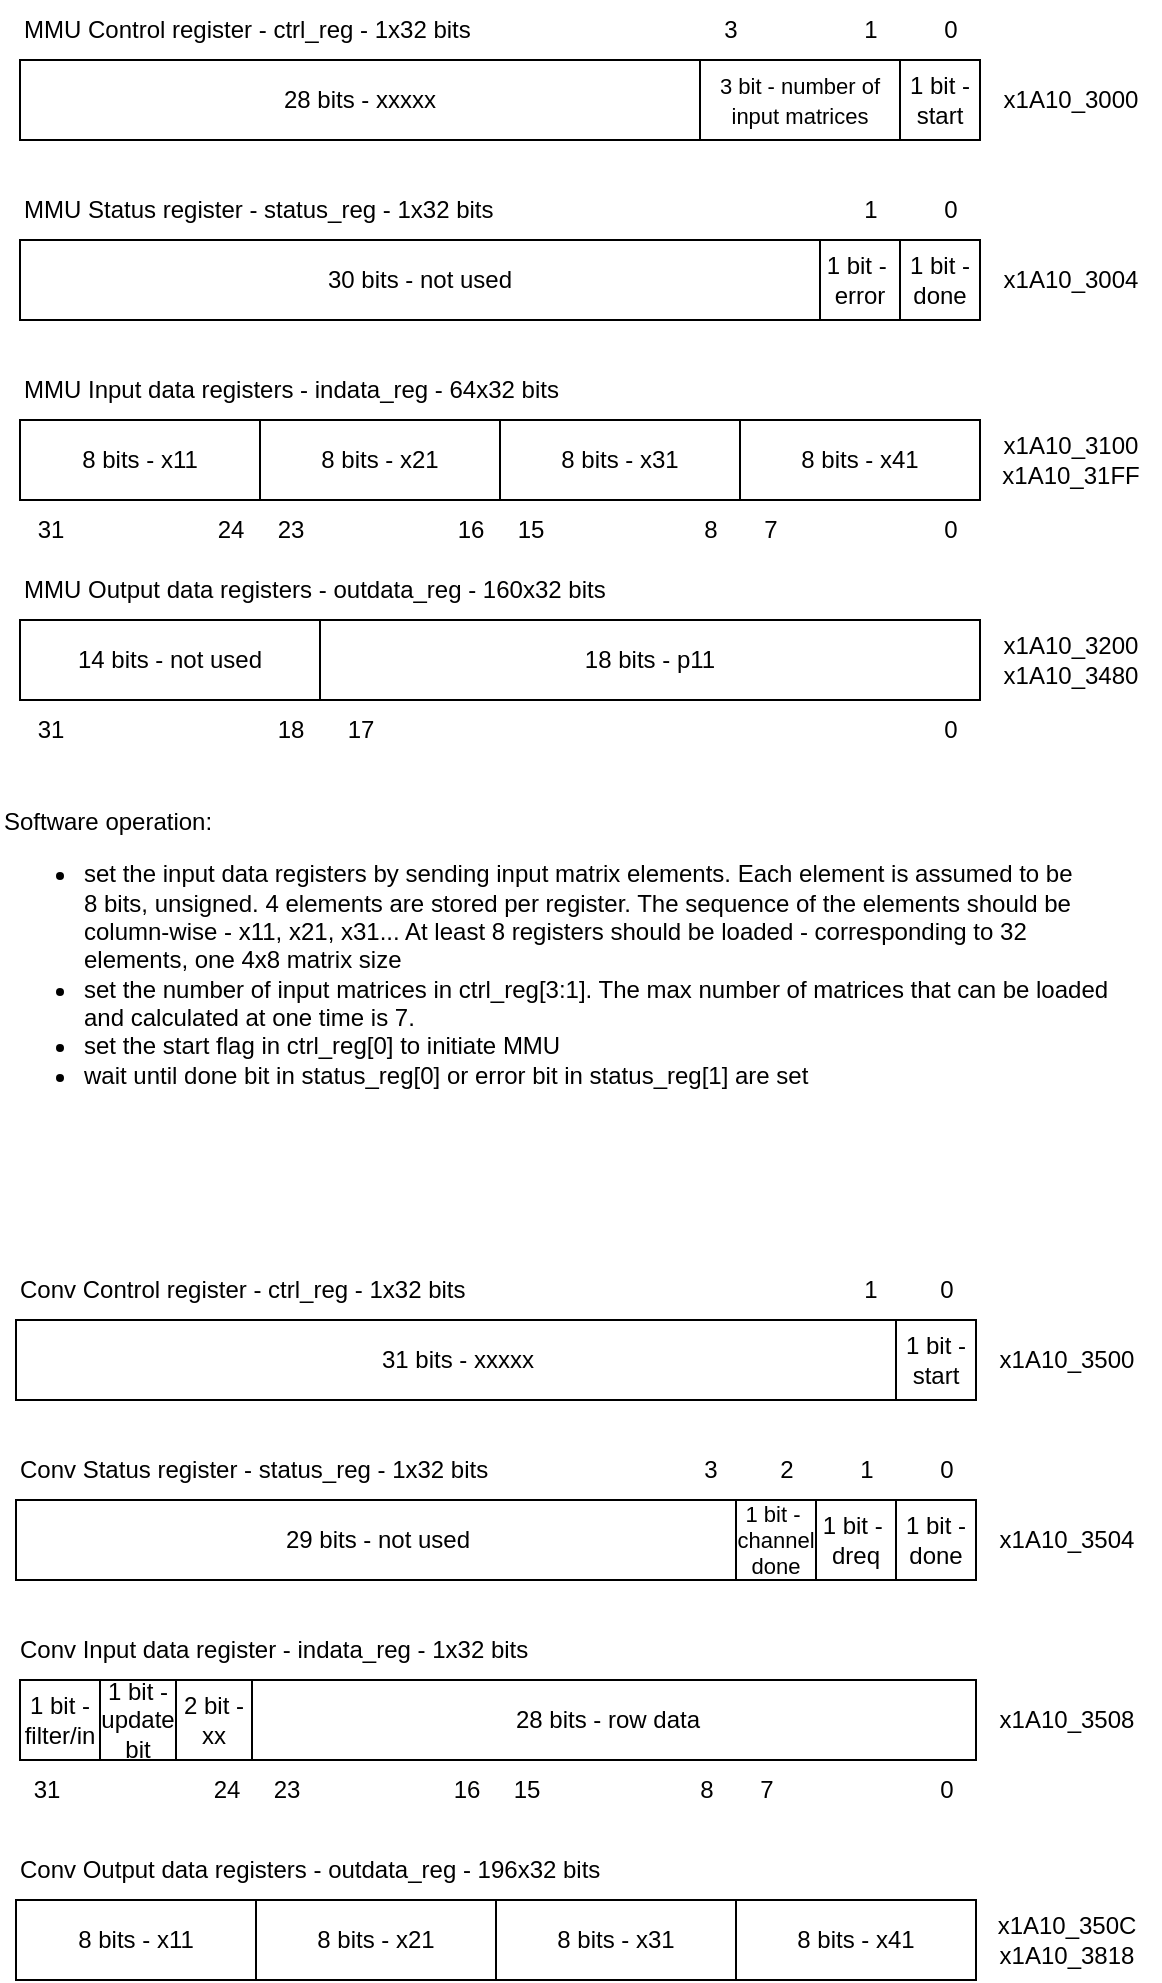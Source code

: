 <mxfile version="24.4.8" type="github" pages="6">
  <diagram name="APB MMU and Conv RegMap" id="DrLnBsjFnaRuIujhH_x-">
    <mxGraphModel dx="1062" dy="625" grid="1" gridSize="10" guides="1" tooltips="1" connect="1" arrows="1" fold="1" page="1" pageScale="1" pageWidth="1100" pageHeight="1700" math="0" shadow="0">
      <root>
        <mxCell id="0" />
        <mxCell id="1" parent="0" />
        <mxCell id="X3KNa_CepXRgLISpwKy6-1" value="8 bits - x11" style="rounded=0;whiteSpace=wrap;html=1;" parent="1" vertex="1">
          <mxGeometry x="270" y="230" width="120" height="40" as="geometry" />
        </mxCell>
        <mxCell id="X3KNa_CepXRgLISpwKy6-2" value="8 bits - x21" style="rounded=0;whiteSpace=wrap;html=1;" parent="1" vertex="1">
          <mxGeometry x="390" y="230" width="120" height="40" as="geometry" />
        </mxCell>
        <mxCell id="X3KNa_CepXRgLISpwKy6-3" value="8 bits - x31" style="rounded=0;whiteSpace=wrap;html=1;" parent="1" vertex="1">
          <mxGeometry x="510" y="230" width="120" height="40" as="geometry" />
        </mxCell>
        <mxCell id="X3KNa_CepXRgLISpwKy6-4" value="8 bits - x41" style="rounded=0;whiteSpace=wrap;html=1;" parent="1" vertex="1">
          <mxGeometry x="630" y="230" width="120" height="40" as="geometry" />
        </mxCell>
        <mxCell id="X3KNa_CepXRgLISpwKy6-5" value="MMU Input data registers - indata_reg - 64x32 bits" style="text;html=1;align=left;verticalAlign=middle;resizable=0;points=[];autosize=1;strokeColor=none;fillColor=none;" parent="1" vertex="1">
          <mxGeometry x="270" y="200" width="290" height="30" as="geometry" />
        </mxCell>
        <mxCell id="X3KNa_CepXRgLISpwKy6-6" value="&lt;div&gt;x1A10_3100&lt;/div&gt;&lt;div&gt;x1A10_31FF&lt;/div&gt;" style="text;html=1;align=center;verticalAlign=middle;resizable=0;points=[];autosize=1;strokeColor=none;fillColor=none;" parent="1" vertex="1">
          <mxGeometry x="750" y="230" width="90" height="40" as="geometry" />
        </mxCell>
        <mxCell id="X3KNa_CepXRgLISpwKy6-7" value="28 bits - xxxxx" style="rounded=0;whiteSpace=wrap;html=1;" parent="1" vertex="1">
          <mxGeometry x="270" y="50" width="340" height="40" as="geometry" />
        </mxCell>
        <mxCell id="X3KNa_CepXRgLISpwKy6-8" value="&lt;font style=&quot;font-size: 11px;&quot;&gt;3 bit - number of input matrices&lt;br&gt;&lt;/font&gt;" style="rounded=0;whiteSpace=wrap;html=1;" parent="1" vertex="1">
          <mxGeometry x="610" y="50" width="100" height="40" as="geometry" />
        </mxCell>
        <mxCell id="X3KNa_CepXRgLISpwKy6-9" value="1 bit - start" style="rounded=0;whiteSpace=wrap;html=1;" parent="1" vertex="1">
          <mxGeometry x="710" y="50" width="40" height="40" as="geometry" />
        </mxCell>
        <mxCell id="X3KNa_CepXRgLISpwKy6-10" value="MMU Control register - ctrl_reg - 1x32 bits" style="text;html=1;align=left;verticalAlign=middle;resizable=0;points=[];autosize=1;strokeColor=none;fillColor=none;" parent="1" vertex="1">
          <mxGeometry x="270" y="20" width="250" height="30" as="geometry" />
        </mxCell>
        <mxCell id="X3KNa_CepXRgLISpwKy6-11" value="&lt;div&gt;x1A10_3000&lt;/div&gt;" style="text;html=1;align=center;verticalAlign=middle;resizable=0;points=[];autosize=1;strokeColor=none;fillColor=none;" parent="1" vertex="1">
          <mxGeometry x="750" y="55" width="90" height="30" as="geometry" />
        </mxCell>
        <mxCell id="X3KNa_CepXRgLISpwKy6-12" value="30 bits - not used" style="rounded=0;whiteSpace=wrap;html=1;" parent="1" vertex="1">
          <mxGeometry x="270" y="140" width="400" height="40" as="geometry" />
        </mxCell>
        <mxCell id="X3KNa_CepXRgLISpwKy6-13" value="&lt;div&gt;1 bit -&amp;nbsp;&lt;/div&gt;&lt;div&gt;error&lt;/div&gt;" style="rounded=0;whiteSpace=wrap;html=1;" parent="1" vertex="1">
          <mxGeometry x="670" y="140" width="40" height="40" as="geometry" />
        </mxCell>
        <mxCell id="X3KNa_CepXRgLISpwKy6-14" value="1 bit - done" style="rounded=0;whiteSpace=wrap;html=1;" parent="1" vertex="1">
          <mxGeometry x="710" y="140" width="40" height="40" as="geometry" />
        </mxCell>
        <mxCell id="X3KNa_CepXRgLISpwKy6-15" value="MMU Status register - status_reg - 1x32 bits" style="text;html=1;align=left;verticalAlign=middle;resizable=0;points=[];autosize=1;strokeColor=none;fillColor=none;" parent="1" vertex="1">
          <mxGeometry x="270" y="110" width="260" height="30" as="geometry" />
        </mxCell>
        <mxCell id="X3KNa_CepXRgLISpwKy6-16" value="&lt;div&gt;x1A10_3004&lt;/div&gt;" style="text;html=1;align=center;verticalAlign=middle;resizable=0;points=[];autosize=1;strokeColor=none;fillColor=none;" parent="1" vertex="1">
          <mxGeometry x="750" y="145" width="90" height="30" as="geometry" />
        </mxCell>
        <mxCell id="X3KNa_CepXRgLISpwKy6-17" value="0" style="text;html=1;align=center;verticalAlign=middle;resizable=0;points=[];autosize=1;strokeColor=none;fillColor=none;" parent="1" vertex="1">
          <mxGeometry x="720" y="270" width="30" height="30" as="geometry" />
        </mxCell>
        <mxCell id="X3KNa_CepXRgLISpwKy6-18" value="7" style="text;html=1;align=center;verticalAlign=middle;resizable=0;points=[];autosize=1;strokeColor=none;fillColor=none;" parent="1" vertex="1">
          <mxGeometry x="630" y="270" width="30" height="30" as="geometry" />
        </mxCell>
        <mxCell id="X3KNa_CepXRgLISpwKy6-19" value="15" style="text;html=1;align=center;verticalAlign=middle;resizable=0;points=[];autosize=1;strokeColor=none;fillColor=none;" parent="1" vertex="1">
          <mxGeometry x="505" y="270" width="40" height="30" as="geometry" />
        </mxCell>
        <mxCell id="X3KNa_CepXRgLISpwKy6-20" value="8" style="text;html=1;align=center;verticalAlign=middle;resizable=0;points=[];autosize=1;strokeColor=none;fillColor=none;" parent="1" vertex="1">
          <mxGeometry x="600" y="270" width="30" height="30" as="geometry" />
        </mxCell>
        <mxCell id="X3KNa_CepXRgLISpwKy6-21" value="23" style="text;html=1;align=center;verticalAlign=middle;resizable=0;points=[];autosize=1;strokeColor=none;fillColor=none;" parent="1" vertex="1">
          <mxGeometry x="385" y="270" width="40" height="30" as="geometry" />
        </mxCell>
        <mxCell id="X3KNa_CepXRgLISpwKy6-22" value="16" style="text;html=1;align=center;verticalAlign=middle;resizable=0;points=[];autosize=1;strokeColor=none;fillColor=none;" parent="1" vertex="1">
          <mxGeometry x="475" y="270" width="40" height="30" as="geometry" />
        </mxCell>
        <mxCell id="X3KNa_CepXRgLISpwKy6-23" value="31" style="text;html=1;align=center;verticalAlign=middle;resizable=0;points=[];autosize=1;strokeColor=none;fillColor=none;" parent="1" vertex="1">
          <mxGeometry x="265" y="270" width="40" height="30" as="geometry" />
        </mxCell>
        <mxCell id="X3KNa_CepXRgLISpwKy6-24" value="24" style="text;html=1;align=center;verticalAlign=middle;resizable=0;points=[];autosize=1;strokeColor=none;fillColor=none;" parent="1" vertex="1">
          <mxGeometry x="355" y="270" width="40" height="30" as="geometry" />
        </mxCell>
        <mxCell id="X3KNa_CepXRgLISpwKy6-25" value="0" style="text;html=1;align=center;verticalAlign=middle;resizable=0;points=[];autosize=1;strokeColor=none;fillColor=none;" parent="1" vertex="1">
          <mxGeometry x="720" y="20" width="30" height="30" as="geometry" />
        </mxCell>
        <mxCell id="X3KNa_CepXRgLISpwKy6-26" value="1" style="text;html=1;align=center;verticalAlign=middle;resizable=0;points=[];autosize=1;strokeColor=none;fillColor=none;" parent="1" vertex="1">
          <mxGeometry x="680" y="20" width="30" height="30" as="geometry" />
        </mxCell>
        <mxCell id="X3KNa_CepXRgLISpwKy6-27" value="3" style="text;html=1;align=center;verticalAlign=middle;resizable=0;points=[];autosize=1;strokeColor=none;fillColor=none;" parent="1" vertex="1">
          <mxGeometry x="610" y="20" width="30" height="30" as="geometry" />
        </mxCell>
        <mxCell id="X3KNa_CepXRgLISpwKy6-28" value="0" style="text;html=1;align=center;verticalAlign=middle;resizable=0;points=[];autosize=1;strokeColor=none;fillColor=none;" parent="1" vertex="1">
          <mxGeometry x="720" y="110" width="30" height="30" as="geometry" />
        </mxCell>
        <mxCell id="X3KNa_CepXRgLISpwKy6-29" value="1" style="text;html=1;align=center;verticalAlign=middle;resizable=0;points=[];autosize=1;strokeColor=none;fillColor=none;" parent="1" vertex="1">
          <mxGeometry x="680" y="110" width="30" height="30" as="geometry" />
        </mxCell>
        <mxCell id="X3KNa_CepXRgLISpwKy6-30" value="14 bits - not used" style="rounded=0;whiteSpace=wrap;html=1;" parent="1" vertex="1">
          <mxGeometry x="270" y="330" width="150" height="40" as="geometry" />
        </mxCell>
        <mxCell id="X3KNa_CepXRgLISpwKy6-31" value="18 bits - p11" style="rounded=0;whiteSpace=wrap;html=1;" parent="1" vertex="1">
          <mxGeometry x="420" y="330" width="330" height="40" as="geometry" />
        </mxCell>
        <mxCell id="X3KNa_CepXRgLISpwKy6-32" value="MMU Output data registers - outdata_reg - 160x32 bits" style="text;html=1;align=left;verticalAlign=middle;resizable=0;points=[];autosize=1;strokeColor=none;fillColor=none;" parent="1" vertex="1">
          <mxGeometry x="270" y="300" width="310" height="30" as="geometry" />
        </mxCell>
        <mxCell id="X3KNa_CepXRgLISpwKy6-33" value="&lt;div&gt;x1A10_3200&lt;/div&gt;&lt;div&gt;x1A10_3480&lt;/div&gt;" style="text;html=1;align=center;verticalAlign=middle;resizable=0;points=[];autosize=1;strokeColor=none;fillColor=none;" parent="1" vertex="1">
          <mxGeometry x="750" y="330" width="90" height="40" as="geometry" />
        </mxCell>
        <mxCell id="X3KNa_CepXRgLISpwKy6-34" value="0" style="text;html=1;align=center;verticalAlign=middle;resizable=0;points=[];autosize=1;strokeColor=none;fillColor=none;" parent="1" vertex="1">
          <mxGeometry x="720" y="370" width="30" height="30" as="geometry" />
        </mxCell>
        <mxCell id="X3KNa_CepXRgLISpwKy6-35" value="18" style="text;html=1;align=center;verticalAlign=middle;resizable=0;points=[];autosize=1;strokeColor=none;fillColor=none;" parent="1" vertex="1">
          <mxGeometry x="385" y="370" width="40" height="30" as="geometry" />
        </mxCell>
        <mxCell id="X3KNa_CepXRgLISpwKy6-36" value="17" style="text;html=1;align=center;verticalAlign=middle;resizable=0;points=[];autosize=1;strokeColor=none;fillColor=none;" parent="1" vertex="1">
          <mxGeometry x="420" y="370" width="40" height="30" as="geometry" />
        </mxCell>
        <mxCell id="X3KNa_CepXRgLISpwKy6-37" value="31" style="text;html=1;align=center;verticalAlign=middle;resizable=0;points=[];autosize=1;strokeColor=none;fillColor=none;" parent="1" vertex="1">
          <mxGeometry x="265" y="370" width="40" height="30" as="geometry" />
        </mxCell>
        <mxCell id="X3KNa_CepXRgLISpwKy6-38" value="&lt;div&gt;Software operation:&lt;/div&gt;&lt;div&gt;&lt;ul&gt;&lt;li&gt;set the input data registers by sending input matrix elements. Each element is assumed to be&lt;br&gt;8 bits, unsigned. 4 elements are stored per register. The sequence of the elements should be&lt;br&gt;column-wise - x11, x21, x31... At least 8 registers should be loaded - corresponding to 32 &lt;br&gt;elements, one 4x8 matrix size&lt;br&gt;&lt;/li&gt;&lt;li&gt;set the number of input matrices in ctrl_reg[3:1]. The max number of matrices that can be loaded&lt;br&gt;and calculated at one time is 7.&lt;/li&gt;&lt;li&gt;set the start flag in ctrl_reg[0] to initiate MMU&lt;br&gt;&lt;/li&gt;&lt;li&gt;wait until done bit in status_reg[0] or error bit in status_reg[1] are set&lt;br&gt;&lt;/li&gt;&lt;/ul&gt;&lt;/div&gt;" style="text;html=1;align=left;verticalAlign=middle;resizable=0;points=[];autosize=1;strokeColor=none;fillColor=none;" parent="1" vertex="1">
          <mxGeometry x="260" y="410" width="580" height="180" as="geometry" />
        </mxCell>
        <mxCell id="0osnXs_Zn_U0B0LhuxgP-1" value="28 bits - row data" style="rounded=0;whiteSpace=wrap;html=1;" vertex="1" parent="1">
          <mxGeometry x="380" y="860" width="368" height="40" as="geometry" />
        </mxCell>
        <mxCell id="0osnXs_Zn_U0B0LhuxgP-3" value="1 bit - filter/in" style="rounded=0;whiteSpace=wrap;html=1;" vertex="1" parent="1">
          <mxGeometry x="270" y="860" width="40" height="40" as="geometry" />
        </mxCell>
        <mxCell id="0osnXs_Zn_U0B0LhuxgP-4" value="1 bit - update bit" style="rounded=0;whiteSpace=wrap;html=1;" vertex="1" parent="1">
          <mxGeometry x="310" y="860" width="38" height="40" as="geometry" />
        </mxCell>
        <mxCell id="0osnXs_Zn_U0B0LhuxgP-5" value="Conv Input data register - indata_reg - 1x32 bits" style="text;html=1;align=left;verticalAlign=middle;resizable=0;points=[];autosize=1;strokeColor=none;fillColor=none;" vertex="1" parent="1">
          <mxGeometry x="268" y="830" width="280" height="30" as="geometry" />
        </mxCell>
        <mxCell id="0osnXs_Zn_U0B0LhuxgP-6" value="&lt;div&gt;x1A10_3508&lt;/div&gt;" style="text;html=1;align=center;verticalAlign=middle;resizable=0;points=[];autosize=1;strokeColor=none;fillColor=none;" vertex="1" parent="1">
          <mxGeometry x="748" y="865" width="90" height="30" as="geometry" />
        </mxCell>
        <mxCell id="0osnXs_Zn_U0B0LhuxgP-7" value="31 bits - xxxxx" style="rounded=0;whiteSpace=wrap;html=1;" vertex="1" parent="1">
          <mxGeometry x="268" y="680" width="442" height="40" as="geometry" />
        </mxCell>
        <mxCell id="0osnXs_Zn_U0B0LhuxgP-9" value="1 bit - start" style="rounded=0;whiteSpace=wrap;html=1;" vertex="1" parent="1">
          <mxGeometry x="708" y="680" width="40" height="40" as="geometry" />
        </mxCell>
        <mxCell id="0osnXs_Zn_U0B0LhuxgP-10" value="Conv Control register - ctrl_reg - 1x32 bits" style="text;html=1;align=left;verticalAlign=middle;resizable=0;points=[];autosize=1;strokeColor=none;fillColor=none;" vertex="1" parent="1">
          <mxGeometry x="268" y="650" width="250" height="30" as="geometry" />
        </mxCell>
        <mxCell id="0osnXs_Zn_U0B0LhuxgP-11" value="&lt;div&gt;x1A10_3500&lt;/div&gt;" style="text;html=1;align=center;verticalAlign=middle;resizable=0;points=[];autosize=1;strokeColor=none;fillColor=none;" vertex="1" parent="1">
          <mxGeometry x="748" y="685" width="90" height="30" as="geometry" />
        </mxCell>
        <mxCell id="0osnXs_Zn_U0B0LhuxgP-12" value="29 bits - not used" style="rounded=0;whiteSpace=wrap;html=1;" vertex="1" parent="1">
          <mxGeometry x="268" y="770" width="362" height="40" as="geometry" />
        </mxCell>
        <mxCell id="0osnXs_Zn_U0B0LhuxgP-13" value="&lt;div&gt;1 bit -&amp;nbsp;&lt;/div&gt;&lt;div&gt;dreq&lt;/div&gt;" style="rounded=0;whiteSpace=wrap;html=1;" vertex="1" parent="1">
          <mxGeometry x="668" y="770" width="40" height="40" as="geometry" />
        </mxCell>
        <mxCell id="0osnXs_Zn_U0B0LhuxgP-14" value="1 bit - done" style="rounded=0;whiteSpace=wrap;html=1;" vertex="1" parent="1">
          <mxGeometry x="708" y="770" width="40" height="40" as="geometry" />
        </mxCell>
        <mxCell id="0osnXs_Zn_U0B0LhuxgP-15" value="Conv Status register - status_reg - 1x32 bits" style="text;html=1;align=left;verticalAlign=middle;resizable=0;points=[];autosize=1;strokeColor=none;fillColor=none;" vertex="1" parent="1">
          <mxGeometry x="268" y="740" width="260" height="30" as="geometry" />
        </mxCell>
        <mxCell id="0osnXs_Zn_U0B0LhuxgP-16" value="&lt;div&gt;x1A10_3504&lt;/div&gt;" style="text;html=1;align=center;verticalAlign=middle;resizable=0;points=[];autosize=1;strokeColor=none;fillColor=none;" vertex="1" parent="1">
          <mxGeometry x="748" y="775" width="90" height="30" as="geometry" />
        </mxCell>
        <mxCell id="0osnXs_Zn_U0B0LhuxgP-17" value="0" style="text;html=1;align=center;verticalAlign=middle;resizable=0;points=[];autosize=1;strokeColor=none;fillColor=none;" vertex="1" parent="1">
          <mxGeometry x="718" y="900" width="30" height="30" as="geometry" />
        </mxCell>
        <mxCell id="0osnXs_Zn_U0B0LhuxgP-18" value="7" style="text;html=1;align=center;verticalAlign=middle;resizable=0;points=[];autosize=1;strokeColor=none;fillColor=none;" vertex="1" parent="1">
          <mxGeometry x="628" y="900" width="30" height="30" as="geometry" />
        </mxCell>
        <mxCell id="0osnXs_Zn_U0B0LhuxgP-19" value="15" style="text;html=1;align=center;verticalAlign=middle;resizable=0;points=[];autosize=1;strokeColor=none;fillColor=none;" vertex="1" parent="1">
          <mxGeometry x="503" y="900" width="40" height="30" as="geometry" />
        </mxCell>
        <mxCell id="0osnXs_Zn_U0B0LhuxgP-20" value="8" style="text;html=1;align=center;verticalAlign=middle;resizable=0;points=[];autosize=1;strokeColor=none;fillColor=none;" vertex="1" parent="1">
          <mxGeometry x="598" y="900" width="30" height="30" as="geometry" />
        </mxCell>
        <mxCell id="0osnXs_Zn_U0B0LhuxgP-21" value="23" style="text;html=1;align=center;verticalAlign=middle;resizable=0;points=[];autosize=1;strokeColor=none;fillColor=none;" vertex="1" parent="1">
          <mxGeometry x="383" y="900" width="40" height="30" as="geometry" />
        </mxCell>
        <mxCell id="0osnXs_Zn_U0B0LhuxgP-22" value="16" style="text;html=1;align=center;verticalAlign=middle;resizable=0;points=[];autosize=1;strokeColor=none;fillColor=none;" vertex="1" parent="1">
          <mxGeometry x="473" y="900" width="40" height="30" as="geometry" />
        </mxCell>
        <mxCell id="0osnXs_Zn_U0B0LhuxgP-23" value="31" style="text;html=1;align=center;verticalAlign=middle;resizable=0;points=[];autosize=1;strokeColor=none;fillColor=none;" vertex="1" parent="1">
          <mxGeometry x="263" y="900" width="40" height="30" as="geometry" />
        </mxCell>
        <mxCell id="0osnXs_Zn_U0B0LhuxgP-24" value="24" style="text;html=1;align=center;verticalAlign=middle;resizable=0;points=[];autosize=1;strokeColor=none;fillColor=none;" vertex="1" parent="1">
          <mxGeometry x="353" y="900" width="40" height="30" as="geometry" />
        </mxCell>
        <mxCell id="0osnXs_Zn_U0B0LhuxgP-25" value="0" style="text;html=1;align=center;verticalAlign=middle;resizable=0;points=[];autosize=1;strokeColor=none;fillColor=none;" vertex="1" parent="1">
          <mxGeometry x="718" y="650" width="30" height="30" as="geometry" />
        </mxCell>
        <mxCell id="0osnXs_Zn_U0B0LhuxgP-26" value="1" style="text;html=1;align=center;verticalAlign=middle;resizable=0;points=[];autosize=1;strokeColor=none;fillColor=none;" vertex="1" parent="1">
          <mxGeometry x="680" y="650" width="30" height="30" as="geometry" />
        </mxCell>
        <mxCell id="0osnXs_Zn_U0B0LhuxgP-28" value="0" style="text;html=1;align=center;verticalAlign=middle;resizable=0;points=[];autosize=1;strokeColor=none;fillColor=none;" vertex="1" parent="1">
          <mxGeometry x="718" y="740" width="30" height="30" as="geometry" />
        </mxCell>
        <mxCell id="0osnXs_Zn_U0B0LhuxgP-29" value="1" style="text;html=1;align=center;verticalAlign=middle;resizable=0;points=[];autosize=1;strokeColor=none;fillColor=none;" vertex="1" parent="1">
          <mxGeometry x="678" y="740" width="30" height="30" as="geometry" />
        </mxCell>
        <mxCell id="0osnXs_Zn_U0B0LhuxgP-32" value="Conv Output data registers - outdata_reg - 196x32 bits" style="text;html=1;align=left;verticalAlign=middle;resizable=0;points=[];autosize=1;strokeColor=none;fillColor=none;" vertex="1" parent="1">
          <mxGeometry x="268" y="940" width="310" height="30" as="geometry" />
        </mxCell>
        <mxCell id="vCotL9Kl9GbVIRL2TXpC-1" value="&lt;div style=&quot;font-size: 11px;&quot;&gt;&lt;font style=&quot;font-size: 11px;&quot;&gt;1 bit -&amp;nbsp;&lt;/font&gt;&lt;/div&gt;&lt;div style=&quot;font-size: 11px;&quot;&gt;&lt;font style=&quot;font-size: 11px;&quot;&gt;channel done&lt;font style=&quot;font-size: 11px;&quot;&gt;&lt;br&gt;&lt;/font&gt;&lt;/font&gt;&lt;/div&gt;" style="rounded=0;whiteSpace=wrap;html=1;" vertex="1" parent="1">
          <mxGeometry x="628" y="770" width="40" height="40" as="geometry" />
        </mxCell>
        <mxCell id="vCotL9Kl9GbVIRL2TXpC-2" value="2" style="text;html=1;align=center;verticalAlign=middle;resizable=0;points=[];autosize=1;strokeColor=none;fillColor=none;" vertex="1" parent="1">
          <mxGeometry x="638" y="740" width="30" height="30" as="geometry" />
        </mxCell>
        <mxCell id="vCotL9Kl9GbVIRL2TXpC-3" value="3" style="text;html=1;align=center;verticalAlign=middle;resizable=0;points=[];autosize=1;strokeColor=none;fillColor=none;" vertex="1" parent="1">
          <mxGeometry x="600" y="740" width="30" height="30" as="geometry" />
        </mxCell>
        <mxCell id="ifDxqeAG2rDj-_PrVtmx-1" value="2 bit -xx" style="rounded=0;whiteSpace=wrap;html=1;" vertex="1" parent="1">
          <mxGeometry x="348" y="860" width="38" height="40" as="geometry" />
        </mxCell>
        <mxCell id="ifDxqeAG2rDj-_PrVtmx-3" value="8 bits - x11" style="rounded=0;whiteSpace=wrap;html=1;" vertex="1" parent="1">
          <mxGeometry x="268" y="970" width="120" height="40" as="geometry" />
        </mxCell>
        <mxCell id="ifDxqeAG2rDj-_PrVtmx-4" value="8 bits - x21" style="rounded=0;whiteSpace=wrap;html=1;" vertex="1" parent="1">
          <mxGeometry x="388" y="970" width="120" height="40" as="geometry" />
        </mxCell>
        <mxCell id="ifDxqeAG2rDj-_PrVtmx-5" value="8 bits - x31" style="rounded=0;whiteSpace=wrap;html=1;" vertex="1" parent="1">
          <mxGeometry x="508" y="970" width="120" height="40" as="geometry" />
        </mxCell>
        <mxCell id="ifDxqeAG2rDj-_PrVtmx-6" value="8 bits - x41" style="rounded=0;whiteSpace=wrap;html=1;" vertex="1" parent="1">
          <mxGeometry x="628" y="970" width="120" height="40" as="geometry" />
        </mxCell>
        <mxCell id="ifDxqeAG2rDj-_PrVtmx-7" value="&lt;div&gt;x1A10_350C&lt;/div&gt;&lt;div&gt;x1A10_3818&lt;/div&gt;" style="text;html=1;align=center;verticalAlign=middle;resizable=0;points=[];autosize=1;strokeColor=none;fillColor=none;" vertex="1" parent="1">
          <mxGeometry x="748" y="970" width="90" height="40" as="geometry" />
        </mxCell>
      </root>
    </mxGraphModel>
  </diagram>
  <diagram id="yuAJjKsihgLR2WHk-iYW" name="APB MMU ASMD">
    <mxGraphModel dx="1434" dy="844" grid="1" gridSize="10" guides="1" tooltips="1" connect="1" arrows="1" fold="1" page="1" pageScale="1" pageWidth="1100" pageHeight="1700" math="0" shadow="0">
      <root>
        <mxCell id="0" />
        <mxCell id="1" parent="0" />
        <mxCell id="yRJuxaQGWPEz4xb_f1gG-1" value="" style="rounded=0;whiteSpace=wrap;html=1;fillColor=none;dashed=1;" parent="1" vertex="1">
          <mxGeometry x="490" y="698.5" width="350" height="273" as="geometry" />
        </mxCell>
        <mxCell id="yRJuxaQGWPEz4xb_f1gG-2" value="" style="rounded=0;whiteSpace=wrap;html=1;fillColor=none;dashed=1;" parent="1" vertex="1">
          <mxGeometry x="490" y="260" width="290" height="420" as="geometry" />
        </mxCell>
        <mxCell id="yRJuxaQGWPEz4xb_f1gG-3" value="" style="rounded=0;whiteSpace=wrap;html=1;fillColor=none;dashed=1;" parent="1" vertex="1">
          <mxGeometry x="44" y="30" width="406" height="250" as="geometry" />
        </mxCell>
        <mxCell id="yRJuxaQGWPEz4xb_f1gG-4" value="" style="rounded=0;whiteSpace=wrap;html=1;fillColor=none;dashed=1;" parent="1" vertex="1">
          <mxGeometry x="44" y="320" width="406" height="260" as="geometry" />
        </mxCell>
        <mxCell id="yRJuxaQGWPEz4xb_f1gG-5" value="" style="rounded=0;whiteSpace=wrap;html=1;fillColor=none;dashed=1;" parent="1" vertex="1">
          <mxGeometry x="44" y="600" width="406" height="470" as="geometry" />
        </mxCell>
        <mxCell id="yRJuxaQGWPEz4xb_f1gG-6" value="" style="edgeStyle=orthogonalEdgeStyle;rounded=0;orthogonalLoop=1;jettySize=auto;html=1;" parent="1" source="yRJuxaQGWPEz4xb_f1gG-7" target="yRJuxaQGWPEz4xb_f1gG-10" edge="1">
          <mxGeometry relative="1" as="geometry" />
        </mxCell>
        <mxCell id="yRJuxaQGWPEz4xb_f1gG-7" value="&lt;div&gt;valid_input &amp;lt;= &#39;0&#39;&lt;/div&gt;&lt;div&gt;read_ram &amp;lt;= &#39;0&#39;&lt;/div&gt;&lt;div&gt;cnt &amp;lt;= &#39;0&#39;&lt;/div&gt;&lt;div&gt;input_data &amp;lt;= &#39;0&#39;&lt;/div&gt;&lt;div&gt;num_mat &amp;lt;= ctrl_reg[3:1]&lt;/div&gt;&lt;div&gt;clear_start_bit = 0&lt;br&gt;&lt;/div&gt;" style="rounded=0;whiteSpace=wrap;html=1;" parent="1" vertex="1">
          <mxGeometry x="177" y="47" width="154" height="100" as="geometry" />
        </mxCell>
        <mxCell id="yRJuxaQGWPEz4xb_f1gG-8" value="" style="edgeStyle=orthogonalEdgeStyle;rounded=0;orthogonalLoop=1;jettySize=auto;html=1;" parent="1" source="yRJuxaQGWPEz4xb_f1gG-10" target="yRJuxaQGWPEz4xb_f1gG-12" edge="1">
          <mxGeometry relative="1" as="geometry" />
        </mxCell>
        <mxCell id="yRJuxaQGWPEz4xb_f1gG-9" value="True" style="edgeLabel;html=1;align=center;verticalAlign=middle;resizable=0;points=[];" parent="yRJuxaQGWPEz4xb_f1gG-8" connectable="0" vertex="1">
          <mxGeometry x="-0.229" y="-2" relative="1" as="geometry">
            <mxPoint as="offset" />
          </mxGeometry>
        </mxCell>
        <mxCell id="yRJuxaQGWPEz4xb_f1gG-10" value="ctrl_reg[0] == &#39;1&#39; &amp;amp;&amp;amp; num_mat != 0" style="shape=hexagon;perimeter=hexagonPerimeter2;whiteSpace=wrap;html=1;fixedSize=1;rounded=0;" parent="1" vertex="1">
          <mxGeometry x="191.5" y="197" width="125" height="70" as="geometry" />
        </mxCell>
        <mxCell id="yRJuxaQGWPEz4xb_f1gG-11" value="" style="edgeStyle=orthogonalEdgeStyle;rounded=0;orthogonalLoop=1;jettySize=auto;html=1;" parent="1" source="yRJuxaQGWPEz4xb_f1gG-12" target="yRJuxaQGWPEz4xb_f1gG-17" edge="1">
          <mxGeometry relative="1" as="geometry" />
        </mxCell>
        <mxCell id="yRJuxaQGWPEz4xb_f1gG-12" value="&lt;div&gt;valid_input &amp;lt;= &#39;1&#39;&lt;/div&gt;&lt;div&gt;read_ram &amp;lt;= &#39;0&#39;&lt;/div&gt;&lt;div&gt;input_data &amp;lt;= indata_reg[cnt_reg[7:2]][(24-(cnt_reg[1:0]&amp;lt;&amp;lt;3)) +: 8]&lt;/div&gt;&lt;div&gt;clear_start_bit = 1&lt;br&gt;&lt;/div&gt;&lt;div&gt;cnt++&lt;br&gt;&lt;/div&gt;" style="whiteSpace=wrap;html=1;rounded=0;" parent="1" vertex="1">
          <mxGeometry x="69" y="350" width="370" height="87" as="geometry" />
        </mxCell>
        <mxCell id="yRJuxaQGWPEz4xb_f1gG-13" style="edgeStyle=orthogonalEdgeStyle;rounded=0;orthogonalLoop=1;jettySize=auto;html=1;entryX=0;entryY=0.5;entryDx=0;entryDy=0;" parent="1" source="yRJuxaQGWPEz4xb_f1gG-17" target="yRJuxaQGWPEz4xb_f1gG-12" edge="1">
          <mxGeometry relative="1" as="geometry">
            <Array as="points">
              <mxPoint x="49" y="512" />
              <mxPoint x="49" y="394" />
            </Array>
          </mxGeometry>
        </mxCell>
        <mxCell id="yRJuxaQGWPEz4xb_f1gG-14" value="False" style="edgeLabel;html=1;align=center;verticalAlign=middle;resizable=0;points=[];" parent="yRJuxaQGWPEz4xb_f1gG-13" connectable="0" vertex="1">
          <mxGeometry x="-0.607" y="4" relative="1" as="geometry">
            <mxPoint as="offset" />
          </mxGeometry>
        </mxCell>
        <mxCell id="yRJuxaQGWPEz4xb_f1gG-15" value="" style="edgeStyle=orthogonalEdgeStyle;rounded=0;orthogonalLoop=1;jettySize=auto;html=1;" parent="1" source="yRJuxaQGWPEz4xb_f1gG-17" target="yRJuxaQGWPEz4xb_f1gG-19" edge="1">
          <mxGeometry relative="1" as="geometry" />
        </mxCell>
        <mxCell id="yRJuxaQGWPEz4xb_f1gG-16" value="True" style="edgeLabel;html=1;align=center;verticalAlign=middle;resizable=0;points=[];" parent="yRJuxaQGWPEz4xb_f1gG-15" connectable="0" vertex="1">
          <mxGeometry x="-0.653" y="1" relative="1" as="geometry">
            <mxPoint x="-1" y="7" as="offset" />
          </mxGeometry>
        </mxCell>
        <mxCell id="yRJuxaQGWPEz4xb_f1gG-17" value="cnt[4:0] == 31" style="shape=hexagon;perimeter=hexagonPerimeter2;whiteSpace=wrap;html=1;fixedSize=1;rounded=0;" parent="1" vertex="1">
          <mxGeometry x="194" y="487" width="120" height="50" as="geometry" />
        </mxCell>
        <mxCell id="yRJuxaQGWPEz4xb_f1gG-18" value="" style="edgeStyle=orthogonalEdgeStyle;rounded=0;orthogonalLoop=1;jettySize=auto;html=1;" parent="1" source="yRJuxaQGWPEz4xb_f1gG-19" target="yRJuxaQGWPEz4xb_f1gG-24" edge="1">
          <mxGeometry relative="1" as="geometry" />
        </mxCell>
        <mxCell id="yRJuxaQGWPEz4xb_f1gG-19" value="&lt;div&gt;valid_input &amp;lt;= &#39;0&#39;&lt;/div&gt;&lt;div&gt;read_ram &amp;lt;= &#39;0&#39;&lt;/div&gt;&lt;div&gt;input_data &amp;lt;=&#39;0&#39;&lt;/div&gt;&lt;div&gt;clear_start_bit = 0&lt;br&gt;&lt;/div&gt;" style="whiteSpace=wrap;html=1;rounded=0;" parent="1" vertex="1">
          <mxGeometry x="149" y="630" width="210" height="75" as="geometry" />
        </mxCell>
        <mxCell id="yRJuxaQGWPEz4xb_f1gG-20" style="edgeStyle=orthogonalEdgeStyle;rounded=0;orthogonalLoop=1;jettySize=auto;html=1;entryX=0;entryY=0.5;entryDx=0;entryDy=0;" parent="1" source="yRJuxaQGWPEz4xb_f1gG-24" target="yRJuxaQGWPEz4xb_f1gG-19" edge="1">
          <mxGeometry relative="1" as="geometry">
            <Array as="points">
              <mxPoint x="89" y="795" />
              <mxPoint x="89" y="668" />
            </Array>
          </mxGeometry>
        </mxCell>
        <mxCell id="yRJuxaQGWPEz4xb_f1gG-21" value="False" style="edgeLabel;html=1;align=center;verticalAlign=middle;resizable=0;points=[];" parent="yRJuxaQGWPEz4xb_f1gG-20" connectable="0" vertex="1">
          <mxGeometry x="-0.843" y="-3" relative="1" as="geometry">
            <mxPoint as="offset" />
          </mxGeometry>
        </mxCell>
        <mxCell id="yRJuxaQGWPEz4xb_f1gG-22" value="" style="edgeStyle=orthogonalEdgeStyle;rounded=0;orthogonalLoop=1;jettySize=auto;html=1;entryX=0.5;entryY=0;entryDx=0;entryDy=0;" parent="1" source="yRJuxaQGWPEz4xb_f1gG-24" target="yRJuxaQGWPEz4xb_f1gG-33" edge="1">
          <mxGeometry relative="1" as="geometry">
            <mxPoint x="254" y="910" as="targetPoint" />
          </mxGeometry>
        </mxCell>
        <mxCell id="yRJuxaQGWPEz4xb_f1gG-23" value="True" style="edgeLabel;html=1;align=center;verticalAlign=middle;resizable=0;points=[];" parent="yRJuxaQGWPEz4xb_f1gG-22" connectable="0" vertex="1">
          <mxGeometry x="-0.499" relative="1" as="geometry">
            <mxPoint as="offset" />
          </mxGeometry>
        </mxCell>
        <mxCell id="yRJuxaQGWPEz4xb_f1gG-24" value="finish == &#39;1&#39;" style="shape=hexagon;perimeter=hexagonPerimeter2;whiteSpace=wrap;html=1;fixedSize=1;rounded=0;" parent="1" vertex="1">
          <mxGeometry x="194" y="765" width="120" height="60" as="geometry" />
        </mxCell>
        <mxCell id="yRJuxaQGWPEz4xb_f1gG-25" style="edgeStyle=orthogonalEdgeStyle;rounded=0;orthogonalLoop=1;jettySize=auto;html=1;entryX=0.5;entryY=0;entryDx=0;entryDy=0;" parent="1" source="yRJuxaQGWPEz4xb_f1gG-26" target="yRJuxaQGWPEz4xb_f1gG-38" edge="1">
          <mxGeometry relative="1" as="geometry">
            <mxPoint x="650" y="450" as="targetPoint" />
          </mxGeometry>
        </mxCell>
        <mxCell id="yRJuxaQGWPEz4xb_f1gG-26" value="&lt;div&gt;valid_input &amp;lt;= &#39;0&#39;&lt;/div&gt;&lt;div&gt;read_ram &amp;lt;= &#39;1&#39;&lt;/div&gt;&lt;div&gt;input_data &amp;lt;= 0&lt;/div&gt;" style="whiteSpace=wrap;html=1;rounded=0;" parent="1" vertex="1">
          <mxGeometry x="540" y="320" width="220" height="80" as="geometry" />
        </mxCell>
        <mxCell id="yRJuxaQGWPEz4xb_f1gG-27" value="&lt;font style=&quot;font-size: 17px;&quot;&gt;&lt;b&gt;IDLE&lt;/b&gt;&lt;/font&gt;" style="text;html=1;align=center;verticalAlign=middle;resizable=0;points=[];autosize=1;strokeColor=none;fillColor=none;" parent="1" vertex="1">
          <mxGeometry x="44" y="30" width="60" height="30" as="geometry" />
        </mxCell>
        <mxCell id="yRJuxaQGWPEz4xb_f1gG-28" value="&lt;font size=&quot;1&quot;&gt;&lt;b style=&quot;font-size: 17px;&quot;&gt;GIVE_INPUT&lt;/b&gt;&lt;/font&gt;" style="text;html=1;align=center;verticalAlign=middle;resizable=0;points=[];autosize=1;strokeColor=none;fillColor=none;" parent="1" vertex="1">
          <mxGeometry x="44" y="320" width="120" height="30" as="geometry" />
        </mxCell>
        <mxCell id="yRJuxaQGWPEz4xb_f1gG-29" value="&lt;b&gt;&lt;font style=&quot;font-size: 17px;&quot;&gt;WAIT_CALC&lt;/font&gt;&lt;/b&gt;" style="text;html=1;align=center;verticalAlign=middle;resizable=0;points=[];autosize=1;strokeColor=none;fillColor=none;" parent="1" vertex="1">
          <mxGeometry x="44" y="600" width="120" height="30" as="geometry" />
        </mxCell>
        <mxCell id="yRJuxaQGWPEz4xb_f1gG-30" style="edgeStyle=orthogonalEdgeStyle;rounded=0;orthogonalLoop=1;jettySize=auto;html=1;exitX=1;exitY=0.5;exitDx=0;exitDy=0;entryX=0;entryY=0.5;entryDx=0;entryDy=0;" parent="1" source="yRJuxaQGWPEz4xb_f1gG-57" target="yRJuxaQGWPEz4xb_f1gG-26" edge="1">
          <mxGeometry relative="1" as="geometry">
            <mxPoint x="30" y="170" as="targetPoint" />
            <mxPoint x="194" y="1040" as="sourcePoint" />
            <Array as="points">
              <mxPoint x="470" y="360" />
            </Array>
          </mxGeometry>
        </mxCell>
        <mxCell id="yRJuxaQGWPEz4xb_f1gG-31" style="edgeStyle=orthogonalEdgeStyle;rounded=0;orthogonalLoop=1;jettySize=auto;html=1;entryX=0.5;entryY=0;entryDx=0;entryDy=0;" parent="1" source="yRJuxaQGWPEz4xb_f1gG-33" target="yRJuxaQGWPEz4xb_f1gG-35" edge="1">
          <mxGeometry relative="1" as="geometry" />
        </mxCell>
        <mxCell id="yRJuxaQGWPEz4xb_f1gG-32" value="True" style="edgeLabel;html=1;align=center;verticalAlign=middle;resizable=0;points=[];" parent="yRJuxaQGWPEz4xb_f1gG-31" connectable="0" vertex="1">
          <mxGeometry x="-0.462" y="-3" relative="1" as="geometry">
            <mxPoint x="3" y="10" as="offset" />
          </mxGeometry>
        </mxCell>
        <mxCell id="yRJuxaQGWPEz4xb_f1gG-33" value="num_mat &amp;gt; 1" style="shape=hexagon;perimeter=hexagonPerimeter2;whiteSpace=wrap;html=1;fixedSize=1;" parent="1" vertex="1">
          <mxGeometry x="194" y="895" width="120" height="50" as="geometry" />
        </mxCell>
        <mxCell id="yRJuxaQGWPEz4xb_f1gG-34" style="edgeStyle=orthogonalEdgeStyle;rounded=0;orthogonalLoop=1;jettySize=auto;html=1;exitX=0;exitY=0.5;exitDx=0;exitDy=0;" parent="1" source="yRJuxaQGWPEz4xb_f1gG-35" edge="1">
          <mxGeometry relative="1" as="geometry">
            <Array as="points">
              <mxPoint x="30" y="1030" />
              <mxPoint x="30" y="380" />
              <mxPoint x="69" y="380" />
            </Array>
            <mxPoint x="70" y="380" as="targetPoint" />
          </mxGeometry>
        </mxCell>
        <mxCell id="yRJuxaQGWPEz4xb_f1gG-35" value="num_mat--;" style="rounded=1;whiteSpace=wrap;html=1;" parent="1" vertex="1">
          <mxGeometry x="194" y="1000" width="120" height="60" as="geometry" />
        </mxCell>
        <mxCell id="yRJuxaQGWPEz4xb_f1gG-36" style="edgeStyle=orthogonalEdgeStyle;rounded=0;orthogonalLoop=1;jettySize=auto;html=1;entryX=0.5;entryY=0;entryDx=0;entryDy=0;" parent="1" source="yRJuxaQGWPEz4xb_f1gG-38" target="yRJuxaQGWPEz4xb_f1gG-54" edge="1">
          <mxGeometry relative="1" as="geometry">
            <mxPoint x="650" y="570" as="targetPoint" />
          </mxGeometry>
        </mxCell>
        <mxCell id="yRJuxaQGWPEz4xb_f1gG-37" value="True" style="edgeLabel;html=1;align=center;verticalAlign=middle;resizable=0;points=[];" parent="yRJuxaQGWPEz4xb_f1gG-36" connectable="0" vertex="1">
          <mxGeometry x="-0.309" y="1" relative="1" as="geometry">
            <mxPoint as="offset" />
          </mxGeometry>
        </mxCell>
        <mxCell id="yRJuxaQGWPEz4xb_f1gG-38" value="read_data_out != 0" style="shape=hexagon;perimeter=hexagonPerimeter2;whiteSpace=wrap;html=1;fixedSize=1;" parent="1" vertex="1">
          <mxGeometry x="590" y="450" width="120" height="60" as="geometry" />
        </mxCell>
        <mxCell id="yRJuxaQGWPEz4xb_f1gG-39" style="edgeStyle=orthogonalEdgeStyle;rounded=0;orthogonalLoop=1;jettySize=auto;html=1;entryX=0.068;entryY=1.033;entryDx=0;entryDy=0;entryPerimeter=0;" parent="1" source="yRJuxaQGWPEz4xb_f1gG-38" target="yRJuxaQGWPEz4xb_f1gG-26" edge="1">
          <mxGeometry relative="1" as="geometry">
            <Array as="points">
              <mxPoint x="555" y="480" />
            </Array>
          </mxGeometry>
        </mxCell>
        <mxCell id="yRJuxaQGWPEz4xb_f1gG-40" value="False" style="edgeLabel;html=1;align=center;verticalAlign=middle;resizable=0;points=[];" parent="yRJuxaQGWPEz4xb_f1gG-39" connectable="0" vertex="1">
          <mxGeometry x="-0.545" y="1" relative="1" as="geometry">
            <mxPoint as="offset" />
          </mxGeometry>
        </mxCell>
        <mxCell id="yRJuxaQGWPEz4xb_f1gG-41" style="edgeStyle=orthogonalEdgeStyle;rounded=0;orthogonalLoop=1;jettySize=auto;html=1;entryX=0.5;entryY=0;entryDx=0;entryDy=0;" parent="1" source="yRJuxaQGWPEz4xb_f1gG-42" target="yRJuxaQGWPEz4xb_f1gG-46" edge="1">
          <mxGeometry relative="1" as="geometry">
            <mxPoint x="610" y="845" as="targetPoint" />
          </mxGeometry>
        </mxCell>
        <mxCell id="yRJuxaQGWPEz4xb_f1gG-42" value="&lt;div&gt;outdata_reg[cnt] &amp;lt;= read_data_out&lt;/div&gt;&lt;div&gt;cnt++&lt;br&gt;&lt;/div&gt;" style="whiteSpace=wrap;html=1;rounded=0;" parent="1" vertex="1">
          <mxGeometry x="500" y="715" width="220" height="80" as="geometry" />
        </mxCell>
        <mxCell id="yRJuxaQGWPEz4xb_f1gG-43" style="edgeStyle=orthogonalEdgeStyle;rounded=0;orthogonalLoop=1;jettySize=auto;html=1;exitX=1;exitY=0.5;exitDx=0;exitDy=0;entryX=1;entryY=0.5;entryDx=0;entryDy=0;" parent="1" source="yRJuxaQGWPEz4xb_f1gG-58" target="yRJuxaQGWPEz4xb_f1gG-7" edge="1">
          <mxGeometry relative="1" as="geometry">
            <Array as="points">
              <mxPoint x="830" y="868" />
              <mxPoint x="830" y="97" />
            </Array>
          </mxGeometry>
        </mxCell>
        <mxCell id="yRJuxaQGWPEz4xb_f1gG-44" value="" style="edgeStyle=orthogonalEdgeStyle;rounded=0;orthogonalLoop=1;jettySize=auto;html=1;" parent="1" source="yRJuxaQGWPEz4xb_f1gG-46" target="yRJuxaQGWPEz4xb_f1gG-58" edge="1">
          <mxGeometry relative="1" as="geometry" />
        </mxCell>
        <mxCell id="yRJuxaQGWPEz4xb_f1gG-45" value="True" style="edgeLabel;html=1;align=center;verticalAlign=middle;resizable=0;points=[];" parent="yRJuxaQGWPEz4xb_f1gG-44" connectable="0" vertex="1">
          <mxGeometry x="-0.459" y="-1" relative="1" as="geometry">
            <mxPoint x="7" y="-1" as="offset" />
          </mxGeometry>
        </mxCell>
        <mxCell id="yRJuxaQGWPEz4xb_f1gG-46" value="cnt == 159" style="shape=hexagon;perimeter=hexagonPerimeter2;whiteSpace=wrap;html=1;fixedSize=1;" parent="1" vertex="1">
          <mxGeometry x="550" y="840" width="120" height="55" as="geometry" />
        </mxCell>
        <mxCell id="yRJuxaQGWPEz4xb_f1gG-47" style="edgeStyle=orthogonalEdgeStyle;rounded=0;orthogonalLoop=1;jettySize=auto;html=1;entryX=0.111;entryY=1.033;entryDx=0;entryDy=0;entryPerimeter=0;" parent="1" source="yRJuxaQGWPEz4xb_f1gG-46" target="yRJuxaQGWPEz4xb_f1gG-42" edge="1">
          <mxGeometry relative="1" as="geometry">
            <Array as="points">
              <mxPoint x="524" y="867" />
            </Array>
          </mxGeometry>
        </mxCell>
        <mxCell id="yRJuxaQGWPEz4xb_f1gG-48" value="False" style="edgeLabel;html=1;align=center;verticalAlign=middle;resizable=0;points=[];" parent="yRJuxaQGWPEz4xb_f1gG-47" connectable="0" vertex="1">
          <mxGeometry x="0.381" y="1" relative="1" as="geometry">
            <mxPoint as="offset" />
          </mxGeometry>
        </mxCell>
        <mxCell id="yRJuxaQGWPEz4xb_f1gG-49" value="&lt;font size=&quot;1&quot;&gt;&lt;b style=&quot;font-size: 17px;&quot;&gt;READ_RAM&lt;/b&gt;&lt;/font&gt;" style="text;html=1;align=center;verticalAlign=middle;resizable=0;points=[];autosize=1;strokeColor=none;fillColor=none;" parent="1" vertex="1">
          <mxGeometry x="490" y="940" width="120" height="30" as="geometry" />
        </mxCell>
        <mxCell id="yRJuxaQGWPEz4xb_f1gG-50" value="&lt;font size=&quot;1&quot;&gt;&lt;b style=&quot;font-size: 17px;&quot;&gt;START_READ_RAM&lt;/b&gt;&lt;/font&gt;" style="text;html=1;align=center;verticalAlign=middle;resizable=0;points=[];autosize=1;strokeColor=none;fillColor=none;" parent="1" vertex="1">
          <mxGeometry x="490" y="260" width="180" height="30" as="geometry" />
        </mxCell>
        <mxCell id="yRJuxaQGWPEz4xb_f1gG-51" value="" style="edgeStyle=orthogonalEdgeStyle;rounded=0;orthogonalLoop=1;jettySize=auto;html=1;entryX=0;entryY=0.5;entryDx=0;entryDy=0;" parent="1" source="yRJuxaQGWPEz4xb_f1gG-10" target="yRJuxaQGWPEz4xb_f1gG-7" edge="1">
          <mxGeometry relative="1" as="geometry">
            <Array as="points">
              <mxPoint x="120" y="232" />
              <mxPoint x="120" y="97" />
            </Array>
            <mxPoint x="192" y="232" as="sourcePoint" />
            <mxPoint x="120" y="197" as="targetPoint" />
          </mxGeometry>
        </mxCell>
        <mxCell id="yRJuxaQGWPEz4xb_f1gG-52" value="False" style="edgeLabel;html=1;align=center;verticalAlign=middle;resizable=0;points=[];" parent="yRJuxaQGWPEz4xb_f1gG-51" connectable="0" vertex="1">
          <mxGeometry x="-0.779" y="-2" relative="1" as="geometry">
            <mxPoint x="-15" y="2" as="offset" />
          </mxGeometry>
        </mxCell>
        <mxCell id="yRJuxaQGWPEz4xb_f1gG-53" style="edgeStyle=orthogonalEdgeStyle;rounded=0;orthogonalLoop=1;jettySize=auto;html=1;" parent="1" source="yRJuxaQGWPEz4xb_f1gG-54" target="yRJuxaQGWPEz4xb_f1gG-42" edge="1">
          <mxGeometry relative="1" as="geometry" />
        </mxCell>
        <mxCell id="yRJuxaQGWPEz4xb_f1gG-54" value="&lt;div&gt;outdata_reg[cnt] &amp;lt;= read_data_out&lt;/div&gt;&lt;div&gt;cnt++&lt;br&gt;&lt;/div&gt;" style="whiteSpace=wrap;html=1;rounded=1;" parent="1" vertex="1">
          <mxGeometry x="540" y="580" width="220" height="80" as="geometry" />
        </mxCell>
        <mxCell id="yRJuxaQGWPEz4xb_f1gG-55" value="" style="edgeStyle=orthogonalEdgeStyle;rounded=0;orthogonalLoop=1;jettySize=auto;html=1;exitX=1;exitY=0.5;exitDx=0;exitDy=0;entryX=0;entryY=0.5;entryDx=0;entryDy=0;" parent="1" source="yRJuxaQGWPEz4xb_f1gG-33" target="yRJuxaQGWPEz4xb_f1gG-57" edge="1">
          <mxGeometry relative="1" as="geometry">
            <mxPoint x="540" y="360" as="targetPoint" />
            <mxPoint x="314" y="920" as="sourcePoint" />
            <Array as="points" />
          </mxGeometry>
        </mxCell>
        <mxCell id="yRJuxaQGWPEz4xb_f1gG-56" value="False" style="edgeLabel;html=1;align=center;verticalAlign=middle;resizable=0;points=[];" parent="yRJuxaQGWPEz4xb_f1gG-55" connectable="0" vertex="1">
          <mxGeometry x="-0.898" y="2" relative="1" as="geometry">
            <mxPoint x="13" y="2" as="offset" />
          </mxGeometry>
        </mxCell>
        <mxCell id="yRJuxaQGWPEz4xb_f1gG-57" value="cnt = 0" style="rounded=1;whiteSpace=wrap;html=1;" parent="1" vertex="1">
          <mxGeometry x="370" y="900" width="60" height="40" as="geometry" />
        </mxCell>
        <mxCell id="yRJuxaQGWPEz4xb_f1gG-58" value="status_reg = &#39;01&#39;" style="rounded=1;whiteSpace=wrap;html=1;" parent="1" vertex="1">
          <mxGeometry x="720" y="845" width="100" height="45" as="geometry" />
        </mxCell>
      </root>
    </mxGraphModel>
  </diagram>
  <diagram id="KgDuuy_cb_ELiIiQy-mV" name="Convolution ASMD">
    <mxGraphModel dx="1434" dy="844" grid="1" gridSize="10" guides="1" tooltips="1" connect="1" arrows="1" fold="1" page="1" pageScale="1" pageWidth="1100" pageHeight="1700" math="0" shadow="0">
      <root>
        <mxCell id="0" />
        <mxCell id="1" parent="0" />
        <mxCell id="qcJdt40zmA1SmrcWhebo-1" value="" style="rounded=0;whiteSpace=wrap;html=1;fillColor=none;dashed=1;" parent="1" vertex="1">
          <mxGeometry x="44" y="30" width="276" height="270" as="geometry" />
        </mxCell>
        <mxCell id="Yas-LTPNa1jgfA7L3z6M-5" style="edgeStyle=orthogonalEdgeStyle;rounded=0;orthogonalLoop=1;jettySize=auto;html=1;exitX=0.5;exitY=1;exitDx=0;exitDy=0;" parent="1" source="4cNI8T90HqxK5cdMnjZE-5" target="Yas-LTPNa1jgfA7L3z6M-4" edge="1">
          <mxGeometry relative="1" as="geometry" />
        </mxCell>
        <mxCell id="4cNI8T90HqxK5cdMnjZE-5" value="" style="rounded=0;whiteSpace=wrap;html=1;" parent="1" vertex="1">
          <mxGeometry x="130" y="50" width="140" height="230" as="geometry" />
        </mxCell>
        <mxCell id="Yas-LTPNa1jgfA7L3z6M-1" value="&lt;div&gt;row_cnt &amp;lt;- 0&lt;/div&gt;&lt;div&gt;col_cnt &amp;lt;- 0&lt;/div&gt;&lt;div&gt;matrix_num &amp;lt;- 0&lt;/div&gt;&lt;div&gt;load_next &amp;lt;- 0&lt;/div&gt;&lt;div&gt;temp_res &amp;lt;- 0&lt;/div&gt;&lt;div&gt;result &amp;lt;- 0&lt;/div&gt;&lt;div&gt;write &amp;lt;- 0&lt;/div&gt;&lt;div&gt;it_cnt &amp;lt;- 0&lt;/div&gt;&lt;div&gt;row1 &amp;lt;- 0&lt;/div&gt;&lt;div&gt;row2 &amp;lt;- 0&lt;/div&gt;&lt;div&gt;row3 &amp;lt;- 0&lt;/div&gt;&lt;div&gt;row4 &amp;lt;- 0&lt;/div&gt;&lt;div&gt;row5 &amp;lt;- 0&lt;/div&gt;&lt;div&gt;filter &amp;lt;- 0&lt;br&gt;&lt;/div&gt;" style="text;html=1;align=center;verticalAlign=middle;whiteSpace=wrap;rounded=0;" parent="1" vertex="1">
          <mxGeometry x="140" y="60" width="110" height="210" as="geometry" />
        </mxCell>
        <mxCell id="Yas-LTPNa1jgfA7L3z6M-2" value="&lt;div align=&quot;center&quot;&gt;Init&lt;/div&gt;" style="text;html=1;align=center;verticalAlign=middle;whiteSpace=wrap;rounded=0;" parent="1" vertex="1">
          <mxGeometry x="45" y="30" width="60" height="30" as="geometry" />
        </mxCell>
        <mxCell id="BdUFoZwSHSOTpNmtSmMj-16" style="edgeStyle=orthogonalEdgeStyle;rounded=0;orthogonalLoop=1;jettySize=auto;html=1;exitX=1;exitY=0.5;exitDx=0;exitDy=0;" parent="1" source="Yas-LTPNa1jgfA7L3z6M-3" edge="1">
          <mxGeometry relative="1" as="geometry">
            <mxPoint x="200" y="320" as="targetPoint" />
            <Array as="points">
              <mxPoint x="360" y="355" />
              <mxPoint x="360" y="320" />
            </Array>
          </mxGeometry>
        </mxCell>
        <mxCell id="Yas-LTPNa1jgfA7L3z6M-3" value="" style="shape=hexagon;perimeter=hexagonPerimeter2;whiteSpace=wrap;html=1;fixedSize=1;" parent="1" vertex="1">
          <mxGeometry x="140" y="340" width="120" height="30" as="geometry" />
        </mxCell>
        <mxCell id="BdUFoZwSHSOTpNmtSmMj-8" style="edgeStyle=orthogonalEdgeStyle;rounded=0;orthogonalLoop=1;jettySize=auto;html=1;exitX=0.5;exitY=1;exitDx=0;exitDy=0;entryX=0.5;entryY=0;entryDx=0;entryDy=0;" parent="1" source="Yas-LTPNa1jgfA7L3z6M-4" target="BdUFoZwSHSOTpNmtSmMj-1" edge="1">
          <mxGeometry relative="1" as="geometry" />
        </mxCell>
        <mxCell id="Yas-LTPNa1jgfA7L3z6M-4" value="valid_input=1" style="text;html=1;align=center;verticalAlign=middle;whiteSpace=wrap;rounded=0;" parent="1" vertex="1">
          <mxGeometry x="170" y="340" width="60" height="30" as="geometry" />
        </mxCell>
        <mxCell id="BdUFoZwSHSOTpNmtSmMj-15" value="" style="edgeStyle=orthogonalEdgeStyle;rounded=0;orthogonalLoop=1;jettySize=auto;html=1;" parent="1" source="BdUFoZwSHSOTpNmtSmMj-1" target="BdUFoZwSHSOTpNmtSmMj-10" edge="1">
          <mxGeometry relative="1" as="geometry" />
        </mxCell>
        <mxCell id="BdUFoZwSHSOTpNmtSmMj-1" value="" style="rounded=0;whiteSpace=wrap;html=1;" parent="1" vertex="1">
          <mxGeometry x="130" y="400" width="140" height="50" as="geometry" />
        </mxCell>
        <mxCell id="BdUFoZwSHSOTpNmtSmMj-2" value="&lt;div&gt;filter &amp;lt;- filter &amp;lt;&amp;lt; 15 &amp;amp; inp&lt;/div&gt;&lt;div&gt;it_cnt &amp;lt;- it_cnt + 1&lt;br&gt;&lt;/div&gt;" style="text;html=1;align=center;verticalAlign=middle;whiteSpace=wrap;rounded=0;" parent="1" vertex="1">
          <mxGeometry x="131.25" y="410" width="137.5" height="30" as="geometry" />
        </mxCell>
        <mxCell id="BdUFoZwSHSOTpNmtSmMj-9" value="" style="rounded=0;whiteSpace=wrap;html=1;fillColor=none;dashed=1;" parent="1" vertex="1">
          <mxGeometry x="44" y="330" width="276" height="270" as="geometry" />
        </mxCell>
        <mxCell id="BdUFoZwSHSOTpNmtSmMj-18" style="edgeStyle=orthogonalEdgeStyle;rounded=0;orthogonalLoop=1;jettySize=auto;html=1;exitX=1;exitY=0.5;exitDx=0;exitDy=0;" parent="1" source="BdUFoZwSHSOTpNmtSmMj-10" edge="1">
          <mxGeometry relative="1" as="geometry">
            <mxPoint x="360" y="350" as="targetPoint" />
          </mxGeometry>
        </mxCell>
        <mxCell id="BdUFoZwSHSOTpNmtSmMj-10" value="" style="shape=hexagon;perimeter=hexagonPerimeter2;whiteSpace=wrap;html=1;fixedSize=1;" parent="1" vertex="1">
          <mxGeometry x="140" y="480" width="120" height="30" as="geometry" />
        </mxCell>
        <mxCell id="BdUFoZwSHSOTpNmtSmMj-19" style="edgeStyle=orthogonalEdgeStyle;rounded=0;orthogonalLoop=1;jettySize=auto;html=1;exitX=0.5;exitY=1;exitDx=0;exitDy=0;entryX=0.5;entryY=0;entryDx=0;entryDy=0;" parent="1" source="BdUFoZwSHSOTpNmtSmMj-11" target="BdUFoZwSHSOTpNmtSmMj-22" edge="1">
          <mxGeometry relative="1" as="geometry">
            <mxPoint x="200" y="560" as="targetPoint" />
          </mxGeometry>
        </mxCell>
        <mxCell id="BdUFoZwSHSOTpNmtSmMj-11" value="it_cnt = 4" style="text;html=1;align=center;verticalAlign=middle;whiteSpace=wrap;rounded=0;" parent="1" vertex="1">
          <mxGeometry x="170" y="480" width="60" height="30" as="geometry" />
        </mxCell>
        <mxCell id="BdUFoZwSHSOTpNmtSmMj-20" value="Filter load" style="text;html=1;align=center;verticalAlign=middle;whiteSpace=wrap;rounded=0;" parent="1" vertex="1">
          <mxGeometry x="44" y="330" width="60" height="30" as="geometry" />
        </mxCell>
        <mxCell id="BdUFoZwSHSOTpNmtSmMj-21" value="" style="rounded=1;whiteSpace=wrap;html=1;" parent="1" vertex="1">
          <mxGeometry x="130" y="545" width="140" height="30" as="geometry" />
        </mxCell>
        <mxCell id="BdUFoZwSHSOTpNmtSmMj-27" style="edgeStyle=orthogonalEdgeStyle;rounded=0;orthogonalLoop=1;jettySize=auto;html=1;exitX=0.5;exitY=1;exitDx=0;exitDy=0;" parent="1" source="BdUFoZwSHSOTpNmtSmMj-22" edge="1">
          <mxGeometry relative="1" as="geometry">
            <mxPoint x="200" y="640" as="targetPoint" />
          </mxGeometry>
        </mxCell>
        <mxCell id="BdUFoZwSHSOTpNmtSmMj-22" value="it_cnt &amp;lt;- 0" style="text;html=1;align=center;verticalAlign=middle;whiteSpace=wrap;rounded=0;" parent="1" vertex="1">
          <mxGeometry x="170" y="545" width="60" height="30" as="geometry" />
        </mxCell>
        <mxCell id="jTS41F7SxB1lxIJ6W_7e-10" style="edgeStyle=orthogonalEdgeStyle;rounded=0;orthogonalLoop=1;jettySize=auto;html=1;exitX=1;exitY=0.5;exitDx=0;exitDy=0;" parent="1" source="jTS41F7SxB1lxIJ6W_7e-2" edge="1">
          <mxGeometry relative="1" as="geometry">
            <mxPoint x="200" y="620" as="targetPoint" />
            <Array as="points">
              <mxPoint x="360" y="655" />
              <mxPoint x="360" y="620" />
            </Array>
          </mxGeometry>
        </mxCell>
        <mxCell id="jTS41F7SxB1lxIJ6W_7e-2" value="" style="shape=hexagon;perimeter=hexagonPerimeter2;whiteSpace=wrap;html=1;fixedSize=1;" parent="1" vertex="1">
          <mxGeometry x="140" y="640" width="120" height="30" as="geometry" />
        </mxCell>
        <mxCell id="jTS41F7SxB1lxIJ6W_7e-6" style="edgeStyle=orthogonalEdgeStyle;rounded=0;orthogonalLoop=1;jettySize=auto;html=1;exitX=0.5;exitY=1;exitDx=0;exitDy=0;" parent="1" source="jTS41F7SxB1lxIJ6W_7e-3" edge="1">
          <mxGeometry relative="1" as="geometry">
            <mxPoint x="200" y="700" as="targetPoint" />
          </mxGeometry>
        </mxCell>
        <mxCell id="jTS41F7SxB1lxIJ6W_7e-3" value="valid_input=1" style="text;html=1;align=center;verticalAlign=middle;whiteSpace=wrap;rounded=0;" parent="1" vertex="1">
          <mxGeometry x="170" y="640" width="60" height="30" as="geometry" />
        </mxCell>
        <mxCell id="jTS41F7SxB1lxIJ6W_7e-8" value="" style="rounded=0;whiteSpace=wrap;html=1;" parent="1" vertex="1">
          <mxGeometry x="90" y="700" width="210" height="100" as="geometry" />
        </mxCell>
        <mxCell id="jTS41F7SxB1lxIJ6W_7e-19" style="edgeStyle=orthogonalEdgeStyle;rounded=0;orthogonalLoop=1;jettySize=auto;html=1;exitX=0.5;exitY=1;exitDx=0;exitDy=0;entryX=0.5;entryY=0;entryDx=0;entryDy=0;" parent="1" source="jTS41F7SxB1lxIJ6W_7e-9" target="jTS41F7SxB1lxIJ6W_7e-18" edge="1">
          <mxGeometry relative="1" as="geometry" />
        </mxCell>
        <mxCell id="jTS41F7SxB1lxIJ6W_7e-9" value="&lt;div align=&quot;left&quot;&gt;row1 &amp;lt;- row1 &amp;lt;&amp;lt; 3 &amp;amp; inp[14:12]&lt;/div&gt;&lt;div align=&quot;left&quot;&gt;row2 &amp;lt;- row2 &amp;lt;&amp;lt; 3 &amp;amp; inp[11:9]&lt;/div&gt;&lt;div align=&quot;left&quot;&gt;&lt;div&gt;row3 &amp;lt;- row3 &amp;lt;&amp;lt; 3 &amp;amp; inp[8:6]&lt;/div&gt;&lt;div&gt;&lt;div&gt;row4 &amp;lt;- row4 &amp;lt;&amp;lt; 3 &amp;amp; inp[5:3]&lt;/div&gt;&lt;div&gt;&lt;div&gt;row5 &amp;lt;- row5 &amp;lt;&amp;lt; 3 &amp;amp; inp[2:0]&lt;/div&gt;&lt;div&gt;it_cnt &amp;lt;- it_cnt + 1&lt;br&gt;&lt;/div&gt;&lt;/div&gt;&lt;/div&gt;&lt;/div&gt;" style="text;html=1;align=left;verticalAlign=middle;whiteSpace=wrap;rounded=0;" parent="1" vertex="1">
          <mxGeometry x="110" y="700" width="180" height="100" as="geometry" />
        </mxCell>
        <mxCell id="jTS41F7SxB1lxIJ6W_7e-11" value="T" style="text;html=1;align=center;verticalAlign=middle;whiteSpace=wrap;rounded=0;" parent="1" vertex="1">
          <mxGeometry x="210" y="380" width="20" height="10" as="geometry" />
        </mxCell>
        <mxCell id="jTS41F7SxB1lxIJ6W_7e-12" value="T" style="text;html=1;align=center;verticalAlign=middle;whiteSpace=wrap;rounded=0;" parent="1" vertex="1">
          <mxGeometry x="210" y="680" width="20" height="10" as="geometry" />
        </mxCell>
        <mxCell id="jTS41F7SxB1lxIJ6W_7e-14" value="T" style="text;html=1;align=center;verticalAlign=middle;whiteSpace=wrap;rounded=0;" parent="1" vertex="1">
          <mxGeometry x="210" y="520" width="20" height="10" as="geometry" />
        </mxCell>
        <mxCell id="jTS41F7SxB1lxIJ6W_7e-15" value="F" style="text;html=1;align=center;verticalAlign=middle;whiteSpace=wrap;rounded=0;" parent="1" vertex="1">
          <mxGeometry x="260" y="360" width="20" height="10" as="geometry" />
        </mxCell>
        <mxCell id="jTS41F7SxB1lxIJ6W_7e-16" value="F" style="text;html=1;align=center;verticalAlign=middle;whiteSpace=wrap;rounded=0;" parent="1" vertex="1">
          <mxGeometry x="260" y="500" width="20" height="10" as="geometry" />
        </mxCell>
        <mxCell id="jTS41F7SxB1lxIJ6W_7e-17" value="F" style="text;html=1;align=center;verticalAlign=middle;whiteSpace=wrap;rounded=0;" parent="1" vertex="1">
          <mxGeometry x="260" y="660" width="20" height="10" as="geometry" />
        </mxCell>
        <mxCell id="jTS41F7SxB1lxIJ6W_7e-21" style="edgeStyle=orthogonalEdgeStyle;rounded=0;orthogonalLoop=1;jettySize=auto;html=1;exitX=1;exitY=0.5;exitDx=0;exitDy=0;" parent="1" source="jTS41F7SxB1lxIJ6W_7e-18" edge="1">
          <mxGeometry relative="1" as="geometry">
            <mxPoint x="360" y="650" as="targetPoint" />
          </mxGeometry>
        </mxCell>
        <mxCell id="jTS41F7SxB1lxIJ6W_7e-18" value="" style="shape=hexagon;perimeter=hexagonPerimeter2;whiteSpace=wrap;html=1;fixedSize=1;" parent="1" vertex="1">
          <mxGeometry x="140" y="820" width="120" height="30" as="geometry" />
        </mxCell>
        <mxCell id="URrYENy5CV4orzB1nyrj-7" style="edgeStyle=orthogonalEdgeStyle;rounded=0;orthogonalLoop=1;jettySize=auto;html=1;exitX=0.5;exitY=1;exitDx=0;exitDy=0;entryX=0.5;entryY=0;entryDx=0;entryDy=0;" parent="1" source="jTS41F7SxB1lxIJ6W_7e-20" target="URrYENy5CV4orzB1nyrj-3" edge="1">
          <mxGeometry relative="1" as="geometry" />
        </mxCell>
        <mxCell id="jTS41F7SxB1lxIJ6W_7e-20" value="&lt;div align=&quot;center&quot;&gt;it_cnt = 4&lt;br&gt;&lt;/div&gt;" style="text;html=1;align=center;verticalAlign=middle;whiteSpace=wrap;rounded=0;" parent="1" vertex="1">
          <mxGeometry x="170" y="820" width="60" height="30" as="geometry" />
        </mxCell>
        <mxCell id="jTS41F7SxB1lxIJ6W_7e-22" value="F" style="text;html=1;align=center;verticalAlign=middle;whiteSpace=wrap;rounded=0;" parent="1" vertex="1">
          <mxGeometry x="260" y="840" width="20" height="10" as="geometry" />
        </mxCell>
        <mxCell id="jTS41F7SxB1lxIJ6W_7e-24" value="T" style="text;html=1;align=center;verticalAlign=middle;whiteSpace=wrap;rounded=0;" parent="1" vertex="1">
          <mxGeometry x="210" y="860" width="20" height="10" as="geometry" />
        </mxCell>
        <mxCell id="jTS41F7SxB1lxIJ6W_7e-25" value="" style="rounded=0;whiteSpace=wrap;html=1;fillColor=none;dashed=1;" parent="1" vertex="1">
          <mxGeometry x="44" y="630" width="276" height="310" as="geometry" />
        </mxCell>
        <mxCell id="jTS41F7SxB1lxIJ6W_7e-27" value="Input load" style="text;html=1;align=center;verticalAlign=middle;whiteSpace=wrap;rounded=0;" parent="1" vertex="1">
          <mxGeometry x="45" y="630" width="60" height="30" as="geometry" />
        </mxCell>
        <mxCell id="URrYENy5CV4orzB1nyrj-11" style="edgeStyle=orthogonalEdgeStyle;rounded=0;orthogonalLoop=1;jettySize=auto;html=1;exitX=0.5;exitY=1;exitDx=0;exitDy=0;entryX=0.5;entryY=0;entryDx=0;entryDy=0;" parent="1" source="jTS41F7SxB1lxIJ6W_7e-28" target="URrYENy5CV4orzB1nyrj-10" edge="1">
          <mxGeometry relative="1" as="geometry" />
        </mxCell>
        <mxCell id="URrYENy5CV4orzB1nyrj-25" style="edgeStyle=orthogonalEdgeStyle;rounded=0;orthogonalLoop=1;jettySize=auto;html=1;exitX=1;exitY=0.5;exitDx=0;exitDy=0;" parent="1" source="jTS41F7SxB1lxIJ6W_7e-28" edge="1">
          <mxGeometry relative="1" as="geometry">
            <mxPoint x="330" y="960" as="targetPoint" />
            <mxPoint x="570" y="1040" as="sourcePoint" />
            <Array as="points">
              <mxPoint x="630" y="1040" />
              <mxPoint x="630" y="960" />
            </Array>
          </mxGeometry>
        </mxCell>
        <mxCell id="jTS41F7SxB1lxIJ6W_7e-28" value="" style="rounded=0;whiteSpace=wrap;html=1;" parent="1" vertex="1">
          <mxGeometry x="90" y="980" width="490" height="120" as="geometry" />
        </mxCell>
        <mxCell id="URrYENy5CV4orzB1nyrj-1" value="&lt;div align=&quot;left&quot;&gt;temp_res &amp;lt;- temp_res + row1[14-it_cnt*3:12-it_cnt*3]*filter[74-it_cnt*15:72-it_cnt*15]&lt;/div&gt;&lt;div align=&quot;left&quot;&gt;&lt;span style=&quot;white-space: pre;&quot;&gt;&#x9;&lt;/span&gt;&lt;span style=&quot;white-space: pre;&quot;&gt;&#x9;&lt;/span&gt;&lt;span style=&quot;white-space: pre;&quot;&gt;&#x9;&lt;/span&gt;&lt;span style=&quot;white-space: pre;&quot;&gt;&#x9;&lt;/span&gt;&amp;nbsp;&amp;nbsp;&amp;nbsp; + row2[14-it_cnt*3:12-it_cnt*3]*filter[71-it_cnt*15:69-it_cnt*15]&lt;/div&gt;&lt;div align=&quot;left&quot;&gt;&lt;span style=&quot;white-space: pre;&quot;&gt;&#x9;&lt;/span&gt;&lt;span style=&quot;white-space: pre;&quot;&gt;&#x9;&lt;/span&gt;&lt;span style=&quot;white-space: pre;&quot;&gt;&#x9;&lt;/span&gt;&lt;span style=&quot;white-space: pre;&quot;&gt;&#x9;&lt;/span&gt;&amp;nbsp;&amp;nbsp;&amp;nbsp; + row3[14-it_cnt*3:12-it_cnt*3]*filter[68-it_cnt*15:66-it_cnt*15]&lt;/div&gt;&lt;div align=&quot;left&quot;&gt;&lt;span style=&quot;white-space: pre;&quot;&gt;&#x9;&lt;/span&gt;&lt;span style=&quot;white-space: pre;&quot;&gt;&#x9;&lt;/span&gt;&lt;span style=&quot;white-space: pre;&quot;&gt;&#x9;&lt;/span&gt;&lt;span style=&quot;white-space: pre;&quot;&gt;&#x9;&lt;/span&gt;&amp;nbsp;&amp;nbsp;&amp;nbsp; + row4[14-it_cnt*3:12-it_cnt*3]*filter[65-it_cnt*15:63-it_cnt*15]&lt;/div&gt;&lt;div align=&quot;left&quot;&gt;&lt;span style=&quot;white-space: pre;&quot;&gt;&#x9;&lt;/span&gt;&lt;span style=&quot;white-space: pre;&quot;&gt;&#x9;&lt;/span&gt;&lt;span style=&quot;white-space: pre;&quot;&gt;&#x9;&lt;/span&gt;&lt;span style=&quot;white-space: pre;&quot;&gt;&#x9;&lt;/span&gt;&amp;nbsp;&amp;nbsp;&amp;nbsp; + row5[14-it_cnt*3:12-it_cnt*3]*filter[62-it_cnt*15:60-it_cnt*15]&lt;/div&gt;&lt;div align=&quot;left&quot;&gt;it_cnt &amp;lt;- it_cnt + 1&lt;/div&gt;&lt;div align=&quot;left&quot;&gt;load_next &amp;lt;- 0&lt;br&gt;&lt;/div&gt;" style="text;html=1;align=center;verticalAlign=middle;whiteSpace=wrap;rounded=0;" parent="1" vertex="1">
          <mxGeometry x="105" y="990" width="460" height="100" as="geometry" />
        </mxCell>
        <mxCell id="URrYENy5CV4orzB1nyrj-2" value="" style="rounded=1;whiteSpace=wrap;html=1;" parent="1" vertex="1">
          <mxGeometry x="130" y="895" width="140" height="30" as="geometry" />
        </mxCell>
        <mxCell id="URrYENy5CV4orzB1nyrj-8" style="edgeStyle=orthogonalEdgeStyle;rounded=0;orthogonalLoop=1;jettySize=auto;html=1;exitX=0.5;exitY=1;exitDx=0;exitDy=0;entryX=0.5;entryY=0;entryDx=0;entryDy=0;" parent="1" source="URrYENy5CV4orzB1nyrj-3" target="jTS41F7SxB1lxIJ6W_7e-28" edge="1">
          <mxGeometry relative="1" as="geometry">
            <Array as="points">
              <mxPoint x="200" y="960" />
              <mxPoint x="335" y="960" />
            </Array>
          </mxGeometry>
        </mxCell>
        <mxCell id="URrYENy5CV4orzB1nyrj-3" value="it_cnt &amp;lt;- 0" style="text;html=1;align=center;verticalAlign=middle;whiteSpace=wrap;rounded=0;" parent="1" vertex="1">
          <mxGeometry x="170" y="895" width="60" height="30" as="geometry" />
        </mxCell>
        <mxCell id="URrYENy5CV4orzB1nyrj-41" style="edgeStyle=orthogonalEdgeStyle;rounded=0;orthogonalLoop=1;jettySize=auto;html=1;exitX=1;exitY=0.5;exitDx=0;exitDy=0;" parent="1" source="URrYENy5CV4orzB1nyrj-10" edge="1">
          <mxGeometry relative="1" as="geometry">
            <mxPoint x="630" y="1040" as="targetPoint" />
          </mxGeometry>
        </mxCell>
        <mxCell id="URrYENy5CV4orzB1nyrj-10" value="" style="shape=hexagon;perimeter=hexagonPerimeter2;whiteSpace=wrap;html=1;fixedSize=1;" parent="1" vertex="1">
          <mxGeometry x="275" y="1120" width="120" height="30" as="geometry" />
        </mxCell>
        <mxCell id="URrYENy5CV4orzB1nyrj-14" value="T" style="text;html=1;align=center;verticalAlign=middle;whiteSpace=wrap;rounded=0;" parent="1" vertex="1">
          <mxGeometry x="340" y="1160" width="20" height="10" as="geometry" />
        </mxCell>
        <mxCell id="URrYENy5CV4orzB1nyrj-15" value="F" style="text;html=1;align=center;verticalAlign=middle;whiteSpace=wrap;rounded=0;" parent="1" vertex="1">
          <mxGeometry x="395" y="1140" width="20" height="10" as="geometry" />
        </mxCell>
        <mxCell id="URrYENy5CV4orzB1nyrj-22" style="edgeStyle=orthogonalEdgeStyle;rounded=0;orthogonalLoop=1;jettySize=auto;html=1;exitX=0.5;exitY=1;exitDx=0;exitDy=0;entryX=0.5;entryY=0;entryDx=0;entryDy=0;" parent="1" source="URrYENy5CV4orzB1nyrj-16" target="URrYENy5CV4orzB1nyrj-17" edge="1">
          <mxGeometry relative="1" as="geometry" />
        </mxCell>
        <mxCell id="URrYENy5CV4orzB1nyrj-16" value="it_cnt = 4" style="text;html=1;align=center;verticalAlign=middle;whiteSpace=wrap;rounded=0;" parent="1" vertex="1">
          <mxGeometry x="305" y="1120" width="60" height="30" as="geometry" />
        </mxCell>
        <mxCell id="URrYENy5CV4orzB1nyrj-30" style="edgeStyle=orthogonalEdgeStyle;rounded=0;orthogonalLoop=1;jettySize=auto;html=1;exitX=0.5;exitY=1;exitDx=0;exitDy=0;entryX=0.5;entryY=0;entryDx=0;entryDy=0;" parent="1" source="URrYENy5CV4orzB1nyrj-17" target="URrYENy5CV4orzB1nyrj-27" edge="1">
          <mxGeometry relative="1" as="geometry" />
        </mxCell>
        <mxCell id="URrYENy5CV4orzB1nyrj-17" value="" style="rounded=0;whiteSpace=wrap;html=1;" parent="1" vertex="1">
          <mxGeometry x="261.25" y="1190" width="147.5" height="80" as="geometry" />
        </mxCell>
        <mxCell id="URrYENy5CV4orzB1nyrj-18" value="&lt;div&gt;it_cnt &amp;lt;- 0&lt;/div&gt;&lt;div&gt;load_next &amp;lt;- 1&lt;br&gt;&lt;/div&gt;&lt;div&gt;col_cnt &amp;lt;- col_cnt + 1&lt;br&gt;&lt;/div&gt;&lt;div&gt;result &amp;lt;- temp_res&lt;br&gt;&lt;/div&gt;&lt;div&gt;write &amp;lt;- 1&lt;br&gt;&lt;/div&gt;" style="text;html=1;align=left;verticalAlign=middle;whiteSpace=wrap;rounded=0;" parent="1" vertex="1">
          <mxGeometry x="268.75" y="1190" width="130" height="80" as="geometry" />
        </mxCell>
        <mxCell id="URrYENy5CV4orzB1nyrj-23" value="" style="rounded=0;whiteSpace=wrap;html=1;fillColor=none;dashed=1;" parent="1" vertex="1">
          <mxGeometry x="44" y="950" width="576" height="220" as="geometry" />
        </mxCell>
        <mxCell id="URrYENy5CV4orzB1nyrj-24" value="Calculate" style="text;html=1;align=center;verticalAlign=middle;whiteSpace=wrap;rounded=0;" parent="1" vertex="1">
          <mxGeometry x="45" y="950" width="60" height="30" as="geometry" />
        </mxCell>
        <mxCell id="URrYENy5CV4orzB1nyrj-71" style="edgeStyle=orthogonalEdgeStyle;rounded=0;orthogonalLoop=1;jettySize=auto;html=1;exitX=1;exitY=0.5;exitDx=0;exitDy=0;entryX=0;entryY=0.5;entryDx=0;entryDy=0;" parent="1" source="URrYENy5CV4orzB1nyrj-26" target="URrYENy5CV4orzB1nyrj-67" edge="1">
          <mxGeometry relative="1" as="geometry" />
        </mxCell>
        <mxCell id="URrYENy5CV4orzB1nyrj-26" value="" style="shape=hexagon;perimeter=hexagonPerimeter2;whiteSpace=wrap;html=1;fixedSize=1;" parent="1" vertex="1">
          <mxGeometry x="275" y="1290" width="120" height="30" as="geometry" />
        </mxCell>
        <mxCell id="URrYENy5CV4orzB1nyrj-33" style="edgeStyle=orthogonalEdgeStyle;rounded=0;orthogonalLoop=1;jettySize=auto;html=1;exitX=0.5;exitY=1;exitDx=0;exitDy=0;entryX=0.5;entryY=0;entryDx=0;entryDy=0;" parent="1" source="URrYENy5CV4orzB1nyrj-27" target="URrYENy5CV4orzB1nyrj-32" edge="1">
          <mxGeometry relative="1" as="geometry" />
        </mxCell>
        <mxCell id="URrYENy5CV4orzB1nyrj-27" value="col_cnt = 27" style="text;html=1;align=center;verticalAlign=middle;whiteSpace=wrap;rounded=0;" parent="1" vertex="1">
          <mxGeometry x="300" y="1290" width="80" height="30" as="geometry" />
        </mxCell>
        <mxCell id="URrYENy5CV4orzB1nyrj-75" style="edgeStyle=orthogonalEdgeStyle;rounded=0;orthogonalLoop=1;jettySize=auto;html=1;exitX=1;exitY=0.5;exitDx=0;exitDy=0;entryX=0;entryY=0.5;entryDx=0;entryDy=0;" parent="1" source="URrYENy5CV4orzB1nyrj-31" edge="1">
          <mxGeometry relative="1" as="geometry">
            <mxPoint x="440" y="1385" as="targetPoint" />
          </mxGeometry>
        </mxCell>
        <mxCell id="URrYENy5CV4orzB1nyrj-31" value="" style="shape=hexagon;perimeter=hexagonPerimeter2;whiteSpace=wrap;html=1;fixedSize=1;" parent="1" vertex="1">
          <mxGeometry x="275" y="1370" width="120" height="30" as="geometry" />
        </mxCell>
        <mxCell id="URrYENy5CV4orzB1nyrj-88" style="edgeStyle=orthogonalEdgeStyle;rounded=0;orthogonalLoop=1;jettySize=auto;html=1;exitX=0.5;exitY=1;exitDx=0;exitDy=0;" parent="1" source="URrYENy5CV4orzB1nyrj-32" target="URrYENy5CV4orzB1nyrj-86" edge="1">
          <mxGeometry relative="1" as="geometry">
            <Array as="points">
              <mxPoint x="340" y="1450" />
              <mxPoint x="1060" y="1450" />
              <mxPoint x="1060" y="680" />
              <mxPoint x="816" y="680" />
            </Array>
          </mxGeometry>
        </mxCell>
        <mxCell id="URrYENy5CV4orzB1nyrj-32" value="row_cnt = 27" style="text;html=1;align=center;verticalAlign=middle;whiteSpace=wrap;rounded=0;" parent="1" vertex="1">
          <mxGeometry x="300" y="1370" width="80" height="30" as="geometry" />
        </mxCell>
        <mxCell id="URrYENy5CV4orzB1nyrj-37" value="T" style="text;html=1;align=center;verticalAlign=middle;whiteSpace=wrap;rounded=0;" parent="1" vertex="1">
          <mxGeometry x="340" y="1330" width="20" height="10" as="geometry" />
        </mxCell>
        <mxCell id="URrYENy5CV4orzB1nyrj-38" value="T" style="text;html=1;align=center;verticalAlign=middle;whiteSpace=wrap;rounded=0;" parent="1" vertex="1">
          <mxGeometry x="340" y="1410" width="20" height="10" as="geometry" />
        </mxCell>
        <mxCell id="URrYENy5CV4orzB1nyrj-39" value="F" style="text;html=1;align=center;verticalAlign=middle;whiteSpace=wrap;rounded=0;" parent="1" vertex="1">
          <mxGeometry x="398.75" y="1310" width="20" height="20" as="geometry" />
        </mxCell>
        <mxCell id="URrYENy5CV4orzB1nyrj-40" value="F" style="text;html=1;align=center;verticalAlign=middle;whiteSpace=wrap;rounded=0;" parent="1" vertex="1">
          <mxGeometry x="398.75" y="1390" width="20" height="10" as="geometry" />
        </mxCell>
        <mxCell id="URrYENy5CV4orzB1nyrj-44" value="" style="rounded=0;whiteSpace=wrap;html=1;fillColor=none;dashed=1;" parent="1" vertex="1">
          <mxGeometry x="190" y="1180" width="225" height="250" as="geometry" />
        </mxCell>
        <mxCell id="URrYENy5CV4orzB1nyrj-46" value="" style="rounded=0;whiteSpace=wrap;html=1;fillColor=none;dashed=1;" parent="1" vertex="1">
          <mxGeometry x="540" y="1220" width="100" height="110" as="geometry" />
        </mxCell>
        <mxCell id="URrYENy5CV4orzB1nyrj-47" value="" style="rounded=0;whiteSpace=wrap;html=1;fillColor=none;dashed=1;" parent="1" vertex="1">
          <mxGeometry x="430" y="1335" width="210" height="95" as="geometry" />
        </mxCell>
        <mxCell id="URrYENy5CV4orzB1nyrj-48" value="Row/Col check" style="text;html=1;align=center;verticalAlign=middle;whiteSpace=wrap;rounded=0;" parent="1" vertex="1">
          <mxGeometry x="190" y="1190" width="60" height="30" as="geometry" />
        </mxCell>
        <mxCell id="URrYENy5CV4orzB1nyrj-49" value="&lt;div&gt;Column update wait&lt;br&gt;&lt;/div&gt;" style="text;html=1;align=center;verticalAlign=middle;whiteSpace=wrap;rounded=0;" parent="1" vertex="1">
          <mxGeometry x="540" y="1230" width="90" height="30" as="geometry" />
        </mxCell>
        <mxCell id="URrYENy5CV4orzB1nyrj-50" value="Row count update" style="text;html=1;align=center;verticalAlign=middle;whiteSpace=wrap;rounded=0;" parent="1" vertex="1">
          <mxGeometry x="430" y="1335" width="110" height="20" as="geometry" />
        </mxCell>
        <mxCell id="Vehkalax92PDKDUPn1Q4-24" style="edgeStyle=orthogonalEdgeStyle;rounded=0;orthogonalLoop=1;jettySize=auto;html=1;exitX=1;exitY=0.5;exitDx=0;exitDy=0;entryX=0.5;entryY=1;entryDx=0;entryDy=0;" parent="1" source="URrYENy5CV4orzB1nyrj-51" target="Vehkalax92PDKDUPn1Q4-1" edge="1">
          <mxGeometry relative="1" as="geometry">
            <mxPoint x="951" y="1100" as="targetPoint" />
          </mxGeometry>
        </mxCell>
        <mxCell id="URrYENy5CV4orzB1nyrj-51" value="" style="rounded=0;whiteSpace=wrap;html=1;" parent="1" vertex="1">
          <mxGeometry x="440" y="1355" width="160" height="60" as="geometry" />
        </mxCell>
        <mxCell id="URrYENy5CV4orzB1nyrj-54" value="&lt;div align=&quot;left&quot;&gt;row_cnt &amp;lt;- row_cnt + 1&lt;/div&gt;&lt;div align=&quot;left&quot;&gt;write &amp;lt;- 0&lt;br&gt;&lt;/div&gt;&lt;div&gt;load_next &amp;lt;- 0&lt;br&gt;&lt;/div&gt;&lt;div align=&quot;left&quot;&gt;&lt;br&gt;&lt;/div&gt;" style="text;html=1;align=left;verticalAlign=middle;whiteSpace=wrap;rounded=0;" parent="1" vertex="1">
          <mxGeometry x="447.5" y="1365" width="145" height="40" as="geometry" />
        </mxCell>
        <mxCell id="URrYENy5CV4orzB1nyrj-58" value="" style="rounded=0;whiteSpace=wrap;html=1;fillColor=none;dashed=1;" parent="1" vertex="1">
          <mxGeometry x="651" y="1335" width="70" height="95" as="geometry" />
        </mxCell>
        <mxCell id="URrYENy5CV4orzB1nyrj-59" value="&lt;div&gt;Row update wait&lt;br&gt;&lt;/div&gt;" style="text;html=1;align=center;verticalAlign=middle;whiteSpace=wrap;rounded=0;" parent="1" vertex="1">
          <mxGeometry x="651" y="1345" width="70" height="30" as="geometry" />
        </mxCell>
        <mxCell id="URrYENy5CV4orzB1nyrj-61" value="" style="rounded=0;whiteSpace=wrap;html=1;fillColor=none;dashed=1;" parent="1" vertex="1">
          <mxGeometry x="665" y="330" width="300" height="310" as="geometry" />
        </mxCell>
        <mxCell id="1Q3cwz9KANcrv74wK4sh-5" style="edgeStyle=orthogonalEdgeStyle;rounded=0;orthogonalLoop=1;jettySize=auto;html=1;exitX=0.5;exitY=0;exitDx=0;exitDy=0;" parent="1" source="URrYENy5CV4orzB1nyrj-62" edge="1">
          <mxGeometry relative="1" as="geometry">
            <mxPoint x="360" y="320" as="targetPoint" />
            <Array as="points">
              <mxPoint x="816" y="320" />
            </Array>
          </mxGeometry>
        </mxCell>
        <mxCell id="URrYENy5CV4orzB1nyrj-62" value="" style="rounded=0;whiteSpace=wrap;html=1;" parent="1" vertex="1">
          <mxGeometry x="724" y="340" width="184" height="230" as="geometry" />
        </mxCell>
        <mxCell id="URrYENy5CV4orzB1nyrj-63" value="&lt;div align=&quot;left&quot;&gt;row_cnt &amp;lt;- 0&lt;/div&gt;&lt;div align=&quot;left&quot;&gt;col_cnt &amp;lt;- 0&lt;/div&gt;&lt;div align=&quot;left&quot;&gt;matrix_num &amp;lt;- matrix_num + 1&lt;br&gt;&lt;/div&gt;&lt;div align=&quot;left&quot;&gt;load_next &amp;lt;- 0&lt;/div&gt;&lt;div align=&quot;left&quot;&gt;temp_res &amp;lt;- 0&lt;/div&gt;&lt;div align=&quot;left&quot;&gt;result &amp;lt;- 0&lt;/div&gt;&lt;div align=&quot;left&quot;&gt;write &amp;lt;- 0&lt;/div&gt;&lt;div align=&quot;left&quot;&gt;it_cnt &amp;lt;- 0&lt;/div&gt;&lt;div align=&quot;left&quot;&gt;row1 &amp;lt;- 0&lt;/div&gt;&lt;div align=&quot;left&quot;&gt;row2 &amp;lt;- 0&lt;/div&gt;&lt;div align=&quot;left&quot;&gt;row3 &amp;lt;- 0&lt;/div&gt;&lt;div align=&quot;left&quot;&gt;row4 &amp;lt;- 0&lt;/div&gt;&lt;div align=&quot;left&quot;&gt;row5 &amp;lt;- 0&lt;/div&gt;&lt;div align=&quot;left&quot;&gt;filter &amp;lt;- 0&lt;br&gt;&lt;/div&gt;" style="text;html=1;align=left;verticalAlign=middle;whiteSpace=wrap;rounded=0;" parent="1" vertex="1">
          <mxGeometry x="729" y="350" width="174" height="210" as="geometry" />
        </mxCell>
        <mxCell id="URrYENy5CV4orzB1nyrj-64" value="Next matrix" style="text;html=1;align=center;verticalAlign=middle;whiteSpace=wrap;rounded=0;" parent="1" vertex="1">
          <mxGeometry x="666" y="340" width="60" height="30" as="geometry" />
        </mxCell>
        <mxCell id="5nOZIY2baB0X_iUbCEsY-7" style="edgeStyle=orthogonalEdgeStyle;rounded=0;orthogonalLoop=1;jettySize=auto;html=1;exitX=1;exitY=0.5;exitDx=0;exitDy=0;entryX=0.5;entryY=1;entryDx=0;entryDy=0;" parent="1" source="URrYENy5CV4orzB1nyrj-67" target="5nOZIY2baB0X_iUbCEsY-2" edge="1">
          <mxGeometry relative="1" as="geometry" />
        </mxCell>
        <mxCell id="URrYENy5CV4orzB1nyrj-67" value="" style="rounded=0;whiteSpace=wrap;html=1;" parent="1" vertex="1">
          <mxGeometry x="440" y="1290" width="80" height="30" as="geometry" />
        </mxCell>
        <mxCell id="URrYENy5CV4orzB1nyrj-68" value="&lt;div align=&quot;left&quot;&gt;write &amp;lt;- 0&lt;/div&gt;&lt;div align=&quot;left&quot;&gt;load_next &amp;lt;- 0&lt;br&gt;&lt;/div&gt;" style="text;html=1;align=left;verticalAlign=middle;whiteSpace=wrap;rounded=0;" parent="1" vertex="1">
          <mxGeometry x="440" y="1290" width="80" height="30" as="geometry" />
        </mxCell>
        <mxCell id="URrYENy5CV4orzB1nyrj-79" value="" style="rounded=0;whiteSpace=wrap;html=1;fillColor=none;dashed=1;" parent="1" vertex="1">
          <mxGeometry x="430" y="1220" width="100" height="110" as="geometry" />
        </mxCell>
        <mxCell id="URrYENy5CV4orzB1nyrj-82" value="Write and load disable" style="text;html=1;align=center;verticalAlign=middle;whiteSpace=wrap;rounded=0;" parent="1" vertex="1">
          <mxGeometry x="430" y="1230" width="60" height="40" as="geometry" />
        </mxCell>
        <mxCell id="URrYENy5CV4orzB1nyrj-89" style="edgeStyle=orthogonalEdgeStyle;rounded=0;orthogonalLoop=1;jettySize=auto;html=1;exitX=0.5;exitY=0;exitDx=0;exitDy=0;entryX=0.5;entryY=1;entryDx=0;entryDy=0;" parent="1" source="URrYENy5CV4orzB1nyrj-86" target="URrYENy5CV4orzB1nyrj-62" edge="1">
          <mxGeometry relative="1" as="geometry" />
        </mxCell>
        <mxCell id="URrYENy5CV4orzB1nyrj-90" style="edgeStyle=orthogonalEdgeStyle;rounded=0;orthogonalLoop=1;jettySize=auto;html=1;exitX=1;exitY=0.5;exitDx=0;exitDy=0;entryX=0.5;entryY=0;entryDx=0;entryDy=0;" parent="1" source="URrYENy5CV4orzB1nyrj-86" target="4cNI8T90HqxK5cdMnjZE-5" edge="1">
          <mxGeometry relative="1" as="geometry">
            <Array as="points">
              <mxPoint x="980" y="605" />
              <mxPoint x="980" y="20" />
              <mxPoint x="200" y="20" />
            </Array>
          </mxGeometry>
        </mxCell>
        <mxCell id="URrYENy5CV4orzB1nyrj-86" value="matrix_num = 2" style="shape=hexagon;perimeter=hexagonPerimeter2;whiteSpace=wrap;html=1;fixedSize=1;" parent="1" vertex="1">
          <mxGeometry x="756" y="590" width="120" height="30" as="geometry" />
        </mxCell>
        <mxCell id="URrYENy5CV4orzB1nyrj-91" value="T" style="text;html=1;align=center;verticalAlign=middle;whiteSpace=wrap;rounded=0;" parent="1" vertex="1">
          <mxGeometry x="876" y="610" width="20" height="10" as="geometry" />
        </mxCell>
        <mxCell id="URrYENy5CV4orzB1nyrj-92" value="F" style="text;html=1;align=center;verticalAlign=middle;whiteSpace=wrap;rounded=0;" parent="1" vertex="1">
          <mxGeometry x="830" y="575" width="20" height="10" as="geometry" />
        </mxCell>
        <mxCell id="1Q3cwz9KANcrv74wK4sh-7" style="edgeStyle=orthogonalEdgeStyle;rounded=0;orthogonalLoop=1;jettySize=auto;html=1;exitX=0.5;exitY=1;exitDx=0;exitDy=0;" parent="1" source="URrYENy5CV4orzB1nyrj-64" target="URrYENy5CV4orzB1nyrj-64" edge="1">
          <mxGeometry relative="1" as="geometry" />
        </mxCell>
        <mxCell id="5nOZIY2baB0X_iUbCEsY-2" value="" style="rounded=0;whiteSpace=wrap;html=1;" parent="1" vertex="1">
          <mxGeometry x="660" y="990" width="190" height="100" as="geometry" />
        </mxCell>
        <mxCell id="5nOZIY2baB0X_iUbCEsY-3" value="&lt;div align=&quot;left&quot;&gt;row1 &amp;lt;- row1 &amp;lt;&amp;lt; 3 &amp;amp; inp[14:12]&lt;br&gt;&lt;/div&gt;&lt;div&gt;&lt;div align=&quot;left&quot;&gt;row2 &amp;lt;- row2 &amp;lt;&amp;lt; 3 &amp;amp; inp[11:9]&lt;/div&gt;&lt;div align=&quot;left&quot;&gt;&lt;div align=&quot;left&quot;&gt;row3 &amp;lt;- row3 &amp;lt;&amp;lt; 3 &amp;amp; inp[8:6]&lt;/div&gt;&lt;div align=&quot;left&quot;&gt;&lt;div align=&quot;left&quot;&gt;row4 &amp;lt;- row4 &amp;lt;&amp;lt; 3 &amp;amp; inp[5:3]&lt;/div&gt;&lt;div align=&quot;left&quot;&gt;&lt;div align=&quot;left&quot;&gt;row5 &amp;lt;- row5 &amp;lt;&amp;lt; 3 &amp;amp; inp[2:0]&lt;br&gt;&lt;/div&gt;&lt;/div&gt;&lt;/div&gt;&lt;/div&gt;&lt;/div&gt;" style="text;html=1;align=center;verticalAlign=middle;whiteSpace=wrap;rounded=0;" parent="1" vertex="1">
          <mxGeometry x="665" y="1000" width="180" height="80" as="geometry" />
        </mxCell>
        <mxCell id="Vehkalax92PDKDUPn1Q4-30" style="edgeStyle=orthogonalEdgeStyle;rounded=0;orthogonalLoop=1;jettySize=auto;html=1;exitX=0.5;exitY=0;exitDx=0;exitDy=0;" parent="1" source="Vehkalax92PDKDUPn1Q4-1" edge="1">
          <mxGeometry relative="1" as="geometry">
            <mxPoint x="750" y="960" as="targetPoint" />
            <Array as="points">
              <mxPoint x="949" y="960" />
            </Array>
          </mxGeometry>
        </mxCell>
        <mxCell id="Vehkalax92PDKDUPn1Q4-1" value="" style="rounded=0;whiteSpace=wrap;html=1;" parent="1" vertex="1">
          <mxGeometry x="896" y="990" width="105" height="100" as="geometry" />
        </mxCell>
        <mxCell id="Vehkalax92PDKDUPn1Q4-2" value="&lt;div align=&quot;left&quot;&gt;row1 &amp;lt;- row2&lt;br&gt;&lt;/div&gt;&lt;div&gt;&lt;div align=&quot;left&quot;&gt;row2 &amp;lt;- row3&lt;br&gt;&lt;/div&gt;&lt;div align=&quot;left&quot;&gt;&lt;div align=&quot;left&quot;&gt;row3 &amp;lt;- row4&lt;br&gt;&lt;/div&gt;&lt;div align=&quot;left&quot;&gt;&lt;div align=&quot;left&quot;&gt;row4 &amp;lt;- row5&lt;br&gt;&lt;/div&gt;&lt;div align=&quot;left&quot;&gt;&lt;div align=&quot;left&quot;&gt;row5 &amp;lt;- inp[14:0]&lt;br&gt;&lt;/div&gt;&lt;/div&gt;&lt;/div&gt;&lt;/div&gt;&lt;/div&gt;" style="text;html=1;align=center;verticalAlign=middle;whiteSpace=wrap;rounded=0;" parent="1" vertex="1">
          <mxGeometry x="901" y="1000" width="100" height="82.5" as="geometry" />
        </mxCell>
        <mxCell id="Vehkalax92PDKDUPn1Q4-13" style="edgeStyle=orthogonalEdgeStyle;rounded=0;orthogonalLoop=1;jettySize=auto;html=1;exitX=0.5;exitY=0;exitDx=0;exitDy=0;" parent="1" source="5nOZIY2baB0X_iUbCEsY-2" edge="1">
          <mxGeometry relative="1" as="geometry">
            <mxPoint x="630" y="960" as="targetPoint" />
            <Array as="points">
              <mxPoint x="755" y="960" />
            </Array>
          </mxGeometry>
        </mxCell>
        <mxCell id="Vehkalax92PDKDUPn1Q4-31" value="" style="rounded=0;whiteSpace=wrap;html=1;fillColor=none;dashed=1;" parent="1" vertex="1">
          <mxGeometry x="866" y="970" width="164" height="140" as="geometry" />
        </mxCell>
        <mxCell id="Vehkalax92PDKDUPn1Q4-32" value="Row updated" style="text;html=1;align=center;verticalAlign=middle;whiteSpace=wrap;rounded=0;" parent="1" vertex="1">
          <mxGeometry x="866" y="970" width="90" height="20" as="geometry" />
        </mxCell>
        <mxCell id="Vehkalax92PDKDUPn1Q4-33" value="" style="rounded=0;whiteSpace=wrap;html=1;fillColor=none;dashed=1;" parent="1" vertex="1">
          <mxGeometry x="641" y="970" width="219" height="140" as="geometry" />
        </mxCell>
        <mxCell id="Vehkalax92PDKDUPn1Q4-34" value="Column updated" style="text;html=1;align=center;verticalAlign=middle;whiteSpace=wrap;rounded=0;" parent="1" vertex="1">
          <mxGeometry x="641" y="980" width="90" as="geometry" />
        </mxCell>
      </root>
    </mxGraphModel>
  </diagram>
  <diagram id="GLAqofC2DSWdc_ZQmK2Z" name="APB Convolution Sytem Arch">
    <mxGraphModel dx="1195" dy="703" grid="1" gridSize="10" guides="1" tooltips="1" connect="1" arrows="1" fold="1" page="1" pageScale="1" pageWidth="1100" pageHeight="1700" math="0" shadow="0">
      <root>
        <mxCell id="0" />
        <mxCell id="1" parent="0" />
        <mxCell id="EjwCr-6cDDJyC3er1pOo-5" style="edgeStyle=orthogonalEdgeStyle;rounded=0;orthogonalLoop=1;jettySize=auto;html=1;entryX=1;entryY=0.5;entryDx=0;entryDy=0;" parent="1" source="EjwCr-6cDDJyC3er1pOo-1" target="EjwCr-6cDDJyC3er1pOo-2" edge="1">
          <mxGeometry relative="1" as="geometry">
            <Array as="points">
              <mxPoint x="589.94" y="360" />
              <mxPoint x="589.94" y="700" />
            </Array>
          </mxGeometry>
        </mxCell>
        <mxCell id="EjwCr-6cDDJyC3er1pOo-10" value="&amp;lt;5x5x3&amp;gt;" style="edgeLabel;html=1;align=center;verticalAlign=middle;resizable=0;points=[];" parent="EjwCr-6cDDJyC3er1pOo-5" vertex="1" connectable="0">
          <mxGeometry x="-0.491" y="1" relative="1" as="geometry">
            <mxPoint x="-50" y="295" as="offset" />
          </mxGeometry>
        </mxCell>
        <mxCell id="EjwCr-6cDDJyC3er1pOo-11" value="FilterData" style="edgeLabel;html=1;align=center;verticalAlign=middle;resizable=0;points=[];" parent="EjwCr-6cDDJyC3er1pOo-5" vertex="1" connectable="0">
          <mxGeometry x="0.529" relative="1" as="geometry">
            <mxPoint x="-104" as="offset" />
          </mxGeometry>
        </mxCell>
        <mxCell id="EjwCr-6cDDJyC3er1pOo-6" style="edgeStyle=orthogonalEdgeStyle;rounded=0;orthogonalLoop=1;jettySize=auto;html=1;exitX=1;exitY=0.75;exitDx=0;exitDy=0;entryX=1;entryY=0.25;entryDx=0;entryDy=0;" parent="1" source="EjwCr-6cDDJyC3er1pOo-1" target="EjwCr-6cDDJyC3er1pOo-2" edge="1">
          <mxGeometry relative="1" as="geometry">
            <mxPoint x="679.94" y="409.724" as="targetPoint" />
            <Array as="points">
              <mxPoint x="569.94" y="410" />
              <mxPoint x="569.94" y="650" />
            </Array>
          </mxGeometry>
        </mxCell>
        <mxCell id="EjwCr-6cDDJyC3er1pOo-21" value="InputData" style="edgeLabel;html=1;align=center;verticalAlign=middle;resizable=0;points=[];" parent="EjwCr-6cDDJyC3er1pOo-6" vertex="1" connectable="0">
          <mxGeometry x="0.87" y="1" relative="1" as="geometry">
            <mxPoint x="9" as="offset" />
          </mxGeometry>
        </mxCell>
        <mxCell id="EjwCr-6cDDJyC3er1pOo-15" style="edgeStyle=orthogonalEdgeStyle;rounded=0;orthogonalLoop=1;jettySize=auto;html=1;exitX=0.5;exitY=0;exitDx=0;exitDy=0;strokeWidth=4;startArrow=block;startFill=1;endArrow=block;endFill=1;" parent="1" source="EjwCr-6cDDJyC3er1pOo-1" edge="1">
          <mxGeometry relative="1" as="geometry">
            <mxPoint x="379.94" y="160" as="targetPoint" />
          </mxGeometry>
        </mxCell>
        <mxCell id="EjwCr-6cDDJyC3er1pOo-1" value="Convolution Controller" style="whiteSpace=wrap;html=1;" parent="1" vertex="1">
          <mxGeometry x="279.94" y="260" width="200" height="200" as="geometry" />
        </mxCell>
        <mxCell id="EjwCr-6cDDJyC3er1pOo-23" style="edgeStyle=orthogonalEdgeStyle;rounded=0;orthogonalLoop=1;jettySize=auto;html=1;exitX=0;exitY=0.25;exitDx=0;exitDy=0;entryX=0;entryY=0.75;entryDx=0;entryDy=0;" parent="1" source="EjwCr-6cDDJyC3er1pOo-2" target="EjwCr-6cDDJyC3er1pOo-1" edge="1">
          <mxGeometry relative="1" as="geometry">
            <Array as="points">
              <mxPoint x="210" y="650" />
              <mxPoint x="210" y="410" />
            </Array>
          </mxGeometry>
        </mxCell>
        <mxCell id="EjwCr-6cDDJyC3er1pOo-24" value="result" style="edgeLabel;html=1;align=center;verticalAlign=middle;resizable=0;points=[];" parent="EjwCr-6cDDJyC3er1pOo-23" vertex="1" connectable="0">
          <mxGeometry x="-0.775" y="2" relative="1" as="geometry">
            <mxPoint x="16" y="-2" as="offset" />
          </mxGeometry>
        </mxCell>
        <mxCell id="EjwCr-6cDDJyC3er1pOo-25" value="&amp;lt;8&amp;gt;" style="edgeLabel;html=1;align=center;verticalAlign=middle;resizable=0;points=[];" parent="EjwCr-6cDDJyC3er1pOo-23" vertex="1" connectable="0">
          <mxGeometry x="-0.622" y="2" relative="1" as="geometry">
            <mxPoint y="-2" as="offset" />
          </mxGeometry>
        </mxCell>
        <mxCell id="EjwCr-6cDDJyC3er1pOo-27" style="edgeStyle=orthogonalEdgeStyle;rounded=0;orthogonalLoop=1;jettySize=auto;html=1;exitX=0;exitY=0.411;exitDx=0;exitDy=0;exitPerimeter=0;entryX=0;entryY=0.641;entryDx=0;entryDy=0;entryPerimeter=0;" parent="1" source="EjwCr-6cDDJyC3er1pOo-2" target="EjwCr-6cDDJyC3er1pOo-1" edge="1">
          <mxGeometry relative="1" as="geometry">
            <mxPoint x="160" y="690" as="targetPoint" />
            <Array as="points">
              <mxPoint x="170" y="682" />
              <mxPoint x="170" y="388" />
            </Array>
          </mxGeometry>
        </mxCell>
        <mxCell id="EjwCr-6cDDJyC3er1pOo-29" value="ready" style="edgeLabel;html=1;align=center;verticalAlign=middle;resizable=0;points=[];" parent="EjwCr-6cDDJyC3er1pOo-27" vertex="1" connectable="0">
          <mxGeometry x="-0.843" y="-1" relative="1" as="geometry">
            <mxPoint x="13" as="offset" />
          </mxGeometry>
        </mxCell>
        <mxCell id="EjwCr-6cDDJyC3er1pOo-30" style="edgeStyle=orthogonalEdgeStyle;rounded=0;orthogonalLoop=1;jettySize=auto;html=1;exitX=0.003;exitY=0.552;exitDx=0;exitDy=0;entryX=0;entryY=0.5;entryDx=0;entryDy=0;exitPerimeter=0;" parent="1" source="EjwCr-6cDDJyC3er1pOo-2" target="EjwCr-6cDDJyC3er1pOo-1" edge="1">
          <mxGeometry relative="1" as="geometry">
            <Array as="points">
              <mxPoint x="140" y="710" />
              <mxPoint x="140" y="360" />
            </Array>
          </mxGeometry>
        </mxCell>
        <mxCell id="EjwCr-6cDDJyC3er1pOo-31" value="nrow" style="edgeLabel;html=1;align=center;verticalAlign=middle;resizable=0;points=[];" parent="EjwCr-6cDDJyC3er1pOo-30" vertex="1" connectable="0">
          <mxGeometry x="-0.9" y="-1" relative="1" as="geometry">
            <mxPoint as="offset" />
          </mxGeometry>
        </mxCell>
        <mxCell id="EjwCr-6cDDJyC3er1pOo-35" value="&amp;lt;5&amp;gt;" style="edgeLabel;html=1;align=center;verticalAlign=middle;resizable=0;points=[];" parent="EjwCr-6cDDJyC3er1pOo-30" vertex="1" connectable="0">
          <mxGeometry x="-0.712" y="-3" relative="1" as="geometry">
            <mxPoint x="1" y="2" as="offset" />
          </mxGeometry>
        </mxCell>
        <mxCell id="EjwCr-6cDDJyC3er1pOo-36" style="edgeStyle=orthogonalEdgeStyle;rounded=0;orthogonalLoop=1;jettySize=auto;html=1;exitX=0.002;exitY=0.849;exitDx=0;exitDy=0;entryX=0;entryY=0.25;entryDx=0;entryDy=0;exitPerimeter=0;" parent="1" source="EjwCr-6cDDJyC3er1pOo-2" target="EjwCr-6cDDJyC3er1pOo-1" edge="1">
          <mxGeometry relative="1" as="geometry">
            <Array as="points">
              <mxPoint x="309" y="770" />
              <mxPoint x="80" y="770" />
              <mxPoint x="80" y="310" />
            </Array>
          </mxGeometry>
        </mxCell>
        <mxCell id="EjwCr-6cDDJyC3er1pOo-38" value="nchn" style="edgeLabel;html=1;align=center;verticalAlign=middle;resizable=0;points=[];" parent="EjwCr-6cDDJyC3er1pOo-36" vertex="1" connectable="0">
          <mxGeometry x="-0.91" y="1" relative="1" as="geometry">
            <mxPoint as="offset" />
          </mxGeometry>
        </mxCell>
        <mxCell id="EjwCr-6cDDJyC3er1pOo-39" value="&amp;lt;2&amp;gt;" style="edgeLabel;html=1;align=center;verticalAlign=middle;resizable=0;points=[];" parent="EjwCr-6cDDJyC3er1pOo-36" vertex="1" connectable="0">
          <mxGeometry x="-0.782" relative="1" as="geometry">
            <mxPoint as="offset" />
          </mxGeometry>
        </mxCell>
        <mxCell id="EjwCr-6cDDJyC3er1pOo-2" value="Conv" style="whiteSpace=wrap;html=1;" parent="1" vertex="1">
          <mxGeometry x="309.94" y="600" width="120" height="200" as="geometry" />
        </mxCell>
        <mxCell id="EjwCr-6cDDJyC3er1pOo-4" style="edgeStyle=orthogonalEdgeStyle;rounded=0;orthogonalLoop=1;jettySize=auto;html=1;exitX=1;exitY=0.25;exitDx=0;exitDy=0;entryX=1;entryY=0.75;entryDx=0;entryDy=0;" parent="1" source="EjwCr-6cDDJyC3er1pOo-1" target="EjwCr-6cDDJyC3er1pOo-2" edge="1">
          <mxGeometry relative="1" as="geometry">
            <mxPoint x="709.94" y="310" as="targetPoint" />
            <Array as="points">
              <mxPoint x="609.94" y="310" />
              <mxPoint x="609.94" y="750" />
            </Array>
          </mxGeometry>
        </mxCell>
        <mxCell id="EjwCr-6cDDJyC3er1pOo-20" value="valid_data" style="edgeLabel;html=1;align=center;verticalAlign=middle;resizable=0;points=[];" parent="EjwCr-6cDDJyC3er1pOo-4" vertex="1" connectable="0">
          <mxGeometry x="0.882" y="2" relative="1" as="geometry">
            <mxPoint x="-4" as="offset" />
          </mxGeometry>
        </mxCell>
        <mxCell id="EjwCr-6cDDJyC3er1pOo-16" value="APB Bus" style="text;html=1;align=center;verticalAlign=middle;resizable=0;points=[];autosize=1;strokeColor=none;fillColor=none;" parent="1" vertex="1">
          <mxGeometry x="344.94" y="140" width="70" height="30" as="geometry" />
        </mxCell>
        <mxCell id="EjwCr-6cDDJyC3er1pOo-18" value="&amp;lt;5x5x3&amp;gt;" style="edgeLabel;html=1;align=center;verticalAlign=middle;resizable=0;points=[];" parent="1" vertex="1" connectable="0">
          <mxGeometry x="540.936" y="649.999" as="geometry" />
        </mxCell>
        <mxCell id="EjwCr-6cDDJyC3er1pOo-32" style="edgeStyle=orthogonalEdgeStyle;rounded=0;orthogonalLoop=1;jettySize=auto;html=1;exitX=0.009;exitY=0.683;exitDx=0;exitDy=0;entryX=-0.01;entryY=0.38;entryDx=0;entryDy=0;entryPerimeter=0;exitPerimeter=0;" parent="1" source="EjwCr-6cDDJyC3er1pOo-2" target="EjwCr-6cDDJyC3er1pOo-1" edge="1">
          <mxGeometry relative="1" as="geometry">
            <Array as="points">
              <mxPoint x="110" y="737" />
              <mxPoint x="110" y="336" />
            </Array>
          </mxGeometry>
        </mxCell>
        <mxCell id="EjwCr-6cDDJyC3er1pOo-33" value="ncol" style="edgeLabel;html=1;align=center;verticalAlign=middle;resizable=0;points=[];" parent="EjwCr-6cDDJyC3er1pOo-32" vertex="1" connectable="0">
          <mxGeometry x="-0.907" y="1" relative="1" as="geometry">
            <mxPoint as="offset" />
          </mxGeometry>
        </mxCell>
        <mxCell id="EjwCr-6cDDJyC3er1pOo-34" value="&amp;lt;5&amp;gt;" style="edgeLabel;html=1;align=center;verticalAlign=middle;resizable=0;points=[];" parent="EjwCr-6cDDJyC3er1pOo-32" vertex="1" connectable="0">
          <mxGeometry x="-0.751" y="3" relative="1" as="geometry">
            <mxPoint y="-4" as="offset" />
          </mxGeometry>
        </mxCell>
      </root>
    </mxGraphModel>
  </diagram>
  <diagram id="s6PX8Ln9Cx4LEHLCTx6J" name="Updated Convolution ASMD">
    <mxGraphModel dx="1687" dy="993" grid="1" gridSize="10" guides="1" tooltips="1" connect="1" arrows="1" fold="1" page="1" pageScale="1" pageWidth="1100" pageHeight="1700" math="0" shadow="0">
      <root>
        <mxCell id="0" />
        <mxCell id="1" parent="0" />
        <mxCell id="kqkk5wlM7Z26DvP912wy-10" value="" style="rounded=0;whiteSpace=wrap;html=1;fillColor=none;dashed=1;" vertex="1" parent="1">
          <mxGeometry x="49" y="250" width="581" height="420" as="geometry" />
        </mxCell>
        <mxCell id="kqkk5wlM7Z26DvP912wy-12" value="" style="rounded=0;whiteSpace=wrap;html=1;fillColor=none;dashed=1;" vertex="1" parent="1">
          <mxGeometry x="49" y="690" width="401" height="450" as="geometry" />
        </mxCell>
        <mxCell id="ewe2CyAw-muViVEm6g-y-92" value="" style="rounded=0;whiteSpace=wrap;html=1;fillColor=none;dashed=1;" parent="1" vertex="1">
          <mxGeometry x="456" y="810" width="174" height="100" as="geometry" />
        </mxCell>
        <mxCell id="yZ2v1l45MNLYt4MHokRK-2" value="" style="rounded=0;whiteSpace=wrap;html=1;fillColor=none;dashed=1;" vertex="1" parent="1">
          <mxGeometry x="49" y="20" width="581" height="220" as="geometry" />
        </mxCell>
        <mxCell id="yZ2v1l45MNLYt4MHokRK-1" style="edgeStyle=orthogonalEdgeStyle;rounded=0;orthogonalLoop=1;jettySize=auto;html=1;" edge="1" parent="1" source="ewe2CyAw-muViVEm6g-y-3">
          <mxGeometry relative="1" as="geometry">
            <mxPoint x="337" y="260" as="targetPoint" />
          </mxGeometry>
        </mxCell>
        <mxCell id="ewe2CyAw-muViVEm6g-y-3" value="&lt;div&gt;row_cnt &amp;lt;= 0&lt;/div&gt;&lt;div&gt;col_cnt &amp;lt;= 0&lt;/div&gt;&lt;div&gt;matrix_num &amp;lt;= 0&lt;/div&gt;&lt;div&gt;temp_res &amp;lt;= 0&lt;/div&gt;&lt;div&gt;result &amp;lt;= 0&lt;/div&gt;&lt;div&gt;write &amp;lt;= 0&lt;/div&gt;&lt;div&gt;it_cnt &amp;lt;= 0&lt;/div&gt;" style="rounded=0;whiteSpace=wrap;html=1;" parent="1" vertex="1">
          <mxGeometry x="239" y="30" width="196" height="120" as="geometry" />
        </mxCell>
        <mxCell id="ewe2CyAw-muViVEm6g-y-5" value="&lt;div style=&quot;font-size: 17px;&quot; align=&quot;center&quot;&gt;&lt;b&gt;INIT&lt;/b&gt;&lt;/div&gt;" style="text;html=1;align=center;verticalAlign=middle;whiteSpace=wrap;rounded=0;" parent="1" vertex="1">
          <mxGeometry x="49" y="20" width="60" height="30" as="geometry" />
        </mxCell>
        <mxCell id="XB0KX0RFwCXR0rzC71Yb-12" value="" style="edgeStyle=orthogonalEdgeStyle;rounded=0;orthogonalLoop=1;jettySize=auto;html=1;" edge="1" parent="1" source="ewe2CyAw-muViVEm6g-y-45" target="XB0KX0RFwCXR0rzC71Yb-11">
          <mxGeometry relative="1" as="geometry" />
        </mxCell>
        <mxCell id="ewe2CyAw-muViVEm6g-y-45" value="&lt;div align=&quot;left&quot;&gt;temp_res &amp;lt;= temp_res + row1[14-it_cnt*3:12-it_cnt*3]*filter[74-it_cnt*15:72-it_cnt*15]&lt;/div&gt;&lt;div align=&quot;left&quot;&gt;&lt;span style=&quot;white-space: pre;&quot;&gt;&#x9;&lt;/span&gt;&lt;span style=&quot;white-space: pre;&quot;&gt;&#x9;&lt;/span&gt;&lt;span style=&quot;white-space: pre;&quot;&gt;&#x9;&lt;/span&gt;&lt;span style=&quot;white-space: pre;&quot;&gt;&#x9;&lt;/span&gt;&amp;nbsp;&amp;nbsp;&amp;nbsp; + row2[14-it_cnt*3:12-it_cnt*3]*filter[71-it_cnt*15:69-it_cnt*15]&lt;/div&gt;&lt;div align=&quot;left&quot;&gt;&lt;span style=&quot;white-space: pre;&quot;&gt;&#x9;&lt;/span&gt;&lt;span style=&quot;white-space: pre;&quot;&gt;&#x9;&lt;/span&gt;&lt;span style=&quot;white-space: pre;&quot;&gt;&#x9;&lt;/span&gt;&lt;span style=&quot;white-space: pre;&quot;&gt;&#x9;&lt;/span&gt;&amp;nbsp;&amp;nbsp;&amp;nbsp; + row3[14-it_cnt*3:12-it_cnt*3]*filter[68-it_cnt*15:66-it_cnt*15]&lt;/div&gt;&lt;div align=&quot;left&quot;&gt;&lt;span style=&quot;white-space: pre;&quot;&gt;&#x9;&lt;/span&gt;&lt;span style=&quot;white-space: pre;&quot;&gt;&#x9;&lt;/span&gt;&lt;span style=&quot;white-space: pre;&quot;&gt;&#x9;&lt;/span&gt;&lt;span style=&quot;white-space: pre;&quot;&gt;&#x9;&lt;/span&gt;&amp;nbsp;&amp;nbsp;&amp;nbsp; + row4[14-it_cnt*3:12-it_cnt*3]*filter[65-it_cnt*15:63-it_cnt*15]&lt;/div&gt;&lt;div align=&quot;left&quot;&gt;&lt;span style=&quot;white-space: pre;&quot;&gt;&#x9;&lt;/span&gt;&lt;span style=&quot;white-space: pre;&quot;&gt;&#x9;&lt;/span&gt;&lt;span style=&quot;white-space: pre;&quot;&gt;&#x9;&lt;/span&gt;&lt;span style=&quot;white-space: pre;&quot;&gt;&#x9;&lt;/span&gt;&amp;nbsp;&amp;nbsp;&amp;nbsp; + row5[14-it_cnt*3:12-it_cnt*3]*filter[62-it_cnt*15:60-it_cnt*15]&lt;/div&gt;&lt;div align=&quot;left&quot;&gt;it_cnt &amp;lt;= it_cnt + 1&lt;/div&gt;" style="rounded=0;whiteSpace=wrap;html=1;" parent="1" vertex="1">
          <mxGeometry x="92" y="345" width="490" height="120" as="geometry" />
        </mxCell>
        <mxCell id="ADJEEiTxs3qu26h1cSt0-1" style="edgeStyle=orthogonalEdgeStyle;rounded=0;orthogonalLoop=1;jettySize=auto;html=1;exitX=1;exitY=0.5;exitDx=0;exitDy=0;entryX=0.5;entryY=0;entryDx=0;entryDy=0;" parent="1" source="ewe2CyAw-muViVEm6g-y-51" edge="1">
          <mxGeometry relative="1" as="geometry">
            <mxPoint x="338" y="285" as="targetPoint" />
            <Array as="points">
              <mxPoint x="610" y="575" />
              <mxPoint x="610" y="260" />
              <mxPoint x="338" y="260" />
            </Array>
          </mxGeometry>
        </mxCell>
        <mxCell id="kqkk5wlM7Z26DvP912wy-6" value="F" style="edgeLabel;html=1;align=center;verticalAlign=middle;resizable=0;points=[];" vertex="1" connectable="0" parent="ADJEEiTxs3qu26h1cSt0-1">
          <mxGeometry x="-0.938" y="-2" relative="1" as="geometry">
            <mxPoint as="offset" />
          </mxGeometry>
        </mxCell>
        <mxCell id="kqkk5wlM7Z26DvP912wy-3" style="edgeStyle=orthogonalEdgeStyle;rounded=0;orthogonalLoop=1;jettySize=auto;html=1;entryX=0.75;entryY=0;entryDx=0;entryDy=0;" edge="1" parent="1" source="ewe2CyAw-muViVEm6g-y-51" target="ewe2CyAw-muViVEm6g-y-57">
          <mxGeometry relative="1" as="geometry">
            <Array as="points">
              <mxPoint x="487" y="680" />
              <mxPoint x="240" y="680" />
            </Array>
          </mxGeometry>
        </mxCell>
        <mxCell id="kqkk5wlM7Z26DvP912wy-7" value="T" style="edgeLabel;html=1;align=center;verticalAlign=middle;resizable=0;points=[];" vertex="1" connectable="0" parent="kqkk5wlM7Z26DvP912wy-3">
          <mxGeometry x="-0.88" y="4" relative="1" as="geometry">
            <mxPoint x="-4" y="-27" as="offset" />
          </mxGeometry>
        </mxCell>
        <mxCell id="KYu0GABw6QbUYjdSYauo-1" value="T" style="edgeLabel;html=1;align=center;verticalAlign=middle;resizable=0;points=[];" vertex="1" connectable="0" parent="kqkk5wlM7Z26DvP912wy-3">
          <mxGeometry x="-0.889" y="3" relative="1" as="geometry">
            <mxPoint x="-4" as="offset" />
          </mxGeometry>
        </mxCell>
        <mxCell id="ewe2CyAw-muViVEm6g-y-51" value="it_cnt = 4" style="shape=hexagon;perimeter=hexagonPerimeter2;whiteSpace=wrap;html=1;fixedSize=1;" parent="1" vertex="1">
          <mxGeometry x="427.25" y="560" width="120" height="30" as="geometry" />
        </mxCell>
        <mxCell id="ewe2CyAw-muViVEm6g-y-56" style="edgeStyle=orthogonalEdgeStyle;rounded=0;orthogonalLoop=1;jettySize=auto;html=1;exitX=0.5;exitY=1;exitDx=0;exitDy=0;entryX=0.5;entryY=0;entryDx=0;entryDy=0;" parent="1" source="ewe2CyAw-muViVEm6g-y-57" target="ewe2CyAw-muViVEm6g-y-62" edge="1">
          <mxGeometry relative="1" as="geometry">
            <mxPoint x="209.25" y="1060" as="targetPoint" />
          </mxGeometry>
        </mxCell>
        <mxCell id="ewe2CyAw-muViVEm6g-y-57" value="&lt;div&gt;it_cnt &amp;lt;= 0&lt;/div&gt;&lt;div&gt;result &amp;lt;= temp_res&lt;br&gt;&lt;/div&gt;&lt;div&gt;write &amp;lt;= 1&lt;br&gt;&lt;/div&gt;" style="rounded=0;whiteSpace=wrap;html=1;" parent="1" vertex="1">
          <mxGeometry x="129.5" y="720" width="147.5" height="80" as="geometry" />
        </mxCell>
        <mxCell id="ewe2CyAw-muViVEm6g-y-60" value="&lt;font style=&quot;font-size: 17px;&quot;&gt;&lt;b&gt;CALCULATE&lt;/b&gt;&lt;/font&gt;" style="text;html=1;align=center;verticalAlign=middle;whiteSpace=wrap;rounded=0;" parent="1" vertex="1">
          <mxGeometry x="49" y="270" width="121" height="30" as="geometry" />
        </mxCell>
        <mxCell id="ewe2CyAw-muViVEm6g-y-61" style="edgeStyle=orthogonalEdgeStyle;rounded=0;orthogonalLoop=1;jettySize=auto;html=1;exitX=1;exitY=0.5;exitDx=0;exitDy=0;entryX=0;entryY=0.5;entryDx=0;entryDy=0;" parent="1" source="ewe2CyAw-muViVEm6g-y-62" target="ewe2CyAw-muViVEm6g-y-90" edge="1">
          <mxGeometry relative="1" as="geometry" />
        </mxCell>
        <mxCell id="XB0KX0RFwCXR0rzC71Yb-3" value="&lt;font style=&quot;font-size: 12px;&quot;&gt;F&lt;/font&gt;" style="edgeLabel;html=1;align=center;verticalAlign=middle;resizable=0;points=[];" vertex="1" connectable="0" parent="ewe2CyAw-muViVEm6g-y-61">
          <mxGeometry x="-0.804" y="-2" relative="1" as="geometry">
            <mxPoint as="offset" />
          </mxGeometry>
        </mxCell>
        <mxCell id="ewe2CyAw-muViVEm6g-y-62" value="col_cnt = 27" style="shape=hexagon;perimeter=hexagonPerimeter2;whiteSpace=wrap;html=1;fixedSize=1;" parent="1" vertex="1">
          <mxGeometry x="143.25" y="860" width="120" height="30" as="geometry" />
        </mxCell>
        <mxCell id="ewe2CyAw-muViVEm6g-y-63" style="edgeStyle=orthogonalEdgeStyle;rounded=0;orthogonalLoop=1;jettySize=auto;html=1;exitX=0.5;exitY=1;exitDx=0;exitDy=0;entryX=0.5;entryY=0;entryDx=0;entryDy=0;" parent="1" source="ewe2CyAw-muViVEm6g-y-62" target="ewe2CyAw-muViVEm6g-y-66" edge="1">
          <mxGeometry relative="1" as="geometry">
            <mxPoint x="209.25" y="1090" as="sourcePoint" />
            <mxPoint x="204" y="940" as="targetPoint" />
          </mxGeometry>
        </mxCell>
        <mxCell id="XB0KX0RFwCXR0rzC71Yb-8" value="T" style="edgeLabel;html=1;align=center;verticalAlign=middle;resizable=0;points=[];fontSize=12;" vertex="1" connectable="0" parent="ewe2CyAw-muViVEm6g-y-63">
          <mxGeometry x="-0.542" y="-1" relative="1" as="geometry">
            <mxPoint as="offset" />
          </mxGeometry>
        </mxCell>
        <mxCell id="XB0KX0RFwCXR0rzC71Yb-1" style="edgeStyle=orthogonalEdgeStyle;rounded=0;orthogonalLoop=1;jettySize=auto;html=1;exitX=1;exitY=0.5;exitDx=0;exitDy=0;entryX=0;entryY=0.5;entryDx=0;entryDy=0;" edge="1" parent="1" source="ewe2CyAw-muViVEm6g-y-66" target="ewe2CyAw-muViVEm6g-y-80">
          <mxGeometry relative="1" as="geometry" />
        </mxCell>
        <mxCell id="XB0KX0RFwCXR0rzC71Yb-2" value="&lt;font style=&quot;font-size: 12px;&quot;&gt;F&lt;/font&gt;" style="edgeLabel;html=1;align=center;verticalAlign=middle;resizable=0;points=[];" vertex="1" connectable="0" parent="XB0KX0RFwCXR0rzC71Yb-1">
          <mxGeometry x="-0.742" y="2" relative="1" as="geometry">
            <mxPoint as="offset" />
          </mxGeometry>
        </mxCell>
        <mxCell id="KYu0GABw6QbUYjdSYauo-3" style="edgeStyle=orthogonalEdgeStyle;rounded=0;orthogonalLoop=1;jettySize=auto;html=1;entryX=0.5;entryY=0;entryDx=0;entryDy=0;" edge="1" parent="1" source="ewe2CyAw-muViVEm6g-y-66" target="KYu0GABw6QbUYjdSYauo-2">
          <mxGeometry relative="1" as="geometry" />
        </mxCell>
        <mxCell id="KYu0GABw6QbUYjdSYauo-4" value="T" style="edgeLabel;html=1;align=center;verticalAlign=middle;resizable=0;points=[];" vertex="1" connectable="0" parent="KYu0GABw6QbUYjdSYauo-3">
          <mxGeometry x="-0.207" y="1" relative="1" as="geometry">
            <mxPoint x="-2" as="offset" />
          </mxGeometry>
        </mxCell>
        <mxCell id="ewe2CyAw-muViVEm6g-y-66" value="row_cnt = 27" style="shape=hexagon;perimeter=hexagonPerimeter2;whiteSpace=wrap;html=1;fixedSize=1;" parent="1" vertex="1">
          <mxGeometry x="143.25" y="975" width="120" height="30" as="geometry" />
        </mxCell>
        <mxCell id="ewe2CyAw-muViVEm6g-y-67" style="edgeStyle=orthogonalEdgeStyle;rounded=0;orthogonalLoop=1;jettySize=auto;html=1;exitX=0.5;exitY=1;exitDx=0;exitDy=0;" parent="1" source="KYu0GABw6QbUYjdSYauo-2" target="ewe2CyAw-muViVEm6g-y-3" edge="1">
          <mxGeometry relative="1" as="geometry">
            <Array as="points">
              <mxPoint x="203" y="1130" />
              <mxPoint x="1030" y="1130" />
              <mxPoint x="1030" y="90" />
            </Array>
            <mxPoint x="740" y="180" as="targetPoint" />
            <mxPoint x="204" y="1110" as="sourcePoint" />
          </mxGeometry>
        </mxCell>
        <mxCell id="XB0KX0RFwCXR0rzC71Yb-7" value="T" style="edgeLabel;html=1;align=center;verticalAlign=middle;resizable=0;points=[];fontSize=12;" vertex="1" connectable="0" parent="ewe2CyAw-muViVEm6g-y-67">
          <mxGeometry x="-0.967" relative="1" as="geometry">
            <mxPoint y="-21" as="offset" />
          </mxGeometry>
        </mxCell>
        <mxCell id="ewe2CyAw-muViVEm6g-y-75" value="" style="rounded=0;whiteSpace=wrap;html=1;fillColor=none;dashed=1;" parent="1" vertex="1">
          <mxGeometry x="459.5" y="920" width="170.5" height="110" as="geometry" />
        </mxCell>
        <mxCell id="ewe2CyAw-muViVEm6g-y-76" value="&lt;font style=&quot;font-size: 17px;&quot;&gt;&lt;b&gt;OUTPUT_RESULT&lt;/b&gt;&lt;/font&gt;" style="text;html=1;align=center;verticalAlign=middle;whiteSpace=wrap;rounded=0;" parent="1" vertex="1">
          <mxGeometry x="280" y="690" width="170" height="30" as="geometry" />
        </mxCell>
        <mxCell id="ewe2CyAw-muViVEm6g-y-78" value="&lt;b&gt;&lt;font style=&quot;font-size: 17px;&quot;&gt;NEXT_ROW&lt;/font&gt;&lt;/b&gt;" style="text;html=1;align=center;verticalAlign=middle;whiteSpace=wrap;rounded=0;" parent="1" vertex="1">
          <mxGeometry x="461.5" y="920" width="120.5" height="30" as="geometry" />
        </mxCell>
        <mxCell id="Kq4IEA-0CYue2D8UBkm1-6" style="edgeStyle=orthogonalEdgeStyle;rounded=0;orthogonalLoop=1;jettySize=auto;html=1;exitX=1;exitY=0.5;exitDx=0;exitDy=0;" parent="1" source="ewe2CyAw-muViVEm6g-y-80" edge="1">
          <mxGeometry relative="1" as="geometry">
            <mxPoint x="680" y="870" as="targetPoint" />
          </mxGeometry>
        </mxCell>
        <mxCell id="ewe2CyAw-muViVEm6g-y-80" value="&lt;div align=&quot;center&quot;&gt;write &amp;lt;= 0&lt;/div&gt;&lt;div align=&quot;center&quot;&gt;row_cnt &amp;lt;= row_cnt + 1&lt;/div&gt;&lt;div align=&quot;center&quot;&gt;col_cnt &amp;lt;= 0&lt;br&gt;&lt;/div&gt;" style="rounded=0;whiteSpace=wrap;html=1;align=center;" parent="1" vertex="1">
          <mxGeometry x="467.75" y="960" width="144" height="60" as="geometry" />
        </mxCell>
        <mxCell id="ewe2CyAw-muViVEm6g-y-84" value="" style="rounded=0;whiteSpace=wrap;html=1;fillColor=none;dashed=1;" parent="1" vertex="1">
          <mxGeometry x="756" y="270" width="260" height="195" as="geometry" />
        </mxCell>
        <mxCell id="Kq4IEA-0CYue2D8UBkm1-2" style="edgeStyle=orthogonalEdgeStyle;rounded=0;orthogonalLoop=1;jettySize=auto;html=1;exitX=0.5;exitY=0;exitDx=0;exitDy=0;" parent="1" source="ewe2CyAw-muViVEm6g-y-86" edge="1">
          <mxGeometry relative="1" as="geometry">
            <mxPoint x="610" y="260" as="targetPoint" />
            <Array as="points">
              <mxPoint x="893" y="260" />
              <mxPoint x="686" y="260" />
            </Array>
          </mxGeometry>
        </mxCell>
        <mxCell id="ewe2CyAw-muViVEm6g-y-86" value="&lt;div align=&quot;center&quot;&gt;row_cnt &amp;lt;= 0&lt;/div&gt;&lt;div align=&quot;center&quot;&gt;col_cnt &amp;lt;= 0&lt;/div&gt;&lt;div align=&quot;center&quot;&gt;matrix_num &amp;lt;= matrix_num + 1&lt;br&gt;&lt;/div&gt;&lt;div align=&quot;center&quot;&gt;temp_res &amp;lt;= 0&lt;/div&gt;&lt;div align=&quot;center&quot;&gt;result &amp;lt;= 0&lt;/div&gt;&lt;div align=&quot;center&quot;&gt;write &amp;lt;= 0&lt;/div&gt;&lt;div align=&quot;center&quot;&gt;it_cnt &amp;lt;= 0&lt;/div&gt;" style="rounded=0;whiteSpace=wrap;html=1;align=center;" parent="1" vertex="1">
          <mxGeometry x="801" y="305" width="184" height="140" as="geometry" />
        </mxCell>
        <mxCell id="ewe2CyAw-muViVEm6g-y-88" value="&lt;b&gt;&lt;font style=&quot;font-size: 17px;&quot;&gt;NEXT_MATRIX&lt;/font&gt;&lt;/b&gt;" style="text;html=1;align=center;verticalAlign=middle;whiteSpace=wrap;rounded=0;" parent="1" vertex="1">
          <mxGeometry x="756" y="270" width="130" height="30" as="geometry" />
        </mxCell>
        <mxCell id="Kq4IEA-0CYue2D8UBkm1-3" style="edgeStyle=orthogonalEdgeStyle;rounded=0;orthogonalLoop=1;jettySize=auto;html=1;exitX=1;exitY=0.5;exitDx=0;exitDy=0;" parent="1" source="ewe2CyAw-muViVEm6g-y-90" edge="1">
          <mxGeometry relative="1" as="geometry">
            <mxPoint x="680" y="260" as="targetPoint" />
          </mxGeometry>
        </mxCell>
        <mxCell id="ewe2CyAw-muViVEm6g-y-90" value="&lt;div align=&quot;center&quot;&gt;write &amp;lt;= 0&lt;/div&gt;&lt;div align=&quot;center&quot;&gt;col_cnt &amp;lt;= col_cnt+1&lt;br&gt;&lt;/div&gt;" style="rounded=0;whiteSpace=wrap;html=1;align=center;" parent="1" vertex="1">
          <mxGeometry x="467.75" y="850" width="144" height="50" as="geometry" />
        </mxCell>
        <mxCell id="ewe2CyAw-muViVEm6g-y-93" value="&lt;font style=&quot;font-size: 17px;&quot;&gt;&lt;b&gt;NEXT_COLUMN&lt;/b&gt;&lt;/font&gt;" style="text;html=1;align=center;verticalAlign=middle;whiteSpace=wrap;rounded=0;" parent="1" vertex="1">
          <mxGeometry x="456" y="810" width="150" height="40" as="geometry" />
        </mxCell>
        <mxCell id="ewe2CyAw-muViVEm6g-y-99" style="edgeStyle=orthogonalEdgeStyle;rounded=0;orthogonalLoop=1;jettySize=auto;html=1;exitX=0.5;exitY=1;exitDx=0;exitDy=0;" parent="1" source="ewe2CyAw-muViVEm6g-y-88" target="ewe2CyAw-muViVEm6g-y-88" edge="1">
          <mxGeometry relative="1" as="geometry" />
        </mxCell>
        <mxCell id="Me_9Zoxxj1uSH2glC5T4-3" style="edgeStyle=orthogonalEdgeStyle;rounded=0;orthogonalLoop=1;jettySize=auto;html=1;exitX=0.5;exitY=1;exitDx=0;exitDy=0;entryX=0.5;entryY=0;entryDx=0;entryDy=0;" parent="1" source="Me_9Zoxxj1uSH2glC5T4-1" target="ewe2CyAw-muViVEm6g-y-45" edge="1">
          <mxGeometry relative="1" as="geometry" />
        </mxCell>
        <mxCell id="kqkk5wlM7Z26DvP912wy-9" value="T" style="edgeLabel;html=1;align=center;verticalAlign=middle;resizable=0;points=[];" vertex="1" connectable="0" parent="Me_9Zoxxj1uSH2glC5T4-3">
          <mxGeometry x="-0.467" y="2" relative="1" as="geometry">
            <mxPoint as="offset" />
          </mxGeometry>
        </mxCell>
        <mxCell id="Me_9Zoxxj1uSH2glC5T4-6" style="edgeStyle=orthogonalEdgeStyle;rounded=0;orthogonalLoop=1;jettySize=auto;html=1;exitX=1;exitY=0.5;exitDx=0;exitDy=0;" parent="1" source="Me_9Zoxxj1uSH2glC5T4-1" edge="1">
          <mxGeometry relative="1" as="geometry">
            <mxPoint x="446" y="260" as="targetPoint" />
          </mxGeometry>
        </mxCell>
        <mxCell id="kqkk5wlM7Z26DvP912wy-8" value="F" style="edgeLabel;html=1;align=center;verticalAlign=middle;resizable=0;points=[];" vertex="1" connectable="0" parent="Me_9Zoxxj1uSH2glC5T4-6">
          <mxGeometry x="-0.62" y="2" relative="1" as="geometry">
            <mxPoint as="offset" />
          </mxGeometry>
        </mxCell>
        <mxCell id="Me_9Zoxxj1uSH2glC5T4-1" value="valid_input = 1" style="shape=hexagon;perimeter=hexagonPerimeter2;whiteSpace=wrap;html=1;fixedSize=1;" parent="1" vertex="1">
          <mxGeometry x="277" y="285" width="120" height="30" as="geometry" />
        </mxCell>
        <mxCell id="XB0KX0RFwCXR0rzC71Yb-15" value="" style="edgeStyle=orthogonalEdgeStyle;rounded=0;orthogonalLoop=1;jettySize=auto;html=1;" edge="1" parent="1" source="XB0KX0RFwCXR0rzC71Yb-11" target="XB0KX0RFwCXR0rzC71Yb-14">
          <mxGeometry relative="1" as="geometry" />
        </mxCell>
        <mxCell id="kqkk5wlM7Z26DvP912wy-5" value="T" style="edgeLabel;html=1;align=center;verticalAlign=middle;resizable=0;points=[];" vertex="1" connectable="0" parent="XB0KX0RFwCXR0rzC71Yb-15">
          <mxGeometry x="-0.7" y="-1" relative="1" as="geometry">
            <mxPoint x="1" y="4" as="offset" />
          </mxGeometry>
        </mxCell>
        <mxCell id="kqkk5wlM7Z26DvP912wy-2" style="edgeStyle=orthogonalEdgeStyle;rounded=0;orthogonalLoop=1;jettySize=auto;html=1;exitX=1;exitY=0.5;exitDx=0;exitDy=0;entryX=0.5;entryY=0;entryDx=0;entryDy=0;" edge="1" parent="1" source="XB0KX0RFwCXR0rzC71Yb-11" target="ewe2CyAw-muViVEm6g-y-51">
          <mxGeometry relative="1" as="geometry" />
        </mxCell>
        <mxCell id="kqkk5wlM7Z26DvP912wy-4" value="F" style="edgeLabel;html=1;align=center;verticalAlign=middle;resizable=0;points=[];" vertex="1" connectable="0" parent="kqkk5wlM7Z26DvP912wy-2">
          <mxGeometry x="-0.66" relative="1" as="geometry">
            <mxPoint as="offset" />
          </mxGeometry>
        </mxCell>
        <mxCell id="XB0KX0RFwCXR0rzC71Yb-11" value="temp_res[8] = &#39;1&#39;" style="shape=hexagon;perimeter=hexagonPerimeter2;whiteSpace=wrap;html=1;fixedSize=1;rounded=0;" vertex="1" parent="1">
          <mxGeometry x="277" y="490" width="120" height="50" as="geometry" />
        </mxCell>
        <mxCell id="kqkk5wlM7Z26DvP912wy-1" style="edgeStyle=orthogonalEdgeStyle;rounded=0;orthogonalLoop=1;jettySize=auto;html=1;entryX=0.25;entryY=0;entryDx=0;entryDy=0;" edge="1" parent="1" source="XB0KX0RFwCXR0rzC71Yb-14" target="ewe2CyAw-muViVEm6g-y-57">
          <mxGeometry relative="1" as="geometry">
            <Array as="points">
              <mxPoint x="337" y="660" />
              <mxPoint x="167" y="660" />
            </Array>
          </mxGeometry>
        </mxCell>
        <mxCell id="XB0KX0RFwCXR0rzC71Yb-14" value="temp_res[7:0] &amp;lt;= 255" style="whiteSpace=wrap;html=1;rounded=0;" vertex="1" parent="1">
          <mxGeometry x="277" y="580" width="120" height="60" as="geometry" />
        </mxCell>
        <mxCell id="KYu0GABw6QbUYjdSYauo-5" style="edgeStyle=orthogonalEdgeStyle;rounded=0;orthogonalLoop=1;jettySize=auto;html=1;entryX=0.5;entryY=1;entryDx=0;entryDy=0;" edge="1" parent="1" source="KYu0GABw6QbUYjdSYauo-2" target="ewe2CyAw-muViVEm6g-y-86">
          <mxGeometry relative="1" as="geometry" />
        </mxCell>
        <mxCell id="KYu0GABw6QbUYjdSYauo-6" value="F" style="edgeLabel;html=1;align=center;verticalAlign=middle;resizable=0;points=[];" vertex="1" connectable="0" parent="KYu0GABw6QbUYjdSYauo-5">
          <mxGeometry x="-0.955" y="-4" relative="1" as="geometry">
            <mxPoint y="-2" as="offset" />
          </mxGeometry>
        </mxCell>
        <mxCell id="KYu0GABw6QbUYjdSYauo-2" value="matrix_num = 2" style="shape=hexagon;perimeter=hexagonPerimeter2;whiteSpace=wrap;html=1;fixedSize=1;" vertex="1" parent="1">
          <mxGeometry x="143.25" y="1050" width="120" height="30" as="geometry" />
        </mxCell>
        <mxCell id="93Cr-JmNCxO_c-SVI2GX-1" value="&amp;nbsp;" style="text;whiteSpace=wrap;html=1;" vertex="1" parent="1">
          <mxGeometry x="150" y="70" width="40" height="40" as="geometry" />
        </mxCell>
      </root>
    </mxGraphModel>
  </diagram>
  <diagram id="4uugkq9FAg8UDtRbhEW2" name="APB Interface for Convolution ASMD">
    <mxGraphModel dx="1434" dy="844" grid="1" gridSize="10" guides="1" tooltips="1" connect="1" arrows="1" fold="1" page="1" pageScale="1" pageWidth="1100" pageHeight="1700" math="0" shadow="0">
      <root>
        <mxCell id="0" />
        <mxCell id="1" parent="0" />
        <mxCell id="-8nvZesT-DI4JR5EZ0Sz-36" value="" style="rounded=0;whiteSpace=wrap;html=1;fillColor=none;dashed=1;" parent="1" vertex="1">
          <mxGeometry x="698.5" y="790.32" width="276" height="310" as="geometry" />
        </mxCell>
        <mxCell id="DN8iZdDFMYa_7Wwx0kuZ-6" value="" style="rounded=0;whiteSpace=wrap;html=1;fillColor=none;dashed=1;" parent="1" vertex="1">
          <mxGeometry x="905" y="1135.64" width="164" height="140" as="geometry" />
        </mxCell>
        <mxCell id="DN8iZdDFMYa_7Wwx0kuZ-8" value="" style="rounded=0;whiteSpace=wrap;html=1;fillColor=none;dashed=1;" parent="1" vertex="1">
          <mxGeometry x="680" y="1135.64" width="219" height="140" as="geometry" />
        </mxCell>
        <mxCell id="s-PJZ8JxroiymZXjlMBq-9" value="" style="rounded=0;whiteSpace=wrap;html=1;fillColor=none;dashed=1;" vertex="1" parent="1">
          <mxGeometry x="50" y="440" width="310" height="80" as="geometry" />
        </mxCell>
        <mxCell id="s-PJZ8JxroiymZXjlMBq-35" value="" style="rounded=0;whiteSpace=wrap;html=1;fillColor=none;dashed=1;" vertex="1" parent="1">
          <mxGeometry x="50" y="960" width="360" height="390" as="geometry" />
        </mxCell>
        <mxCell id="s-PJZ8JxroiymZXjlMBq-1" value="" style="rounded=0;whiteSpace=wrap;html=1;fillColor=none;dashed=1;" vertex="1" parent="1">
          <mxGeometry x="49" y="20" width="270" height="340" as="geometry" />
        </mxCell>
        <mxCell id="s-PJZ8JxroiymZXjlMBq-8" value="" style="rounded=0;whiteSpace=wrap;html=1;fillColor=none;dashed=1;" vertex="1" parent="1">
          <mxGeometry x="50" y="530" width="520" height="310" as="geometry" />
        </mxCell>
        <mxCell id="s-PJZ8JxroiymZXjlMBq-34" value="" style="rounded=0;whiteSpace=wrap;html=1;fillColor=none;dashed=1;" vertex="1" parent="1">
          <mxGeometry x="48.75" y="1357.5" width="361.25" height="105" as="geometry" />
        </mxCell>
        <mxCell id="L2o5-kvNa3sWKI5A92wx-31" value="" style="rounded=0;whiteSpace=wrap;html=1;fillColor=none;dashed=1;" vertex="1" parent="1">
          <mxGeometry x="50" y="370" width="310" height="60" as="geometry" />
        </mxCell>
        <mxCell id="-8nvZesT-DI4JR5EZ0Sz-17" style="edgeStyle=orthogonalEdgeStyle;rounded=0;orthogonalLoop=1;jettySize=auto;html=1;exitX=1;exitY=0.5;exitDx=0;exitDy=0;" parent="1" source="-8nvZesT-DI4JR5EZ0Sz-18" edge="1">
          <mxGeometry relative="1" as="geometry">
            <mxPoint x="854.5" y="780.32" as="targetPoint" />
            <Array as="points">
              <mxPoint x="1014.5" y="815.32" />
              <mxPoint x="1014.5" y="780.32" />
            </Array>
          </mxGeometry>
        </mxCell>
        <mxCell id="-8nvZesT-DI4JR5EZ0Sz-18" value="" style="shape=hexagon;perimeter=hexagonPerimeter2;whiteSpace=wrap;html=1;fixedSize=1;" parent="1" vertex="1">
          <mxGeometry x="794.5" y="800.32" width="120" height="30" as="geometry" />
        </mxCell>
        <mxCell id="-8nvZesT-DI4JR5EZ0Sz-19" style="edgeStyle=orthogonalEdgeStyle;rounded=0;orthogonalLoop=1;jettySize=auto;html=1;exitX=0.5;exitY=1;exitDx=0;exitDy=0;" parent="1" source="-8nvZesT-DI4JR5EZ0Sz-20" edge="1">
          <mxGeometry relative="1" as="geometry">
            <mxPoint x="854.5" y="860.32" as="targetPoint" />
          </mxGeometry>
        </mxCell>
        <mxCell id="-8nvZesT-DI4JR5EZ0Sz-20" value="valid_input=1" style="text;html=1;align=center;verticalAlign=middle;whiteSpace=wrap;rounded=0;" parent="1" vertex="1">
          <mxGeometry x="824.5" y="800.32" width="60" height="30" as="geometry" />
        </mxCell>
        <mxCell id="-8nvZesT-DI4JR5EZ0Sz-21" value="&lt;div align=&quot;left&quot;&gt;row[4:0] &amp;lt;- row_loc[4:0][95-n_col*3:81-n_col*3]&lt;br&gt;&lt;/div&gt;" style="rounded=0;whiteSpace=wrap;html=1;" parent="1" vertex="1">
          <mxGeometry x="840" y="300" width="260" height="100" as="geometry" />
        </mxCell>
        <mxCell id="-8nvZesT-DI4JR5EZ0Sz-25" value="T" style="text;html=1;align=center;verticalAlign=middle;whiteSpace=wrap;rounded=0;" parent="1" vertex="1">
          <mxGeometry x="864.5" y="840.32" width="20" height="10" as="geometry" />
        </mxCell>
        <mxCell id="-8nvZesT-DI4JR5EZ0Sz-29" value="F" style="text;html=1;align=center;verticalAlign=middle;whiteSpace=wrap;rounded=0;" parent="1" vertex="1">
          <mxGeometry x="914.5" y="820.32" width="20" height="10" as="geometry" />
        </mxCell>
        <mxCell id="-8nvZesT-DI4JR5EZ0Sz-30" style="edgeStyle=orthogonalEdgeStyle;rounded=0;orthogonalLoop=1;jettySize=auto;html=1;exitX=1;exitY=0.5;exitDx=0;exitDy=0;" parent="1" source="-8nvZesT-DI4JR5EZ0Sz-31" edge="1">
          <mxGeometry relative="1" as="geometry">
            <mxPoint x="1014.5" y="810.32" as="targetPoint" />
          </mxGeometry>
        </mxCell>
        <mxCell id="-8nvZesT-DI4JR5EZ0Sz-31" value="" style="shape=hexagon;perimeter=hexagonPerimeter2;whiteSpace=wrap;html=1;fixedSize=1;" parent="1" vertex="1">
          <mxGeometry x="794.5" y="980.32" width="120" height="30" as="geometry" />
        </mxCell>
        <mxCell id="-8nvZesT-DI4JR5EZ0Sz-32" style="edgeStyle=orthogonalEdgeStyle;rounded=0;orthogonalLoop=1;jettySize=auto;html=1;exitX=0.5;exitY=1;exitDx=0;exitDy=0;entryX=0.5;entryY=0;entryDx=0;entryDy=0;" parent="1" source="-8nvZesT-DI4JR5EZ0Sz-33" target="-8nvZesT-DI4JR5EZ0Sz-39" edge="1">
          <mxGeometry relative="1" as="geometry" />
        </mxCell>
        <mxCell id="-8nvZesT-DI4JR5EZ0Sz-33" value="&lt;div align=&quot;center&quot;&gt;it_cnt = 4&lt;br&gt;&lt;/div&gt;" style="text;html=1;align=center;verticalAlign=middle;whiteSpace=wrap;rounded=0;" parent="1" vertex="1">
          <mxGeometry x="824.5" y="980.32" width="60" height="30" as="geometry" />
        </mxCell>
        <mxCell id="-8nvZesT-DI4JR5EZ0Sz-34" value="F" style="text;html=1;align=center;verticalAlign=middle;whiteSpace=wrap;rounded=0;" parent="1" vertex="1">
          <mxGeometry x="914.5" y="1000.32" width="20" height="10" as="geometry" />
        </mxCell>
        <mxCell id="-8nvZesT-DI4JR5EZ0Sz-35" value="T" style="text;html=1;align=center;verticalAlign=middle;whiteSpace=wrap;rounded=0;" parent="1" vertex="1">
          <mxGeometry x="864.5" y="1020.32" width="20" height="10" as="geometry" />
        </mxCell>
        <mxCell id="-8nvZesT-DI4JR5EZ0Sz-37" value="Input load" style="text;html=1;align=center;verticalAlign=middle;whiteSpace=wrap;rounded=0;" parent="1" vertex="1">
          <mxGeometry x="699.5" y="790.32" width="60" height="30" as="geometry" />
        </mxCell>
        <mxCell id="-8nvZesT-DI4JR5EZ0Sz-38" value="" style="rounded=1;whiteSpace=wrap;html=1;" parent="1" vertex="1">
          <mxGeometry x="784.5" y="1055.32" width="140" height="30" as="geometry" />
        </mxCell>
        <mxCell id="-8nvZesT-DI4JR5EZ0Sz-39" value="it_cnt &amp;lt;- 0" style="text;html=1;align=center;verticalAlign=middle;whiteSpace=wrap;rounded=0;" parent="1" vertex="1">
          <mxGeometry x="824.5" y="1055.32" width="60" height="30" as="geometry" />
        </mxCell>
        <mxCell id="DN8iZdDFMYa_7Wwx0kuZ-1" value="" style="rounded=0;whiteSpace=wrap;html=1;" parent="1" vertex="1">
          <mxGeometry x="699" y="1155.64" width="190" height="100" as="geometry" />
        </mxCell>
        <mxCell id="DN8iZdDFMYa_7Wwx0kuZ-2" value="&lt;div align=&quot;left&quot;&gt;row1 &amp;lt;- row1 &amp;lt;&amp;lt; 3 &amp;amp; inp[14:12]&lt;br&gt;&lt;/div&gt;&lt;div&gt;&lt;div align=&quot;left&quot;&gt;row2 &amp;lt;- row2 &amp;lt;&amp;lt; 3 &amp;amp; inp[11:9]&lt;/div&gt;&lt;div align=&quot;left&quot;&gt;&lt;div align=&quot;left&quot;&gt;row3 &amp;lt;- row3 &amp;lt;&amp;lt; 3 &amp;amp; inp[8:6]&lt;/div&gt;&lt;div align=&quot;left&quot;&gt;&lt;div align=&quot;left&quot;&gt;row4 &amp;lt;- row4 &amp;lt;&amp;lt; 3 &amp;amp; inp[5:3]&lt;/div&gt;&lt;div align=&quot;left&quot;&gt;&lt;div align=&quot;left&quot;&gt;row5 &amp;lt;- row5 &amp;lt;&amp;lt; 3 &amp;amp; inp[2:0]&lt;br&gt;&lt;/div&gt;&lt;/div&gt;&lt;/div&gt;&lt;/div&gt;&lt;/div&gt;" style="text;html=1;align=center;verticalAlign=middle;whiteSpace=wrap;rounded=0;" parent="1" vertex="1">
          <mxGeometry x="704" y="1165.64" width="180" height="80" as="geometry" />
        </mxCell>
        <mxCell id="DN8iZdDFMYa_7Wwx0kuZ-7" value="Row update" style="text;html=1;align=center;verticalAlign=middle;whiteSpace=wrap;rounded=0;" parent="1" vertex="1">
          <mxGeometry x="905" y="1135.64" width="90" height="20" as="geometry" />
        </mxCell>
        <mxCell id="DN8iZdDFMYa_7Wwx0kuZ-9" value="Column update" style="text;html=1;align=center;verticalAlign=middle;whiteSpace=wrap;rounded=0;" parent="1" vertex="1">
          <mxGeometry x="680" y="1145.64" width="90" as="geometry" />
        </mxCell>
        <mxCell id="h7JkyXp67L8Oq9wjUlMm-2" style="edgeStyle=orthogonalEdgeStyle;rounded=0;orthogonalLoop=1;jettySize=auto;html=1;exitX=0.5;exitY=1;exitDx=0;exitDy=0;entryX=0.5;entryY=0;entryDx=0;entryDy=0;" edge="1" parent="1" source="c5dakZIYB9xrlz8Ty6DL-2" target="B8qhCh7EwPQCgkq_ZGq7-4">
          <mxGeometry relative="1" as="geometry" />
        </mxCell>
        <mxCell id="c5dakZIYB9xrlz8Ty6DL-2" value="" style="rounded=0;whiteSpace=wrap;html=1;" parent="1" vertex="1">
          <mxGeometry x="105" y="40" width="190" height="240" as="geometry" />
        </mxCell>
        <mxCell id="c5dakZIYB9xrlz8Ty6DL-3" value="&lt;div align=&quot;left&quot;&gt;row[4:0] &amp;lt;- 0 [14:0]&lt;/div&gt;&lt;div align=&quot;left&quot;&gt;row_loc[5:0] &amp;lt;- 0 [95:0]&lt;br&gt;&lt;div align=&quot;left&quot;&gt;&lt;div align=&quot;left&quot;&gt;&lt;div align=&quot;left&quot;&gt;&lt;div align=&quot;left&quot;&gt;filter &amp;lt;- 0 [74:0]&lt;/div&gt;&lt;div align=&quot;left&quot;&gt;filter_loc &amp;lt;- 0 [74:0]&lt;/div&gt;&lt;div align=&quot;left&quot;&gt;output_reg[195:0] &amp;lt;- 0 [31:0]&lt;br&gt;&lt;/div&gt;&lt;div align=&quot;left&quot;&gt;valid_data &amp;lt;- 0&lt;/div&gt;&lt;div align=&quot;left&quot;&gt;status_reg[1] &amp;lt;- 0 (dreq)&lt;br&gt;&lt;/div&gt;&lt;div align=&quot;left&quot;&gt;status_reg[0] &amp;lt;- 0 (done)&lt;br&gt;&lt;/div&gt;&lt;div align=&quot;left&quot;&gt;inp_check &amp;lt;- 0&lt;/div&gt;&lt;div align=&quot;left&quot;&gt;clear_start_bit &amp;lt;- 0&lt;/div&gt;&lt;div align=&quot;left&quot;&gt;cnt &amp;lt;- 0&lt;/div&gt;&lt;div align=&quot;left&quot;&gt;row_cnt &amp;lt;- 2&lt;/div&gt;&lt;div align=&quot;left&quot;&gt;outp_cnt &amp;lt;- 0&lt;br&gt;&lt;/div&gt;&lt;div align=&quot;left&quot;&gt;upd_bit_loc &amp;lt;- 0&lt;/div&gt;&lt;div align=&quot;left&quot;&gt;dreq_flag &amp;lt;- 0&lt;/div&gt;&lt;div align=&quot;left&quot;&gt;done_flag &amp;lt;- 0&lt;br&gt;&lt;/div&gt;&lt;/div&gt;&lt;/div&gt;&lt;/div&gt;&lt;/div&gt;" style="text;html=1;align=center;verticalAlign=middle;whiteSpace=wrap;rounded=0;" parent="1" vertex="1">
          <mxGeometry x="115" y="50" width="170" height="220" as="geometry" />
        </mxCell>
        <mxCell id="h7JkyXp67L8Oq9wjUlMm-3" style="edgeStyle=orthogonalEdgeStyle;rounded=0;orthogonalLoop=1;jettySize=auto;html=1;exitX=0;exitY=0.5;exitDx=0;exitDy=0;entryX=0;entryY=0.5;entryDx=0;entryDy=0;" edge="1" parent="1" source="B8qhCh7EwPQCgkq_ZGq7-2" target="c5dakZIYB9xrlz8Ty6DL-2">
          <mxGeometry relative="1" as="geometry">
            <Array as="points">
              <mxPoint x="40" y="320" />
              <mxPoint x="40" y="160" />
            </Array>
          </mxGeometry>
        </mxCell>
        <mxCell id="B8qhCh7EwPQCgkq_ZGq7-2" value="" style="shape=hexagon;perimeter=hexagonPerimeter2;whiteSpace=wrap;html=1;fixedSize=1;" parent="1" vertex="1">
          <mxGeometry x="140" y="305" width="120" height="30" as="geometry" />
        </mxCell>
        <mxCell id="L2o5-kvNa3sWKI5A92wx-28" style="edgeStyle=orthogonalEdgeStyle;rounded=0;orthogonalLoop=1;jettySize=auto;html=1;exitX=0.5;exitY=1;exitDx=0;exitDy=0;" edge="1" parent="1" source="B8qhCh7EwPQCgkq_ZGq7-4" target="L2o5-kvNa3sWKI5A92wx-25">
          <mxGeometry relative="1" as="geometry" />
        </mxCell>
        <mxCell id="B8qhCh7EwPQCgkq_ZGq7-4" value="ctrl_reg[0] = 1" style="text;html=1;align=center;verticalAlign=middle;whiteSpace=wrap;rounded=0;" parent="1" vertex="1">
          <mxGeometry x="160" y="305" width="80" height="30" as="geometry" />
        </mxCell>
        <mxCell id="9Gkbiu7Vv_uPOjdZX6Ii-15" style="edgeStyle=orthogonalEdgeStyle;rounded=0;orthogonalLoop=1;jettySize=auto;html=1;exitX=0;exitY=0.5;exitDx=0;exitDy=0;" edge="1" parent="1" source="75Mr_9b8fGwSOaFF2ab--1">
          <mxGeometry relative="1" as="geometry">
            <mxPoint x="200" y="550" as="targetPoint" />
            <Array as="points">
              <mxPoint x="80" y="605" />
              <mxPoint x="80" y="550" />
            </Array>
          </mxGeometry>
        </mxCell>
        <mxCell id="75Mr_9b8fGwSOaFF2ab--1" value="" style="shape=hexagon;perimeter=hexagonPerimeter2;whiteSpace=wrap;html=1;fixedSize=1;" parent="1" vertex="1">
          <mxGeometry x="105" y="590" width="190" height="30" as="geometry" />
        </mxCell>
        <mxCell id="L2o5-kvNa3sWKI5A92wx-7" style="edgeStyle=orthogonalEdgeStyle;rounded=0;orthogonalLoop=1;jettySize=auto;html=1;exitX=0.5;exitY=1;exitDx=0;exitDy=0;entryX=0.5;entryY=0;entryDx=0;entryDy=0;" edge="1" parent="1" source="75Mr_9b8fGwSOaFF2ab--2" target="L2o5-kvNa3sWKI5A92wx-2">
          <mxGeometry relative="1" as="geometry" />
        </mxCell>
        <mxCell id="75Mr_9b8fGwSOaFF2ab--2" value="input_reg[30] !=upd_bit_loc " style="text;html=1;align=center;verticalAlign=middle;whiteSpace=wrap;rounded=0;" parent="1" vertex="1">
          <mxGeometry x="125" y="590" width="150" height="30" as="geometry" />
        </mxCell>
        <mxCell id="L2o5-kvNa3sWKI5A92wx-18" style="edgeStyle=orthogonalEdgeStyle;rounded=0;orthogonalLoop=1;jettySize=auto;html=1;exitX=0.5;exitY=1;exitDx=0;exitDy=0;" edge="1" parent="1" source="75Mr_9b8fGwSOaFF2ab--6">
          <mxGeometry relative="1" as="geometry">
            <mxPoint x="200" y="450" as="targetPoint" />
            <Array as="points">
              <mxPoint x="200" y="830" />
              <mxPoint x="40" y="830" />
              <mxPoint x="40" y="450" />
            </Array>
          </mxGeometry>
        </mxCell>
        <mxCell id="75Mr_9b8fGwSOaFF2ab--6" value="" style="rounded=0;whiteSpace=wrap;html=1;" parent="1" vertex="1">
          <mxGeometry x="60" y="736.88" width="280" height="73.12" as="geometry" />
        </mxCell>
        <mxCell id="L2o5-kvNa3sWKI5A92wx-6" style="edgeStyle=orthogonalEdgeStyle;rounded=0;orthogonalLoop=1;jettySize=auto;html=1;exitX=0.5;exitY=1;exitDx=0;exitDy=0;entryX=0.5;entryY=0;entryDx=0;entryDy=0;" edge="1" parent="1" source="75Mr_9b8fGwSOaFF2ab--8" target="75Mr_9b8fGwSOaFF2ab--2">
          <mxGeometry relative="1" as="geometry" />
        </mxCell>
        <mxCell id="75Mr_9b8fGwSOaFF2ab--8" value="" style="rounded=0;whiteSpace=wrap;html=1;" parent="1" vertex="1">
          <mxGeometry x="120" y="470" width="160" height="40" as="geometry" />
        </mxCell>
        <mxCell id="75Mr_9b8fGwSOaFF2ab--9" value="&lt;div&gt;dreq_flag &amp;lt;- 1&lt;br&gt;&lt;/div&gt;clear_start_bit &amp;lt;- 0" style="text;html=1;align=center;verticalAlign=middle;whiteSpace=wrap;rounded=0;" parent="1" vertex="1">
          <mxGeometry x="130" y="475" width="140" height="30" as="geometry" />
        </mxCell>
        <mxCell id="75Mr_9b8fGwSOaFF2ab--10" value="&lt;div align=&quot;left&quot;&gt;filter_loc[74-28*cnt:47-28*cnt] &amp;lt;- input_reg[27:0]&lt;/div&gt;&lt;div align=&quot;left&quot;&gt;upd_bit_loc &amp;lt;- input_reg[30]&lt;/div&gt;&lt;div align=&quot;left&quot;&gt;dreq_flag &amp;lt;- 0&lt;/div&gt;&lt;div align=&quot;left&quot;&gt;cnt &amp;lt; cnt + 1&lt;/div&gt;" style="text;html=1;align=left;verticalAlign=middle;whiteSpace=wrap;rounded=0;" parent="1" vertex="1">
          <mxGeometry x="70" y="743.76" width="260" height="56.25" as="geometry" />
        </mxCell>
        <mxCell id="75Mr_9b8fGwSOaFF2ab--12" value="T" style="text;html=1;align=center;verticalAlign=middle;whiteSpace=wrap;rounded=0;" parent="1" vertex="1">
          <mxGeometry x="210" y="345" width="20" height="10" as="geometry" />
        </mxCell>
        <mxCell id="75Mr_9b8fGwSOaFF2ab--16" value="F" style="text;html=1;align=center;verticalAlign=middle;whiteSpace=wrap;rounded=0;" parent="1" vertex="1">
          <mxGeometry x="120" y="325" width="20" height="10" as="geometry" />
        </mxCell>
        <mxCell id="75Mr_9b8fGwSOaFF2ab--18" value="F" style="text;html=1;align=center;verticalAlign=middle;whiteSpace=wrap;rounded=0;" parent="1" vertex="1">
          <mxGeometry x="299" y="680" width="20" height="10" as="geometry" />
        </mxCell>
        <mxCell id="75Mr_9b8fGwSOaFF2ab--20" value="T" style="text;html=1;align=center;verticalAlign=middle;whiteSpace=wrap;rounded=0;" parent="1" vertex="1">
          <mxGeometry x="210" y="695" width="20" height="10" as="geometry" />
        </mxCell>
        <mxCell id="cOsfZ29HK1mTrznEtBqL-1" value="&lt;div align=&quot;left&quot;&gt;ctrl_reg[0] = start bit&lt;/div&gt;&lt;div align=&quot;left&quot;&gt;status_reg[0] = done&lt;/div&gt;&lt;div align=&quot;left&quot;&gt;status_reg[1] = dreq&lt;/div&gt;&lt;div align=&quot;left&quot;&gt;status_reg[2] = channel?&lt;br&gt;&lt;/div&gt;&lt;div align=&quot;left&quot;&gt;input_reg[30] = update bit&lt;/div&gt;&lt;div align=&quot;left&quot;&gt;input_reg[31] = filter/input bit&lt;/div&gt;&lt;div align=&quot;left&quot;&gt;input_reg[29:28] = blank&lt;br&gt;&lt;/div&gt;" style="text;html=1;align=left;verticalAlign=middle;whiteSpace=wrap;rounded=0;" vertex="1" parent="1">
          <mxGeometry x="326" y="30" width="264" height="100" as="geometry" />
        </mxCell>
        <mxCell id="L2o5-kvNa3sWKI5A92wx-34" style="edgeStyle=orthogonalEdgeStyle;rounded=0;orthogonalLoop=1;jettySize=auto;html=1;exitX=0.5;exitY=1;exitDx=0;exitDy=0;entryX=0.5;entryY=0;entryDx=0;entryDy=0;" edge="1" parent="1" source="s-PJZ8JxroiymZXjlMBq-10" target="s-PJZ8JxroiymZXjlMBq-20">
          <mxGeometry relative="1" as="geometry" />
        </mxCell>
        <mxCell id="s-PJZ8JxroiymZXjlMBq-10" value="" style="rounded=0;whiteSpace=wrap;html=1;" vertex="1" parent="1">
          <mxGeometry x="355" y="735.32" width="195" height="73.12" as="geometry" />
        </mxCell>
        <mxCell id="s-PJZ8JxroiymZXjlMBq-11" value="&lt;div align=&quot;left&quot;&gt;filter_loc[18:0] &amp;lt;- input_reg[18:0]&lt;/div&gt;&lt;div align=&quot;left&quot;&gt;upd_bit_loc &amp;lt;- input_reg[30]&lt;/div&gt;&lt;div align=&quot;left&quot;&gt;dreq_flag &amp;lt;- 0&lt;br&gt;&lt;/div&gt;&lt;div&gt;cnt &amp;lt;- 0&lt;br&gt;&lt;/div&gt;" style="text;html=1;align=left;verticalAlign=middle;whiteSpace=wrap;rounded=0;" vertex="1" parent="1">
          <mxGeometry x="361.75" y="743.76" width="183.5" height="54.68" as="geometry" />
        </mxCell>
        <mxCell id="L2o5-kvNa3sWKI5A92wx-35" style="edgeStyle=orthogonalEdgeStyle;rounded=0;orthogonalLoop=1;jettySize=auto;html=1;exitX=0.5;exitY=1;exitDx=0;exitDy=0;entryX=0.5;entryY=0;entryDx=0;entryDy=0;" edge="1" parent="1" source="s-PJZ8JxroiymZXjlMBq-20" target="s-PJZ8JxroiymZXjlMBq-30">
          <mxGeometry relative="1" as="geometry" />
        </mxCell>
        <mxCell id="s-PJZ8JxroiymZXjlMBq-20" value="" style="rounded=0;whiteSpace=wrap;html=1;" vertex="1" parent="1">
          <mxGeometry x="140" y="905" width="120" height="40" as="geometry" />
        </mxCell>
        <mxCell id="s-PJZ8JxroiymZXjlMBq-21" value="&lt;div&gt;dreq_flag &amp;lt;- 1&lt;/div&gt;filter &amp;lt;- filter_loc" style="text;html=1;align=center;verticalAlign=middle;whiteSpace=wrap;rounded=0;" vertex="1" parent="1">
          <mxGeometry x="145" y="910" width="110" height="30" as="geometry" />
        </mxCell>
        <mxCell id="L2o5-kvNa3sWKI5A92wx-36" style="edgeStyle=orthogonalEdgeStyle;rounded=0;orthogonalLoop=1;jettySize=auto;html=1;exitX=0;exitY=0.5;exitDx=0;exitDy=0;" edge="1" parent="1" source="s-PJZ8JxroiymZXjlMBq-29">
          <mxGeometry relative="1" as="geometry">
            <mxPoint x="200" y="980" as="targetPoint" />
            <Array as="points">
              <mxPoint x="80" y="1015" />
              <mxPoint x="80" y="980" />
            </Array>
          </mxGeometry>
        </mxCell>
        <mxCell id="s-PJZ8JxroiymZXjlMBq-29" value="" style="shape=hexagon;perimeter=hexagonPerimeter2;whiteSpace=wrap;html=1;fixedSize=1;" vertex="1" parent="1">
          <mxGeometry x="105" y="1000" width="190" height="30" as="geometry" />
        </mxCell>
        <mxCell id="NF3MC6K2n5gfBIFASJCE-6" style="edgeStyle=orthogonalEdgeStyle;rounded=0;orthogonalLoop=1;jettySize=auto;html=1;entryX=0.5;entryY=0;entryDx=0;entryDy=0;" edge="1" parent="1" source="s-PJZ8JxroiymZXjlMBq-30" target="s-PJZ8JxroiymZXjlMBq-46">
          <mxGeometry relative="1" as="geometry" />
        </mxCell>
        <mxCell id="s-PJZ8JxroiymZXjlMBq-30" value="input_reg[30] !=upd_bit_loc " style="text;html=1;align=center;verticalAlign=middle;whiteSpace=wrap;rounded=0;" vertex="1" parent="1">
          <mxGeometry x="125" y="1000" width="150" height="30" as="geometry" />
        </mxCell>
        <mxCell id="s-PJZ8JxroiymZXjlMBq-31" value="F" style="text;html=1;align=center;verticalAlign=middle;whiteSpace=wrap;rounded=0;" vertex="1" parent="1">
          <mxGeometry x="85.5" y="1020" width="20" height="10" as="geometry" />
        </mxCell>
        <mxCell id="s-PJZ8JxroiymZXjlMBq-36" value="Init" style="text;html=1;align=center;verticalAlign=middle;whiteSpace=wrap;rounded=0;" vertex="1" parent="1">
          <mxGeometry x="45" y="30" width="60" height="30" as="geometry" />
        </mxCell>
        <mxCell id="s-PJZ8JxroiymZXjlMBq-37" value="Filter load" style="text;html=1;align=center;verticalAlign=middle;whiteSpace=wrap;rounded=0;" vertex="1" parent="1">
          <mxGeometry x="50" y="530" width="90" height="20" as="geometry" />
        </mxCell>
        <mxCell id="s-PJZ8JxroiymZXjlMBq-45" value="Input load" style="text;html=1;align=center;verticalAlign=middle;whiteSpace=wrap;rounded=0;" vertex="1" parent="1">
          <mxGeometry x="350" y="960" width="60" height="20" as="geometry" />
        </mxCell>
        <mxCell id="NF3MC6K2n5gfBIFASJCE-4" style="edgeStyle=orthogonalEdgeStyle;rounded=0;orthogonalLoop=1;jettySize=auto;html=1;exitX=0.5;exitY=1;exitDx=0;exitDy=0;entryX=0.5;entryY=0;entryDx=0;entryDy=0;" edge="1" parent="1" source="s-PJZ8JxroiymZXjlMBq-46" target="NF3MC6K2n5gfBIFASJCE-3">
          <mxGeometry relative="1" as="geometry" />
        </mxCell>
        <mxCell id="s-PJZ8JxroiymZXjlMBq-46" value="" style="rounded=0;whiteSpace=wrap;html=1;" vertex="1" parent="1">
          <mxGeometry x="65" y="1080" width="315" height="70" as="geometry" />
        </mxCell>
        <mxCell id="s-PJZ8JxroiymZXjlMBq-47" value="&lt;div align=&quot;left&quot;&gt;row_loc[row_cnt][89-28*cnt:62-28*cnt] &amp;lt;- input_reg[27:0]&lt;/div&gt;&lt;div align=&quot;left&quot;&gt;upd_bit_loc &amp;lt;- input_reg[30]&lt;/div&gt;&lt;div align=&quot;left&quot;&gt;dreq_flag &amp;lt;- 0&lt;br&gt;&lt;/div&gt;&lt;div&gt;cnt &amp;lt; cnt + 1&lt;/div&gt;" style="text;html=1;align=left;verticalAlign=middle;whiteSpace=wrap;rounded=0;" vertex="1" parent="1">
          <mxGeometry x="69" y="1086.88" width="305" height="56.25" as="geometry" />
        </mxCell>
        <mxCell id="L2o5-kvNa3sWKI5A92wx-13" style="edgeStyle=orthogonalEdgeStyle;rounded=0;orthogonalLoop=1;jettySize=auto;html=1;exitX=1;exitY=0.5;exitDx=0;exitDy=0;entryX=0.5;entryY=0;entryDx=0;entryDy=0;" edge="1" parent="1" source="L2o5-kvNa3sWKI5A92wx-1" target="s-PJZ8JxroiymZXjlMBq-10">
          <mxGeometry relative="1" as="geometry">
            <Array as="points">
              <mxPoint x="453" y="675" />
            </Array>
          </mxGeometry>
        </mxCell>
        <mxCell id="L2o5-kvNa3sWKI5A92wx-1" value="" style="shape=hexagon;perimeter=hexagonPerimeter2;whiteSpace=wrap;html=1;fixedSize=1;" vertex="1" parent="1">
          <mxGeometry x="105" y="660" width="190" height="30" as="geometry" />
        </mxCell>
        <mxCell id="L2o5-kvNa3sWKI5A92wx-15" style="edgeStyle=orthogonalEdgeStyle;rounded=0;orthogonalLoop=1;jettySize=auto;html=1;exitX=0.5;exitY=1;exitDx=0;exitDy=0;entryX=0.5;entryY=0;entryDx=0;entryDy=0;" edge="1" parent="1" source="L2o5-kvNa3sWKI5A92wx-2" target="75Mr_9b8fGwSOaFF2ab--6">
          <mxGeometry relative="1" as="geometry" />
        </mxCell>
        <mxCell id="L2o5-kvNa3sWKI5A92wx-2" value="cnt &amp;lt;=1" style="text;html=1;align=center;verticalAlign=middle;whiteSpace=wrap;rounded=0;" vertex="1" parent="1">
          <mxGeometry x="125" y="660" width="150" height="30" as="geometry" />
        </mxCell>
        <mxCell id="L2o5-kvNa3sWKI5A92wx-24" value="Upd 1" style="text;html=1;align=center;verticalAlign=middle;whiteSpace=wrap;rounded=0;" vertex="1" parent="1">
          <mxGeometry x="54" y="455" width="60" height="20" as="geometry" />
        </mxCell>
        <mxCell id="L2o5-kvNa3sWKI5A92wx-30" style="edgeStyle=orthogonalEdgeStyle;rounded=0;orthogonalLoop=1;jettySize=auto;html=1;exitX=0.5;exitY=1;exitDx=0;exitDy=0;entryX=0.5;entryY=0;entryDx=0;entryDy=0;" edge="1" parent="1" source="L2o5-kvNa3sWKI5A92wx-25" target="75Mr_9b8fGwSOaFF2ab--8">
          <mxGeometry relative="1" as="geometry" />
        </mxCell>
        <mxCell id="L2o5-kvNa3sWKI5A92wx-25" value="" style="rounded=0;whiteSpace=wrap;html=1;" vertex="1" parent="1">
          <mxGeometry x="120" y="380" width="160" height="40" as="geometry" />
        </mxCell>
        <mxCell id="L2o5-kvNa3sWKI5A92wx-26" value="clear_start_bit &amp;lt;- 1" style="text;html=1;align=center;verticalAlign=middle;whiteSpace=wrap;rounded=0;" vertex="1" parent="1">
          <mxGeometry x="129.5" y="385" width="145" height="30" as="geometry" />
        </mxCell>
        <mxCell id="r0L6UhBQ_vi8aezDJTAD-4" style="edgeStyle=orthogonalEdgeStyle;rounded=0;orthogonalLoop=1;jettySize=auto;html=1;exitX=1;exitY=0.5;exitDx=0;exitDy=0;" edge="1" parent="1" source="NF3MC6K2n5gfBIFASJCE-2">
          <mxGeometry relative="1" as="geometry">
            <mxPoint x="200" y="880" as="targetPoint" />
            <Array as="points">
              <mxPoint x="440" y="1195" />
              <mxPoint x="440" y="880" />
            </Array>
          </mxGeometry>
        </mxCell>
        <mxCell id="NF3MC6K2n5gfBIFASJCE-2" value="" style="shape=hexagon;perimeter=hexagonPerimeter2;whiteSpace=wrap;html=1;fixedSize=1;" vertex="1" parent="1">
          <mxGeometry x="153.75" y="1180" width="132.5" height="30" as="geometry" />
        </mxCell>
        <mxCell id="NF3MC6K2n5gfBIFASJCE-12" style="edgeStyle=orthogonalEdgeStyle;rounded=0;orthogonalLoop=1;jettySize=auto;html=1;exitX=0.5;exitY=1;exitDx=0;exitDy=0;entryX=0.5;entryY=0;entryDx=0;entryDy=0;" edge="1" parent="1" source="NF3MC6K2n5gfBIFASJCE-3" target="NF3MC6K2n5gfBIFASJCE-7">
          <mxGeometry relative="1" as="geometry" />
        </mxCell>
        <mxCell id="NF3MC6K2n5gfBIFASJCE-3" value="cnt = 2" style="text;html=1;align=center;verticalAlign=middle;whiteSpace=wrap;rounded=0;" vertex="1" parent="1">
          <mxGeometry x="173.75" y="1180" width="92.5" height="30" as="geometry" />
        </mxCell>
        <mxCell id="NF3MC6K2n5gfBIFASJCE-17" style="edgeStyle=orthogonalEdgeStyle;rounded=0;orthogonalLoop=1;jettySize=auto;html=1;exitX=0.5;exitY=1;exitDx=0;exitDy=0;entryX=0.5;entryY=0;entryDx=0;entryDy=0;" edge="1" parent="1" source="NF3MC6K2n5gfBIFASJCE-7" target="NF3MC6K2n5gfBIFASJCE-14">
          <mxGeometry relative="1" as="geometry" />
        </mxCell>
        <mxCell id="NF3MC6K2n5gfBIFASJCE-7" value="" style="rounded=0;whiteSpace=wrap;html=1;" vertex="1" parent="1">
          <mxGeometry x="142.5" y="1240" width="155" height="35" as="geometry" />
        </mxCell>
        <mxCell id="NF3MC6K2n5gfBIFASJCE-8" value="row_cnt &amp;lt;- row_cnt + 1" style="text;html=1;align=left;verticalAlign=middle;whiteSpace=wrap;rounded=0;" vertex="1" parent="1">
          <mxGeometry x="153.75" y="1243.44" width="135" height="28.12" as="geometry" />
        </mxCell>
        <mxCell id="NF3MC6K2n5gfBIFASJCE-18" style="edgeStyle=orthogonalEdgeStyle;rounded=0;orthogonalLoop=1;jettySize=auto;html=1;exitX=1;exitY=0.5;exitDx=0;exitDy=0;" edge="1" parent="1" source="NF3MC6K2n5gfBIFASJCE-13">
          <mxGeometry relative="1" as="geometry">
            <mxPoint x="440" y="1190" as="targetPoint" />
          </mxGeometry>
        </mxCell>
        <mxCell id="NF3MC6K2n5gfBIFASJCE-13" value="" style="shape=hexagon;perimeter=hexagonPerimeter2;whiteSpace=wrap;html=1;fixedSize=1;" vertex="1" parent="1">
          <mxGeometry x="153.75" y="1300" width="132.5" height="30" as="geometry" />
        </mxCell>
        <mxCell id="r0L6UhBQ_vi8aezDJTAD-1" style="edgeStyle=orthogonalEdgeStyle;rounded=0;orthogonalLoop=1;jettySize=auto;html=1;exitX=0.5;exitY=1;exitDx=0;exitDy=0;entryX=0.5;entryY=0;entryDx=0;entryDy=0;" edge="1" parent="1" source="NF3MC6K2n5gfBIFASJCE-14" target="NF3MC6K2n5gfBIFASJCE-28">
          <mxGeometry relative="1" as="geometry" />
        </mxCell>
        <mxCell id="NF3MC6K2n5gfBIFASJCE-14" value="row_cnt = 4" style="text;html=1;align=center;verticalAlign=middle;whiteSpace=wrap;rounded=0;" vertex="1" parent="1">
          <mxGeometry x="173.75" y="1300" width="92.5" height="30" as="geometry" />
        </mxCell>
        <mxCell id="NF3MC6K2n5gfBIFASJCE-19" value="F" style="text;html=1;align=center;verticalAlign=middle;whiteSpace=wrap;rounded=0;" vertex="1" parent="1">
          <mxGeometry x="288.75" y="1200" width="20" height="10" as="geometry" />
        </mxCell>
        <mxCell id="NF3MC6K2n5gfBIFASJCE-20" value="F" style="text;html=1;align=center;verticalAlign=middle;whiteSpace=wrap;rounded=0;" vertex="1" parent="1">
          <mxGeometry x="288.75" y="1322.5" width="20" height="10" as="geometry" />
        </mxCell>
        <mxCell id="NF3MC6K2n5gfBIFASJCE-23" value="T" style="text;html=1;align=center;verticalAlign=middle;whiteSpace=wrap;rounded=0;" vertex="1" parent="1">
          <mxGeometry x="210" y="1040" width="20" height="10" as="geometry" />
        </mxCell>
        <mxCell id="NF3MC6K2n5gfBIFASJCE-24" value="T" style="text;html=1;align=center;verticalAlign=middle;whiteSpace=wrap;rounded=0;" vertex="1" parent="1">
          <mxGeometry x="230" y="1220" width="20" height="10" as="geometry" />
        </mxCell>
        <mxCell id="NF3MC6K2n5gfBIFASJCE-27" value="T" style="text;html=1;align=center;verticalAlign=middle;whiteSpace=wrap;rounded=0;" vertex="1" parent="1">
          <mxGeometry x="230" y="1340" width="20" height="10" as="geometry" />
        </mxCell>
        <mxCell id="9dOPzHGoeJeQ8qRrNzrq-4" style="edgeStyle=orthogonalEdgeStyle;rounded=0;orthogonalLoop=1;jettySize=auto;html=1;exitX=0.5;exitY=1;exitDx=0;exitDy=0;entryX=0.5;entryY=0;entryDx=0;entryDy=0;" edge="1" parent="1" source="NF3MC6K2n5gfBIFASJCE-28" target="9dOPzHGoeJeQ8qRrNzrq-3">
          <mxGeometry relative="1" as="geometry">
            <Array as="points">
              <mxPoint x="220" y="1470" />
              <mxPoint x="600" y="1470" />
              <mxPoint x="600" y="20" />
              <mxPoint x="715" y="20" />
            </Array>
          </mxGeometry>
        </mxCell>
        <mxCell id="NF3MC6K2n5gfBIFASJCE-28" value="" style="rounded=0;whiteSpace=wrap;html=1;" vertex="1" parent="1">
          <mxGeometry x="121.5" y="1370" width="197.5" height="80" as="geometry" />
        </mxCell>
        <mxCell id="NF3MC6K2n5gfBIFASJCE-29" value="&lt;div&gt;row[4:0] &amp;lt;- row_loc[4:0][95:81]&lt;/div&gt;&lt;div&gt;valid_data &amp;lt;- 1&lt;br&gt;&lt;/div&gt;&lt;div&gt;cnt &amp;lt;- 0&lt;/div&gt;&lt;div&gt;row_cnt &amp;lt;- 0&lt;br&gt;&lt;/div&gt;" style="text;html=1;align=left;verticalAlign=middle;whiteSpace=wrap;rounded=0;" vertex="1" parent="1">
          <mxGeometry x="131.5" y="1379.22" width="180" height="61.56" as="geometry" />
        </mxCell>
        <mxCell id="h7JkyXp67L8Oq9wjUlMm-4" value="Clear start bit" style="text;html=1;align=center;verticalAlign=middle;whiteSpace=wrap;rounded=0;" vertex="1" parent="1">
          <mxGeometry x="50" y="370" width="60" height="30" as="geometry" />
        </mxCell>
        <mxCell id="h7JkyXp67L8Oq9wjUlMm-30" value="Set conv input" style="text;html=1;align=center;verticalAlign=middle;whiteSpace=wrap;rounded=0;" vertex="1" parent="1">
          <mxGeometry x="61.5" y="1370" width="56" height="20" as="geometry" />
        </mxCell>
        <mxCell id="9dOPzHGoeJeQ8qRrNzrq-2" value="&lt;div align=&quot;center&quot;&gt;output_reg[outp_cnt][31-8*cnt:24-8*cnt] &amp;lt;-result&lt;/div&gt;&lt;div align=&quot;center&quot;&gt;cnt &amp;lt;- cnt + 1&lt;br&gt;&lt;/div&gt;" style="rounded=0;whiteSpace=wrap;html=1;align=center;" vertex="1" parent="1">
          <mxGeometry x="620" y="110" width="280" height="50" as="geometry" />
        </mxCell>
        <mxCell id="T4fP0vpnnIc8LgMOxhIQ-1" style="edgeStyle=orthogonalEdgeStyle;rounded=0;orthogonalLoop=1;jettySize=auto;html=1;exitX=0.5;exitY=1;exitDx=0;exitDy=0;" edge="1" parent="1" source="9dOPzHGoeJeQ8qRrNzrq-3" target="9dOPzHGoeJeQ8qRrNzrq-2">
          <mxGeometry relative="1" as="geometry" />
        </mxCell>
        <mxCell id="T4fP0vpnnIc8LgMOxhIQ-6" style="edgeStyle=orthogonalEdgeStyle;rounded=0;orthogonalLoop=1;jettySize=auto;html=1;exitX=1;exitY=0.5;exitDx=0;exitDy=0;" edge="1" parent="1" source="9dOPzHGoeJeQ8qRrNzrq-3">
          <mxGeometry relative="1" as="geometry">
            <mxPoint x="800" y="20" as="targetPoint" />
          </mxGeometry>
        </mxCell>
        <mxCell id="9dOPzHGoeJeQ8qRrNzrq-3" value="write = 1" style="shape=hexagon;perimeter=hexagonPerimeter2;whiteSpace=wrap;html=1;fixedSize=1;" vertex="1" parent="1">
          <mxGeometry x="648.75" y="40" width="132.5" height="30" as="geometry" />
        </mxCell>
        <mxCell id="T4fP0vpnnIc8LgMOxhIQ-5" style="edgeStyle=orthogonalEdgeStyle;rounded=0;orthogonalLoop=1;jettySize=auto;html=1;exitX=1;exitY=0.5;exitDx=0;exitDy=0;" edge="1" parent="1" source="T4fP0vpnnIc8LgMOxhIQ-2">
          <mxGeometry relative="1" as="geometry">
            <mxPoint x="710" y="20" as="targetPoint" />
            <Array as="points">
              <mxPoint x="1040" y="490" />
              <mxPoint x="1040" y="20" />
            </Array>
          </mxGeometry>
        </mxCell>
        <mxCell id="T4fP0vpnnIc8LgMOxhIQ-8" style="edgeStyle=orthogonalEdgeStyle;rounded=0;orthogonalLoop=1;jettySize=auto;html=1;exitX=0.5;exitY=1;exitDx=0;exitDy=0;entryX=0.5;entryY=0;entryDx=0;entryDy=0;" edge="1" parent="1" source="T4fP0vpnnIc8LgMOxhIQ-2" target="T4fP0vpnnIc8LgMOxhIQ-7">
          <mxGeometry relative="1" as="geometry" />
        </mxCell>
        <mxCell id="T4fP0vpnnIc8LgMOxhIQ-2" value="cnt = 3" style="shape=hexagon;perimeter=hexagonPerimeter2;whiteSpace=wrap;html=1;fixedSize=1;" vertex="1" parent="1">
          <mxGeometry x="712.25" y="475" width="132.5" height="30" as="geometry" />
        </mxCell>
        <mxCell id="T4fP0vpnnIc8LgMOxhIQ-7" value="outp_cnt &amp;lt;- outp_cnt + 1" style="rounded=0;whiteSpace=wrap;html=1;" vertex="1" parent="1">
          <mxGeometry x="698.5" y="535" width="160" height="40" as="geometry" />
        </mxCell>
        <mxCell id="vLsZRHV3tKgxqsAPBLfc-2" style="edgeStyle=orthogonalEdgeStyle;rounded=0;orthogonalLoop=1;jettySize=auto;html=1;exitX=1;exitY=0.5;exitDx=0;exitDy=0;entryX=0.5;entryY=0;entryDx=0;entryDy=0;" edge="1" parent="1" source="Iv6ueoHOLMz-vtYaeHhT-1" target="vLsZRHV3tKgxqsAPBLfc-1">
          <mxGeometry relative="1" as="geometry" />
        </mxCell>
        <mxCell id="vLsZRHV3tKgxqsAPBLfc-5" style="edgeStyle=orthogonalEdgeStyle;rounded=0;orthogonalLoop=1;jettySize=auto;html=1;exitX=0.5;exitY=1;exitDx=0;exitDy=0;entryX=0.5;entryY=0;entryDx=0;entryDy=0;" edge="1" parent="1" source="Iv6ueoHOLMz-vtYaeHhT-1" target="vLsZRHV3tKgxqsAPBLfc-3">
          <mxGeometry relative="1" as="geometry" />
        </mxCell>
        <mxCell id="Iv6ueoHOLMz-vtYaeHhT-1" value="n_row != n_row_prev" style="shape=hexagon;perimeter=hexagonPerimeter2;whiteSpace=wrap;html=1;fixedSize=1;" vertex="1" parent="1">
          <mxGeometry x="698.5" y="220" width="151.5" height="30" as="geometry" />
        </mxCell>
        <mxCell id="vLsZRHV3tKgxqsAPBLfc-1" value="n_col != n_col_prev" style="shape=hexagon;perimeter=hexagonPerimeter2;whiteSpace=wrap;html=1;fixedSize=1;" vertex="1" parent="1">
          <mxGeometry x="884.5" y="220" width="151.5" height="30" as="geometry" />
        </mxCell>
        <mxCell id="vLsZRHV3tKgxqsAPBLfc-3" value="" style="rounded=0;whiteSpace=wrap;html=1;" vertex="1" parent="1">
          <mxGeometry x="721.75" y="300.0" width="105" height="100" as="geometry" />
        </mxCell>
        <mxCell id="vLsZRHV3tKgxqsAPBLfc-4" value="&lt;div align=&quot;left&quot;&gt;row1 &amp;lt;- row2&lt;br&gt;&lt;/div&gt;&lt;div&gt;&lt;div align=&quot;left&quot;&gt;row2 &amp;lt;- row3&lt;br&gt;&lt;/div&gt;&lt;div align=&quot;left&quot;&gt;&lt;div align=&quot;left&quot;&gt;row3 &amp;lt;- row4&lt;br&gt;&lt;/div&gt;&lt;div align=&quot;left&quot;&gt;&lt;div align=&quot;left&quot;&gt;row4 &amp;lt;- row5&lt;br&gt;&lt;/div&gt;&lt;div align=&quot;left&quot;&gt;&lt;div align=&quot;left&quot;&gt;row5 &amp;lt;- new input&lt;br&gt;&lt;/div&gt;&lt;/div&gt;&lt;/div&gt;&lt;/div&gt;&lt;/div&gt;" style="text;html=1;align=center;verticalAlign=middle;whiteSpace=wrap;rounded=0;" vertex="1" parent="1">
          <mxGeometry x="726.75" y="310.0" width="100" height="82.5" as="geometry" />
        </mxCell>
      </root>
    </mxGraphModel>
  </diagram>
</mxfile>
